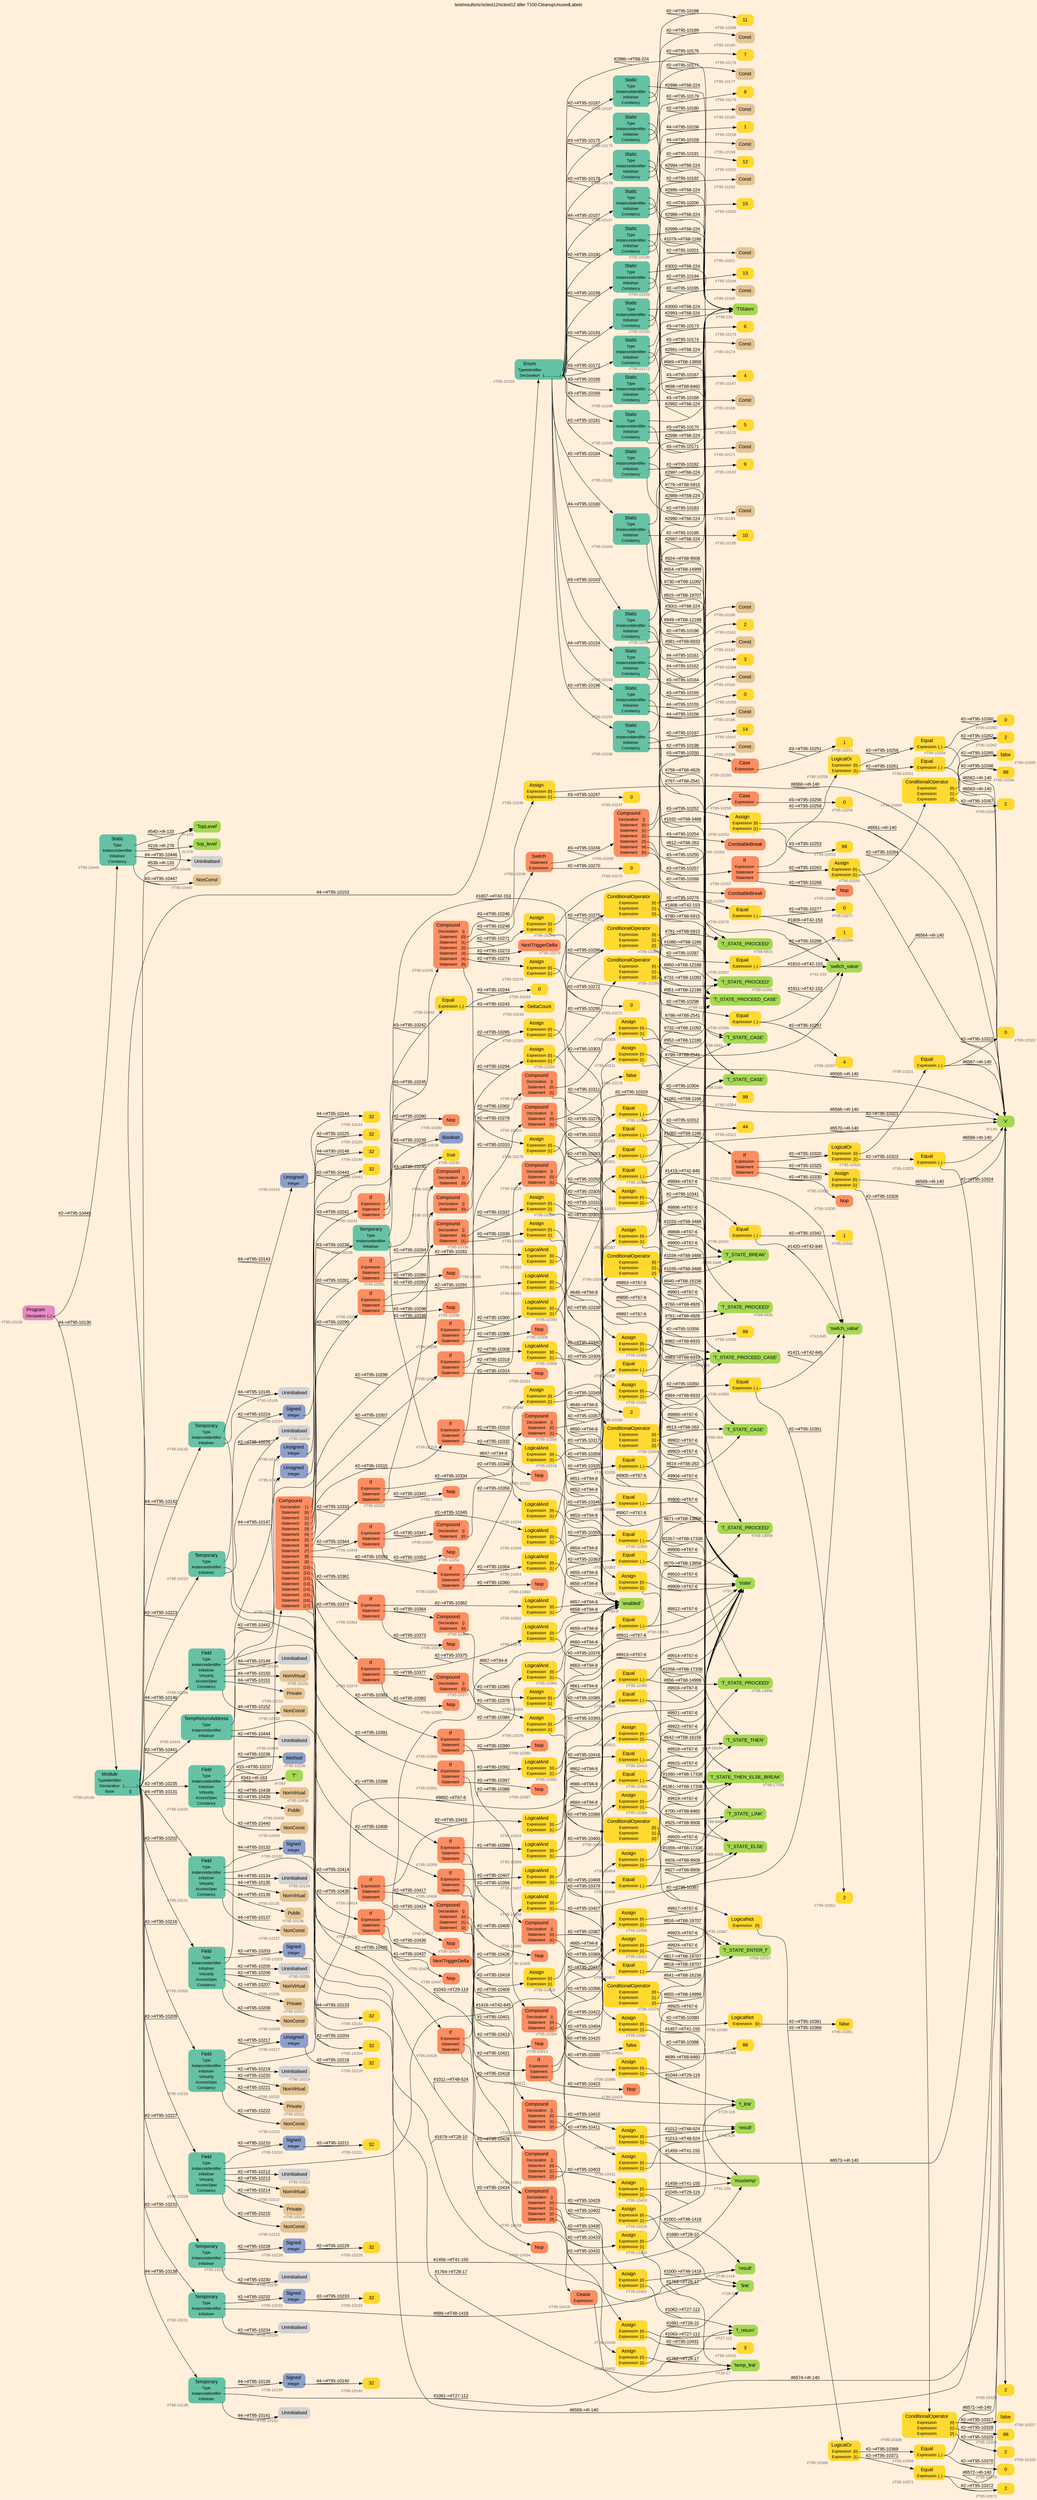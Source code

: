 digraph "test/results/sr/sctest12/sctest12 after T100-CleanupUnusedLabels" {
label = "test/results/sr/sctest12/sctest12 after T100-CleanupUnusedLabels"
labelloc = t
graph [
    rankdir = "LR"
    ranksep = 0.3
    bgcolor = antiquewhite1
    color = black
    fontcolor = black
    fontname = "Arial"
];
node [
    fontname = "Arial"
];
edge [
    fontname = "Arial"
];

// -------------------- node figure --------------------
// -------- block #T95-10129 ----------
"#T95-10129" [
    fillcolor = "/set28/4"
    xlabel = "#T95-10129"
    fontsize = "12"
    fontcolor = grey40
    shape = "plaintext"
    label = <<TABLE BORDER="0" CELLBORDER="0" CELLSPACING="0">
     <TR><TD><FONT COLOR="black" POINT-SIZE="15">Program</FONT></TD></TR>
     <TR><TD><FONT COLOR="black" POINT-SIZE="12">Declaration</FONT></TD><TD PORT="port0"><FONT COLOR="black" POINT-SIZE="12">{..}</FONT></TD></TR>
    </TABLE>>
    style = "rounded,filled"
];

// -------- block #T95-10130 ----------
"#T95-10130" [
    fillcolor = "/set28/1"
    xlabel = "#T95-10130"
    fontsize = "12"
    fontcolor = grey40
    shape = "plaintext"
    label = <<TABLE BORDER="0" CELLBORDER="0" CELLSPACING="0">
     <TR><TD><FONT COLOR="black" POINT-SIZE="15">Module</FONT></TD></TR>
     <TR><TD><FONT COLOR="black" POINT-SIZE="12">TypeIdentifier</FONT></TD><TD PORT="port0"></TD></TR>
     <TR><TD><FONT COLOR="black" POINT-SIZE="12">Declaration</FONT></TD><TD PORT="port1"><FONT COLOR="black" POINT-SIZE="12">{.............}</FONT></TD></TR>
     <TR><TD><FONT COLOR="black" POINT-SIZE="12">Base</FONT></TD><TD PORT="port2"><FONT COLOR="black" POINT-SIZE="12">{}</FONT></TD></TR>
    </TABLE>>
    style = "rounded,filled"
];

// -------- block #I-133 ----------
"#I-133" [
    fillcolor = "/set28/5"
    xlabel = "#I-133"
    fontsize = "12"
    fontcolor = grey40
    shape = "plaintext"
    label = <<TABLE BORDER="0" CELLBORDER="0" CELLSPACING="0">
     <TR><TD><FONT COLOR="black" POINT-SIZE="15">'TopLevel'</FONT></TD></TR>
    </TABLE>>
    style = "rounded,filled"
];

// -------- block #T95-10131 ----------
"#T95-10131" [
    fillcolor = "/set28/1"
    xlabel = "#T95-10131"
    fontsize = "12"
    fontcolor = grey40
    shape = "plaintext"
    label = <<TABLE BORDER="0" CELLBORDER="0" CELLSPACING="0">
     <TR><TD><FONT COLOR="black" POINT-SIZE="15">Field</FONT></TD></TR>
     <TR><TD><FONT COLOR="black" POINT-SIZE="12">Type</FONT></TD><TD PORT="port0"></TD></TR>
     <TR><TD><FONT COLOR="black" POINT-SIZE="12">InstanceIdentifier</FONT></TD><TD PORT="port1"></TD></TR>
     <TR><TD><FONT COLOR="black" POINT-SIZE="12">Initialiser</FONT></TD><TD PORT="port2"></TD></TR>
     <TR><TD><FONT COLOR="black" POINT-SIZE="12">Virtuality</FONT></TD><TD PORT="port3"></TD></TR>
     <TR><TD><FONT COLOR="black" POINT-SIZE="12">AccessSpec</FONT></TD><TD PORT="port4"></TD></TR>
     <TR><TD><FONT COLOR="black" POINT-SIZE="12">Constancy</FONT></TD><TD PORT="port5"></TD></TR>
    </TABLE>>
    style = "rounded,filled"
];

// -------- block #T95-10132 ----------
"#T95-10132" [
    fillcolor = "/set28/3"
    xlabel = "#T95-10132"
    fontsize = "12"
    fontcolor = grey40
    shape = "plaintext"
    label = <<TABLE BORDER="0" CELLBORDER="0" CELLSPACING="0">
     <TR><TD><FONT COLOR="black" POINT-SIZE="15">Signed</FONT></TD></TR>
     <TR><TD><FONT COLOR="black" POINT-SIZE="12">Integer</FONT></TD><TD PORT="port0"></TD></TR>
    </TABLE>>
    style = "rounded,filled"
];

// -------- block #T95-10133 ----------
"#T95-10133" [
    fillcolor = "/set28/6"
    xlabel = "#T95-10133"
    fontsize = "12"
    fontcolor = grey40
    shape = "plaintext"
    label = <<TABLE BORDER="0" CELLBORDER="0" CELLSPACING="0">
     <TR><TD><FONT COLOR="black" POINT-SIZE="15">32</FONT></TD></TR>
    </TABLE>>
    style = "rounded,filled"
];

// -------- block #I-140 ----------
"#I-140" [
    fillcolor = "/set28/5"
    xlabel = "#I-140"
    fontsize = "12"
    fontcolor = grey40
    shape = "plaintext"
    label = <<TABLE BORDER="0" CELLBORDER="0" CELLSPACING="0">
     <TR><TD><FONT COLOR="black" POINT-SIZE="15">'x'</FONT></TD></TR>
    </TABLE>>
    style = "rounded,filled"
];

// -------- block #T95-10134 ----------
"#T95-10134" [
    xlabel = "#T95-10134"
    fontsize = "12"
    fontcolor = grey40
    shape = "plaintext"
    label = <<TABLE BORDER="0" CELLBORDER="0" CELLSPACING="0">
     <TR><TD><FONT COLOR="black" POINT-SIZE="15">Uninitialised</FONT></TD></TR>
    </TABLE>>
    style = "rounded,filled"
];

// -------- block #T95-10135 ----------
"#T95-10135" [
    fillcolor = "/set28/7"
    xlabel = "#T95-10135"
    fontsize = "12"
    fontcolor = grey40
    shape = "plaintext"
    label = <<TABLE BORDER="0" CELLBORDER="0" CELLSPACING="0">
     <TR><TD><FONT COLOR="black" POINT-SIZE="15">NonVirtual</FONT></TD></TR>
    </TABLE>>
    style = "rounded,filled"
];

// -------- block #T95-10136 ----------
"#T95-10136" [
    fillcolor = "/set28/7"
    xlabel = "#T95-10136"
    fontsize = "12"
    fontcolor = grey40
    shape = "plaintext"
    label = <<TABLE BORDER="0" CELLBORDER="0" CELLSPACING="0">
     <TR><TD><FONT COLOR="black" POINT-SIZE="15">Public</FONT></TD></TR>
    </TABLE>>
    style = "rounded,filled"
];

// -------- block #T95-10137 ----------
"#T95-10137" [
    fillcolor = "/set28/7"
    xlabel = "#T95-10137"
    fontsize = "12"
    fontcolor = grey40
    shape = "plaintext"
    label = <<TABLE BORDER="0" CELLBORDER="0" CELLSPACING="0">
     <TR><TD><FONT COLOR="black" POINT-SIZE="15">NonConst</FONT></TD></TR>
    </TABLE>>
    style = "rounded,filled"
];

// -------- block #T95-10138 ----------
"#T95-10138" [
    fillcolor = "/set28/1"
    xlabel = "#T95-10138"
    fontsize = "12"
    fontcolor = grey40
    shape = "plaintext"
    label = <<TABLE BORDER="0" CELLBORDER="0" CELLSPACING="0">
     <TR><TD><FONT COLOR="black" POINT-SIZE="15">Temporary</FONT></TD></TR>
     <TR><TD><FONT COLOR="black" POINT-SIZE="12">Type</FONT></TD><TD PORT="port0"></TD></TR>
     <TR><TD><FONT COLOR="black" POINT-SIZE="12">InstanceIdentifier</FONT></TD><TD PORT="port1"></TD></TR>
     <TR><TD><FONT COLOR="black" POINT-SIZE="12">Initialiser</FONT></TD><TD PORT="port2"></TD></TR>
    </TABLE>>
    style = "rounded,filled"
];

// -------- block #T95-10139 ----------
"#T95-10139" [
    fillcolor = "/set28/3"
    xlabel = "#T95-10139"
    fontsize = "12"
    fontcolor = grey40
    shape = "plaintext"
    label = <<TABLE BORDER="0" CELLBORDER="0" CELLSPACING="0">
     <TR><TD><FONT COLOR="black" POINT-SIZE="15">Signed</FONT></TD></TR>
     <TR><TD><FONT COLOR="black" POINT-SIZE="12">Integer</FONT></TD><TD PORT="port0"></TD></TR>
    </TABLE>>
    style = "rounded,filled"
];

// -------- block #T95-10140 ----------
"#T95-10140" [
    fillcolor = "/set28/6"
    xlabel = "#T95-10140"
    fontsize = "12"
    fontcolor = grey40
    shape = "plaintext"
    label = <<TABLE BORDER="0" CELLBORDER="0" CELLSPACING="0">
     <TR><TD><FONT COLOR="black" POINT-SIZE="15">32</FONT></TD></TR>
    </TABLE>>
    style = "rounded,filled"
];

// -------- block #T27-112 ----------
"#T27-112" [
    fillcolor = "/set28/5"
    xlabel = "#T27-112"
    fontsize = "12"
    fontcolor = grey40
    shape = "plaintext"
    label = <<TABLE BORDER="0" CELLBORDER="0" CELLSPACING="0">
     <TR><TD><FONT COLOR="black" POINT-SIZE="15">'f_return'</FONT></TD></TR>
    </TABLE>>
    style = "rounded,filled"
];

// -------- block #T95-10141 ----------
"#T95-10141" [
    xlabel = "#T95-10141"
    fontsize = "12"
    fontcolor = grey40
    shape = "plaintext"
    label = <<TABLE BORDER="0" CELLBORDER="0" CELLSPACING="0">
     <TR><TD><FONT COLOR="black" POINT-SIZE="15">Uninitialised</FONT></TD></TR>
    </TABLE>>
    style = "rounded,filled"
];

// -------- block #T95-10142 ----------
"#T95-10142" [
    fillcolor = "/set28/1"
    xlabel = "#T95-10142"
    fontsize = "12"
    fontcolor = grey40
    shape = "plaintext"
    label = <<TABLE BORDER="0" CELLBORDER="0" CELLSPACING="0">
     <TR><TD><FONT COLOR="black" POINT-SIZE="15">Temporary</FONT></TD></TR>
     <TR><TD><FONT COLOR="black" POINT-SIZE="12">Type</FONT></TD><TD PORT="port0"></TD></TR>
     <TR><TD><FONT COLOR="black" POINT-SIZE="12">InstanceIdentifier</FONT></TD><TD PORT="port1"></TD></TR>
     <TR><TD><FONT COLOR="black" POINT-SIZE="12">Initialiser</FONT></TD><TD PORT="port2"></TD></TR>
    </TABLE>>
    style = "rounded,filled"
];

// -------- block #T95-10143 ----------
"#T95-10143" [
    fillcolor = "/set28/3"
    xlabel = "#T95-10143"
    fontsize = "12"
    fontcolor = grey40
    shape = "plaintext"
    label = <<TABLE BORDER="0" CELLBORDER="0" CELLSPACING="0">
     <TR><TD><FONT COLOR="black" POINT-SIZE="15">Unsigned</FONT></TD></TR>
     <TR><TD><FONT COLOR="black" POINT-SIZE="12">Integer</FONT></TD><TD PORT="port0"></TD></TR>
    </TABLE>>
    style = "rounded,filled"
];

// -------- block #T95-10144 ----------
"#T95-10144" [
    fillcolor = "/set28/6"
    xlabel = "#T95-10144"
    fontsize = "12"
    fontcolor = grey40
    shape = "plaintext"
    label = <<TABLE BORDER="0" CELLBORDER="0" CELLSPACING="0">
     <TR><TD><FONT COLOR="black" POINT-SIZE="15">32</FONT></TD></TR>
    </TABLE>>
    style = "rounded,filled"
];

// -------- block #T29-119 ----------
"#T29-119" [
    fillcolor = "/set28/5"
    xlabel = "#T29-119"
    fontsize = "12"
    fontcolor = grey40
    shape = "plaintext"
    label = <<TABLE BORDER="0" CELLBORDER="0" CELLSPACING="0">
     <TR><TD><FONT COLOR="black" POINT-SIZE="15">'f_link'</FONT></TD></TR>
    </TABLE>>
    style = "rounded,filled"
];

// -------- block #T95-10145 ----------
"#T95-10145" [
    xlabel = "#T95-10145"
    fontsize = "12"
    fontcolor = grey40
    shape = "plaintext"
    label = <<TABLE BORDER="0" CELLBORDER="0" CELLSPACING="0">
     <TR><TD><FONT COLOR="black" POINT-SIZE="15">Uninitialised</FONT></TD></TR>
    </TABLE>>
    style = "rounded,filled"
];

// -------- block #T95-10146 ----------
"#T95-10146" [
    fillcolor = "/set28/1"
    xlabel = "#T95-10146"
    fontsize = "12"
    fontcolor = grey40
    shape = "plaintext"
    label = <<TABLE BORDER="0" CELLBORDER="0" CELLSPACING="0">
     <TR><TD><FONT COLOR="black" POINT-SIZE="15">Field</FONT></TD></TR>
     <TR><TD><FONT COLOR="black" POINT-SIZE="12">Type</FONT></TD><TD PORT="port0"></TD></TR>
     <TR><TD><FONT COLOR="black" POINT-SIZE="12">InstanceIdentifier</FONT></TD><TD PORT="port1"></TD></TR>
     <TR><TD><FONT COLOR="black" POINT-SIZE="12">Initialiser</FONT></TD><TD PORT="port2"></TD></TR>
     <TR><TD><FONT COLOR="black" POINT-SIZE="12">Virtuality</FONT></TD><TD PORT="port3"></TD></TR>
     <TR><TD><FONT COLOR="black" POINT-SIZE="12">AccessSpec</FONT></TD><TD PORT="port4"></TD></TR>
     <TR><TD><FONT COLOR="black" POINT-SIZE="12">Constancy</FONT></TD><TD PORT="port5"></TD></TR>
    </TABLE>>
    style = "rounded,filled"
];

// -------- block #T95-10147 ----------
"#T95-10147" [
    fillcolor = "/set28/3"
    xlabel = "#T95-10147"
    fontsize = "12"
    fontcolor = grey40
    shape = "plaintext"
    label = <<TABLE BORDER="0" CELLBORDER="0" CELLSPACING="0">
     <TR><TD><FONT COLOR="black" POINT-SIZE="15">Unsigned</FONT></TD></TR>
     <TR><TD><FONT COLOR="black" POINT-SIZE="12">Integer</FONT></TD><TD PORT="port0"></TD></TR>
    </TABLE>>
    style = "rounded,filled"
];

// -------- block #T95-10148 ----------
"#T95-10148" [
    fillcolor = "/set28/6"
    xlabel = "#T95-10148"
    fontsize = "12"
    fontcolor = grey40
    shape = "plaintext"
    label = <<TABLE BORDER="0" CELLBORDER="0" CELLSPACING="0">
     <TR><TD><FONT COLOR="black" POINT-SIZE="15">32</FONT></TD></TR>
    </TABLE>>
    style = "rounded,filled"
];

// -------- block #T28-10 ----------
"#T28-10" [
    fillcolor = "/set28/5"
    xlabel = "#T28-10"
    fontsize = "12"
    fontcolor = grey40
    shape = "plaintext"
    label = <<TABLE BORDER="0" CELLBORDER="0" CELLSPACING="0">
     <TR><TD><FONT COLOR="black" POINT-SIZE="15">'link'</FONT></TD></TR>
    </TABLE>>
    style = "rounded,filled"
];

// -------- block #T95-10149 ----------
"#T95-10149" [
    xlabel = "#T95-10149"
    fontsize = "12"
    fontcolor = grey40
    shape = "plaintext"
    label = <<TABLE BORDER="0" CELLBORDER="0" CELLSPACING="0">
     <TR><TD><FONT COLOR="black" POINT-SIZE="15">Uninitialised</FONT></TD></TR>
    </TABLE>>
    style = "rounded,filled"
];

// -------- block #T95-10150 ----------
"#T95-10150" [
    fillcolor = "/set28/7"
    xlabel = "#T95-10150"
    fontsize = "12"
    fontcolor = grey40
    shape = "plaintext"
    label = <<TABLE BORDER="0" CELLBORDER="0" CELLSPACING="0">
     <TR><TD><FONT COLOR="black" POINT-SIZE="15">NonVirtual</FONT></TD></TR>
    </TABLE>>
    style = "rounded,filled"
];

// -------- block #T95-10151 ----------
"#T95-10151" [
    fillcolor = "/set28/7"
    xlabel = "#T95-10151"
    fontsize = "12"
    fontcolor = grey40
    shape = "plaintext"
    label = <<TABLE BORDER="0" CELLBORDER="0" CELLSPACING="0">
     <TR><TD><FONT COLOR="black" POINT-SIZE="15">Private</FONT></TD></TR>
    </TABLE>>
    style = "rounded,filled"
];

// -------- block #T95-10152 ----------
"#T95-10152" [
    fillcolor = "/set28/7"
    xlabel = "#T95-10152"
    fontsize = "12"
    fontcolor = grey40
    shape = "plaintext"
    label = <<TABLE BORDER="0" CELLBORDER="0" CELLSPACING="0">
     <TR><TD><FONT COLOR="black" POINT-SIZE="15">NonConst</FONT></TD></TR>
    </TABLE>>
    style = "rounded,filled"
];

// -------- block #T95-10153 ----------
"#T95-10153" [
    fillcolor = "/set28/1"
    xlabel = "#T95-10153"
    fontsize = "12"
    fontcolor = grey40
    shape = "plaintext"
    label = <<TABLE BORDER="0" CELLBORDER="0" CELLSPACING="0">
     <TR><TD><FONT COLOR="black" POINT-SIZE="15">Enum</FONT></TD></TR>
     <TR><TD><FONT COLOR="black" POINT-SIZE="12">TypeIdentifier</FONT></TD><TD PORT="port0"></TD></TR>
     <TR><TD><FONT COLOR="black" POINT-SIZE="12">Declaration</FONT></TD><TD PORT="port1"><FONT COLOR="black" POINT-SIZE="12">{................}</FONT></TD></TR>
    </TABLE>>
    style = "rounded,filled"
];

// -------- block #T68-224 ----------
"#T68-224" [
    fillcolor = "/set28/5"
    xlabel = "#T68-224"
    fontsize = "12"
    fontcolor = grey40
    shape = "plaintext"
    label = <<TABLE BORDER="0" CELLBORDER="0" CELLSPACING="0">
     <TR><TD><FONT COLOR="black" POINT-SIZE="15">'TStates'</FONT></TD></TR>
    </TABLE>>
    style = "rounded,filled"
];

// -------- block #T95-10154 ----------
"#T95-10154" [
    fillcolor = "/set28/1"
    xlabel = "#T95-10154"
    fontsize = "12"
    fontcolor = grey40
    shape = "plaintext"
    label = <<TABLE BORDER="0" CELLBORDER="0" CELLSPACING="0">
     <TR><TD><FONT COLOR="black" POINT-SIZE="15">Static</FONT></TD></TR>
     <TR><TD><FONT COLOR="black" POINT-SIZE="12">Type</FONT></TD><TD PORT="port0"></TD></TR>
     <TR><TD><FONT COLOR="black" POINT-SIZE="12">InstanceIdentifier</FONT></TD><TD PORT="port1"></TD></TR>
     <TR><TD><FONT COLOR="black" POINT-SIZE="12">Initialiser</FONT></TD><TD PORT="port2"></TD></TR>
     <TR><TD><FONT COLOR="black" POINT-SIZE="12">Constancy</FONT></TD><TD PORT="port3"></TD></TR>
    </TABLE>>
    style = "rounded,filled"
];

// -------- block #T68-263 ----------
"#T68-263" [
    fillcolor = "/set28/5"
    xlabel = "#T68-263"
    fontsize = "12"
    fontcolor = grey40
    shape = "plaintext"
    label = <<TABLE BORDER="0" CELLBORDER="0" CELLSPACING="0">
     <TR><TD><FONT COLOR="black" POINT-SIZE="15">'T_STATE_CASE'</FONT></TD></TR>
    </TABLE>>
    style = "rounded,filled"
];

// -------- block #T95-10155 ----------
"#T95-10155" [
    fillcolor = "/set28/6"
    xlabel = "#T95-10155"
    fontsize = "12"
    fontcolor = grey40
    shape = "plaintext"
    label = <<TABLE BORDER="0" CELLBORDER="0" CELLSPACING="0">
     <TR><TD><FONT COLOR="black" POINT-SIZE="15">0</FONT></TD></TR>
    </TABLE>>
    style = "rounded,filled"
];

// -------- block #T95-10156 ----------
"#T95-10156" [
    fillcolor = "/set28/7"
    xlabel = "#T95-10156"
    fontsize = "12"
    fontcolor = grey40
    shape = "plaintext"
    label = <<TABLE BORDER="0" CELLBORDER="0" CELLSPACING="0">
     <TR><TD><FONT COLOR="black" POINT-SIZE="15">Const</FONT></TD></TR>
    </TABLE>>
    style = "rounded,filled"
];

// -------- block #T95-10157 ----------
"#T95-10157" [
    fillcolor = "/set28/1"
    xlabel = "#T95-10157"
    fontsize = "12"
    fontcolor = grey40
    shape = "plaintext"
    label = <<TABLE BORDER="0" CELLBORDER="0" CELLSPACING="0">
     <TR><TD><FONT COLOR="black" POINT-SIZE="15">Static</FONT></TD></TR>
     <TR><TD><FONT COLOR="black" POINT-SIZE="12">Type</FONT></TD><TD PORT="port0"></TD></TR>
     <TR><TD><FONT COLOR="black" POINT-SIZE="12">InstanceIdentifier</FONT></TD><TD PORT="port1"></TD></TR>
     <TR><TD><FONT COLOR="black" POINT-SIZE="12">Initialiser</FONT></TD><TD PORT="port2"></TD></TR>
     <TR><TD><FONT COLOR="black" POINT-SIZE="12">Constancy</FONT></TD><TD PORT="port3"></TD></TR>
    </TABLE>>
    style = "rounded,filled"
];

// -------- block #T68-1166 ----------
"#T68-1166" [
    fillcolor = "/set28/5"
    xlabel = "#T68-1166"
    fontsize = "12"
    fontcolor = grey40
    shape = "plaintext"
    label = <<TABLE BORDER="0" CELLBORDER="0" CELLSPACING="0">
     <TR><TD><FONT COLOR="black" POINT-SIZE="15">'T_STATE_CASE'</FONT></TD></TR>
    </TABLE>>
    style = "rounded,filled"
];

// -------- block #T95-10158 ----------
"#T95-10158" [
    fillcolor = "/set28/6"
    xlabel = "#T95-10158"
    fontsize = "12"
    fontcolor = grey40
    shape = "plaintext"
    label = <<TABLE BORDER="0" CELLBORDER="0" CELLSPACING="0">
     <TR><TD><FONT COLOR="black" POINT-SIZE="15">1</FONT></TD></TR>
    </TABLE>>
    style = "rounded,filled"
];

// -------- block #T95-10159 ----------
"#T95-10159" [
    fillcolor = "/set28/7"
    xlabel = "#T95-10159"
    fontsize = "12"
    fontcolor = grey40
    shape = "plaintext"
    label = <<TABLE BORDER="0" CELLBORDER="0" CELLSPACING="0">
     <TR><TD><FONT COLOR="black" POINT-SIZE="15">Const</FONT></TD></TR>
    </TABLE>>
    style = "rounded,filled"
];

// -------- block #T95-10160 ----------
"#T95-10160" [
    fillcolor = "/set28/1"
    xlabel = "#T95-10160"
    fontsize = "12"
    fontcolor = grey40
    shape = "plaintext"
    label = <<TABLE BORDER="0" CELLBORDER="0" CELLSPACING="0">
     <TR><TD><FONT COLOR="black" POINT-SIZE="15">Static</FONT></TD></TR>
     <TR><TD><FONT COLOR="black" POINT-SIZE="12">Type</FONT></TD><TD PORT="port0"></TD></TR>
     <TR><TD><FONT COLOR="black" POINT-SIZE="12">InstanceIdentifier</FONT></TD><TD PORT="port1"></TD></TR>
     <TR><TD><FONT COLOR="black" POINT-SIZE="12">Initialiser</FONT></TD><TD PORT="port2"></TD></TR>
     <TR><TD><FONT COLOR="black" POINT-SIZE="12">Constancy</FONT></TD><TD PORT="port3"></TD></TR>
    </TABLE>>
    style = "rounded,filled"
];

// -------- block #T68-2541 ----------
"#T68-2541" [
    fillcolor = "/set28/5"
    xlabel = "#T68-2541"
    fontsize = "12"
    fontcolor = grey40
    shape = "plaintext"
    label = <<TABLE BORDER="0" CELLBORDER="0" CELLSPACING="0">
     <TR><TD><FONT COLOR="black" POINT-SIZE="15">'T_STATE_CASE'</FONT></TD></TR>
    </TABLE>>
    style = "rounded,filled"
];

// -------- block #T95-10161 ----------
"#T95-10161" [
    fillcolor = "/set28/6"
    xlabel = "#T95-10161"
    fontsize = "12"
    fontcolor = grey40
    shape = "plaintext"
    label = <<TABLE BORDER="0" CELLBORDER="0" CELLSPACING="0">
     <TR><TD><FONT COLOR="black" POINT-SIZE="15">2</FONT></TD></TR>
    </TABLE>>
    style = "rounded,filled"
];

// -------- block #T95-10162 ----------
"#T95-10162" [
    fillcolor = "/set28/7"
    xlabel = "#T95-10162"
    fontsize = "12"
    fontcolor = grey40
    shape = "plaintext"
    label = <<TABLE BORDER="0" CELLBORDER="0" CELLSPACING="0">
     <TR><TD><FONT COLOR="black" POINT-SIZE="15">Const</FONT></TD></TR>
    </TABLE>>
    style = "rounded,filled"
];

// -------- block #T95-10163 ----------
"#T95-10163" [
    fillcolor = "/set28/1"
    xlabel = "#T95-10163"
    fontsize = "12"
    fontcolor = grey40
    shape = "plaintext"
    label = <<TABLE BORDER="0" CELLBORDER="0" CELLSPACING="0">
     <TR><TD><FONT COLOR="black" POINT-SIZE="15">Static</FONT></TD></TR>
     <TR><TD><FONT COLOR="black" POINT-SIZE="12">Type</FONT></TD><TD PORT="port0"></TD></TR>
     <TR><TD><FONT COLOR="black" POINT-SIZE="12">InstanceIdentifier</FONT></TD><TD PORT="port1"></TD></TR>
     <TR><TD><FONT COLOR="black" POINT-SIZE="12">Initialiser</FONT></TD><TD PORT="port2"></TD></TR>
     <TR><TD><FONT COLOR="black" POINT-SIZE="12">Constancy</FONT></TD><TD PORT="port3"></TD></TR>
    </TABLE>>
    style = "rounded,filled"
];

// -------- block #T68-3488 ----------
"#T68-3488" [
    fillcolor = "/set28/5"
    xlabel = "#T68-3488"
    fontsize = "12"
    fontcolor = grey40
    shape = "plaintext"
    label = <<TABLE BORDER="0" CELLBORDER="0" CELLSPACING="0">
     <TR><TD><FONT COLOR="black" POINT-SIZE="15">'T_STATE_BREAK'</FONT></TD></TR>
    </TABLE>>
    style = "rounded,filled"
];

// -------- block #T95-10164 ----------
"#T95-10164" [
    fillcolor = "/set28/6"
    xlabel = "#T95-10164"
    fontsize = "12"
    fontcolor = grey40
    shape = "plaintext"
    label = <<TABLE BORDER="0" CELLBORDER="0" CELLSPACING="0">
     <TR><TD><FONT COLOR="black" POINT-SIZE="15">3</FONT></TD></TR>
    </TABLE>>
    style = "rounded,filled"
];

// -------- block #T95-10165 ----------
"#T95-10165" [
    fillcolor = "/set28/7"
    xlabel = "#T95-10165"
    fontsize = "12"
    fontcolor = grey40
    shape = "plaintext"
    label = <<TABLE BORDER="0" CELLBORDER="0" CELLSPACING="0">
     <TR><TD><FONT COLOR="black" POINT-SIZE="15">Const</FONT></TD></TR>
    </TABLE>>
    style = "rounded,filled"
];

// -------- block #T95-10166 ----------
"#T95-10166" [
    fillcolor = "/set28/1"
    xlabel = "#T95-10166"
    fontsize = "12"
    fontcolor = grey40
    shape = "plaintext"
    label = <<TABLE BORDER="0" CELLBORDER="0" CELLSPACING="0">
     <TR><TD><FONT COLOR="black" POINT-SIZE="15">Static</FONT></TD></TR>
     <TR><TD><FONT COLOR="black" POINT-SIZE="12">Type</FONT></TD><TD PORT="port0"></TD></TR>
     <TR><TD><FONT COLOR="black" POINT-SIZE="12">InstanceIdentifier</FONT></TD><TD PORT="port1"></TD></TR>
     <TR><TD><FONT COLOR="black" POINT-SIZE="12">Initialiser</FONT></TD><TD PORT="port2"></TD></TR>
     <TR><TD><FONT COLOR="black" POINT-SIZE="12">Constancy</FONT></TD><TD PORT="port3"></TD></TR>
    </TABLE>>
    style = "rounded,filled"
];

// -------- block #T68-4926 ----------
"#T68-4926" [
    fillcolor = "/set28/5"
    xlabel = "#T68-4926"
    fontsize = "12"
    fontcolor = grey40
    shape = "plaintext"
    label = <<TABLE BORDER="0" CELLBORDER="0" CELLSPACING="0">
     <TR><TD><FONT COLOR="black" POINT-SIZE="15">'T_STATE_PROCEED'</FONT></TD></TR>
    </TABLE>>
    style = "rounded,filled"
];

// -------- block #T95-10167 ----------
"#T95-10167" [
    fillcolor = "/set28/6"
    xlabel = "#T95-10167"
    fontsize = "12"
    fontcolor = grey40
    shape = "plaintext"
    label = <<TABLE BORDER="0" CELLBORDER="0" CELLSPACING="0">
     <TR><TD><FONT COLOR="black" POINT-SIZE="15">4</FONT></TD></TR>
    </TABLE>>
    style = "rounded,filled"
];

// -------- block #T95-10168 ----------
"#T95-10168" [
    fillcolor = "/set28/7"
    xlabel = "#T95-10168"
    fontsize = "12"
    fontcolor = grey40
    shape = "plaintext"
    label = <<TABLE BORDER="0" CELLBORDER="0" CELLSPACING="0">
     <TR><TD><FONT COLOR="black" POINT-SIZE="15">Const</FONT></TD></TR>
    </TABLE>>
    style = "rounded,filled"
];

// -------- block #T95-10169 ----------
"#T95-10169" [
    fillcolor = "/set28/1"
    xlabel = "#T95-10169"
    fontsize = "12"
    fontcolor = grey40
    shape = "plaintext"
    label = <<TABLE BORDER="0" CELLBORDER="0" CELLSPACING="0">
     <TR><TD><FONT COLOR="black" POINT-SIZE="15">Static</FONT></TD></TR>
     <TR><TD><FONT COLOR="black" POINT-SIZE="12">Type</FONT></TD><TD PORT="port0"></TD></TR>
     <TR><TD><FONT COLOR="black" POINT-SIZE="12">InstanceIdentifier</FONT></TD><TD PORT="port1"></TD></TR>
     <TR><TD><FONT COLOR="black" POINT-SIZE="12">Initialiser</FONT></TD><TD PORT="port2"></TD></TR>
     <TR><TD><FONT COLOR="black" POINT-SIZE="12">Constancy</FONT></TD><TD PORT="port3"></TD></TR>
    </TABLE>>
    style = "rounded,filled"
];

// -------- block #T68-5915 ----------
"#T68-5915" [
    fillcolor = "/set28/5"
    xlabel = "#T68-5915"
    fontsize = "12"
    fontcolor = grey40
    shape = "plaintext"
    label = <<TABLE BORDER="0" CELLBORDER="0" CELLSPACING="0">
     <TR><TD><FONT COLOR="black" POINT-SIZE="15">'T_STATE_PROCEED'</FONT></TD></TR>
    </TABLE>>
    style = "rounded,filled"
];

// -------- block #T95-10170 ----------
"#T95-10170" [
    fillcolor = "/set28/6"
    xlabel = "#T95-10170"
    fontsize = "12"
    fontcolor = grey40
    shape = "plaintext"
    label = <<TABLE BORDER="0" CELLBORDER="0" CELLSPACING="0">
     <TR><TD><FONT COLOR="black" POINT-SIZE="15">5</FONT></TD></TR>
    </TABLE>>
    style = "rounded,filled"
];

// -------- block #T95-10171 ----------
"#T95-10171" [
    fillcolor = "/set28/7"
    xlabel = "#T95-10171"
    fontsize = "12"
    fontcolor = grey40
    shape = "plaintext"
    label = <<TABLE BORDER="0" CELLBORDER="0" CELLSPACING="0">
     <TR><TD><FONT COLOR="black" POINT-SIZE="15">Const</FONT></TD></TR>
    </TABLE>>
    style = "rounded,filled"
];

// -------- block #T95-10172 ----------
"#T95-10172" [
    fillcolor = "/set28/1"
    xlabel = "#T95-10172"
    fontsize = "12"
    fontcolor = grey40
    shape = "plaintext"
    label = <<TABLE BORDER="0" CELLBORDER="0" CELLSPACING="0">
     <TR><TD><FONT COLOR="black" POINT-SIZE="15">Static</FONT></TD></TR>
     <TR><TD><FONT COLOR="black" POINT-SIZE="12">Type</FONT></TD><TD PORT="port0"></TD></TR>
     <TR><TD><FONT COLOR="black" POINT-SIZE="12">InstanceIdentifier</FONT></TD><TD PORT="port1"></TD></TR>
     <TR><TD><FONT COLOR="black" POINT-SIZE="12">Initialiser</FONT></TD><TD PORT="port2"></TD></TR>
     <TR><TD><FONT COLOR="black" POINT-SIZE="12">Constancy</FONT></TD><TD PORT="port3"></TD></TR>
    </TABLE>>
    style = "rounded,filled"
];

// -------- block #T68-6933 ----------
"#T68-6933" [
    fillcolor = "/set28/5"
    xlabel = "#T68-6933"
    fontsize = "12"
    fontcolor = grey40
    shape = "plaintext"
    label = <<TABLE BORDER="0" CELLBORDER="0" CELLSPACING="0">
     <TR><TD><FONT COLOR="black" POINT-SIZE="15">'T_STATE_PROCEED_CASE'</FONT></TD></TR>
    </TABLE>>
    style = "rounded,filled"
];

// -------- block #T95-10173 ----------
"#T95-10173" [
    fillcolor = "/set28/6"
    xlabel = "#T95-10173"
    fontsize = "12"
    fontcolor = grey40
    shape = "plaintext"
    label = <<TABLE BORDER="0" CELLBORDER="0" CELLSPACING="0">
     <TR><TD><FONT COLOR="black" POINT-SIZE="15">6</FONT></TD></TR>
    </TABLE>>
    style = "rounded,filled"
];

// -------- block #T95-10174 ----------
"#T95-10174" [
    fillcolor = "/set28/7"
    xlabel = "#T95-10174"
    fontsize = "12"
    fontcolor = grey40
    shape = "plaintext"
    label = <<TABLE BORDER="0" CELLBORDER="0" CELLSPACING="0">
     <TR><TD><FONT COLOR="black" POINT-SIZE="15">Const</FONT></TD></TR>
    </TABLE>>
    style = "rounded,filled"
];

// -------- block #T95-10175 ----------
"#T95-10175" [
    fillcolor = "/set28/1"
    xlabel = "#T95-10175"
    fontsize = "12"
    fontcolor = grey40
    shape = "plaintext"
    label = <<TABLE BORDER="0" CELLBORDER="0" CELLSPACING="0">
     <TR><TD><FONT COLOR="black" POINT-SIZE="15">Static</FONT></TD></TR>
     <TR><TD><FONT COLOR="black" POINT-SIZE="12">Type</FONT></TD><TD PORT="port0"></TD></TR>
     <TR><TD><FONT COLOR="black" POINT-SIZE="12">InstanceIdentifier</FONT></TD><TD PORT="port1"></TD></TR>
     <TR><TD><FONT COLOR="black" POINT-SIZE="12">Initialiser</FONT></TD><TD PORT="port2"></TD></TR>
     <TR><TD><FONT COLOR="black" POINT-SIZE="12">Constancy</FONT></TD><TD PORT="port3"></TD></TR>
    </TABLE>>
    style = "rounded,filled"
];

// -------- block #T68-8460 ----------
"#T68-8460" [
    fillcolor = "/set28/5"
    xlabel = "#T68-8460"
    fontsize = "12"
    fontcolor = grey40
    shape = "plaintext"
    label = <<TABLE BORDER="0" CELLBORDER="0" CELLSPACING="0">
     <TR><TD><FONT COLOR="black" POINT-SIZE="15">'T_STATE_LINK'</FONT></TD></TR>
    </TABLE>>
    style = "rounded,filled"
];

// -------- block #T95-10176 ----------
"#T95-10176" [
    fillcolor = "/set28/6"
    xlabel = "#T95-10176"
    fontsize = "12"
    fontcolor = grey40
    shape = "plaintext"
    label = <<TABLE BORDER="0" CELLBORDER="0" CELLSPACING="0">
     <TR><TD><FONT COLOR="black" POINT-SIZE="15">7</FONT></TD></TR>
    </TABLE>>
    style = "rounded,filled"
];

// -------- block #T95-10177 ----------
"#T95-10177" [
    fillcolor = "/set28/7"
    xlabel = "#T95-10177"
    fontsize = "12"
    fontcolor = grey40
    shape = "plaintext"
    label = <<TABLE BORDER="0" CELLBORDER="0" CELLSPACING="0">
     <TR><TD><FONT COLOR="black" POINT-SIZE="15">Const</FONT></TD></TR>
    </TABLE>>
    style = "rounded,filled"
];

// -------- block #T95-10178 ----------
"#T95-10178" [
    fillcolor = "/set28/1"
    xlabel = "#T95-10178"
    fontsize = "12"
    fontcolor = grey40
    shape = "plaintext"
    label = <<TABLE BORDER="0" CELLBORDER="0" CELLSPACING="0">
     <TR><TD><FONT COLOR="black" POINT-SIZE="15">Static</FONT></TD></TR>
     <TR><TD><FONT COLOR="black" POINT-SIZE="12">Type</FONT></TD><TD PORT="port0"></TD></TR>
     <TR><TD><FONT COLOR="black" POINT-SIZE="12">InstanceIdentifier</FONT></TD><TD PORT="port1"></TD></TR>
     <TR><TD><FONT COLOR="black" POINT-SIZE="12">Initialiser</FONT></TD><TD PORT="port2"></TD></TR>
     <TR><TD><FONT COLOR="black" POINT-SIZE="12">Constancy</FONT></TD><TD PORT="port3"></TD></TR>
    </TABLE>>
    style = "rounded,filled"
];

// -------- block #T68-9508 ----------
"#T68-9508" [
    fillcolor = "/set28/5"
    xlabel = "#T68-9508"
    fontsize = "12"
    fontcolor = grey40
    shape = "plaintext"
    label = <<TABLE BORDER="0" CELLBORDER="0" CELLSPACING="0">
     <TR><TD><FONT COLOR="black" POINT-SIZE="15">'T_STATE_ELSE'</FONT></TD></TR>
    </TABLE>>
    style = "rounded,filled"
];

// -------- block #T95-10179 ----------
"#T95-10179" [
    fillcolor = "/set28/6"
    xlabel = "#T95-10179"
    fontsize = "12"
    fontcolor = grey40
    shape = "plaintext"
    label = <<TABLE BORDER="0" CELLBORDER="0" CELLSPACING="0">
     <TR><TD><FONT COLOR="black" POINT-SIZE="15">8</FONT></TD></TR>
    </TABLE>>
    style = "rounded,filled"
];

// -------- block #T95-10180 ----------
"#T95-10180" [
    fillcolor = "/set28/7"
    xlabel = "#T95-10180"
    fontsize = "12"
    fontcolor = grey40
    shape = "plaintext"
    label = <<TABLE BORDER="0" CELLBORDER="0" CELLSPACING="0">
     <TR><TD><FONT COLOR="black" POINT-SIZE="15">Const</FONT></TD></TR>
    </TABLE>>
    style = "rounded,filled"
];

// -------- block #T95-10181 ----------
"#T95-10181" [
    fillcolor = "/set28/1"
    xlabel = "#T95-10181"
    fontsize = "12"
    fontcolor = grey40
    shape = "plaintext"
    label = <<TABLE BORDER="0" CELLBORDER="0" CELLSPACING="0">
     <TR><TD><FONT COLOR="black" POINT-SIZE="15">Static</FONT></TD></TR>
     <TR><TD><FONT COLOR="black" POINT-SIZE="12">Type</FONT></TD><TD PORT="port0"></TD></TR>
     <TR><TD><FONT COLOR="black" POINT-SIZE="12">InstanceIdentifier</FONT></TD><TD PORT="port1"></TD></TR>
     <TR><TD><FONT COLOR="black" POINT-SIZE="12">Initialiser</FONT></TD><TD PORT="port2"></TD></TR>
     <TR><TD><FONT COLOR="black" POINT-SIZE="12">Constancy</FONT></TD><TD PORT="port3"></TD></TR>
    </TABLE>>
    style = "rounded,filled"
];

// -------- block #T68-11092 ----------
"#T68-11092" [
    fillcolor = "/set28/5"
    xlabel = "#T68-11092"
    fontsize = "12"
    fontcolor = grey40
    shape = "plaintext"
    label = <<TABLE BORDER="0" CELLBORDER="0" CELLSPACING="0">
     <TR><TD><FONT COLOR="black" POINT-SIZE="15">'T_STATE_PROCEED'</FONT></TD></TR>
    </TABLE>>
    style = "rounded,filled"
];

// -------- block #T95-10182 ----------
"#T95-10182" [
    fillcolor = "/set28/6"
    xlabel = "#T95-10182"
    fontsize = "12"
    fontcolor = grey40
    shape = "plaintext"
    label = <<TABLE BORDER="0" CELLBORDER="0" CELLSPACING="0">
     <TR><TD><FONT COLOR="black" POINT-SIZE="15">9</FONT></TD></TR>
    </TABLE>>
    style = "rounded,filled"
];

// -------- block #T95-10183 ----------
"#T95-10183" [
    fillcolor = "/set28/7"
    xlabel = "#T95-10183"
    fontsize = "12"
    fontcolor = grey40
    shape = "plaintext"
    label = <<TABLE BORDER="0" CELLBORDER="0" CELLSPACING="0">
     <TR><TD><FONT COLOR="black" POINT-SIZE="15">Const</FONT></TD></TR>
    </TABLE>>
    style = "rounded,filled"
];

// -------- block #T95-10184 ----------
"#T95-10184" [
    fillcolor = "/set28/1"
    xlabel = "#T95-10184"
    fontsize = "12"
    fontcolor = grey40
    shape = "plaintext"
    label = <<TABLE BORDER="0" CELLBORDER="0" CELLSPACING="0">
     <TR><TD><FONT COLOR="black" POINT-SIZE="15">Static</FONT></TD></TR>
     <TR><TD><FONT COLOR="black" POINT-SIZE="12">Type</FONT></TD><TD PORT="port0"></TD></TR>
     <TR><TD><FONT COLOR="black" POINT-SIZE="12">InstanceIdentifier</FONT></TD><TD PORT="port1"></TD></TR>
     <TR><TD><FONT COLOR="black" POINT-SIZE="12">Initialiser</FONT></TD><TD PORT="port2"></TD></TR>
     <TR><TD><FONT COLOR="black" POINT-SIZE="12">Constancy</FONT></TD><TD PORT="port3"></TD></TR>
    </TABLE>>
    style = "rounded,filled"
];

// -------- block #T68-12188 ----------
"#T68-12188" [
    fillcolor = "/set28/5"
    xlabel = "#T68-12188"
    fontsize = "12"
    fontcolor = grey40
    shape = "plaintext"
    label = <<TABLE BORDER="0" CELLBORDER="0" CELLSPACING="0">
     <TR><TD><FONT COLOR="black" POINT-SIZE="15">'T_STATE_PROCEED_CASE'</FONT></TD></TR>
    </TABLE>>
    style = "rounded,filled"
];

// -------- block #T95-10185 ----------
"#T95-10185" [
    fillcolor = "/set28/6"
    xlabel = "#T95-10185"
    fontsize = "12"
    fontcolor = grey40
    shape = "plaintext"
    label = <<TABLE BORDER="0" CELLBORDER="0" CELLSPACING="0">
     <TR><TD><FONT COLOR="black" POINT-SIZE="15">10</FONT></TD></TR>
    </TABLE>>
    style = "rounded,filled"
];

// -------- block #T95-10186 ----------
"#T95-10186" [
    fillcolor = "/set28/7"
    xlabel = "#T95-10186"
    fontsize = "12"
    fontcolor = grey40
    shape = "plaintext"
    label = <<TABLE BORDER="0" CELLBORDER="0" CELLSPACING="0">
     <TR><TD><FONT COLOR="black" POINT-SIZE="15">Const</FONT></TD></TR>
    </TABLE>>
    style = "rounded,filled"
];

// -------- block #T95-10187 ----------
"#T95-10187" [
    fillcolor = "/set28/1"
    xlabel = "#T95-10187"
    fontsize = "12"
    fontcolor = grey40
    shape = "plaintext"
    label = <<TABLE BORDER="0" CELLBORDER="0" CELLSPACING="0">
     <TR><TD><FONT COLOR="black" POINT-SIZE="15">Static</FONT></TD></TR>
     <TR><TD><FONT COLOR="black" POINT-SIZE="12">Type</FONT></TD><TD PORT="port0"></TD></TR>
     <TR><TD><FONT COLOR="black" POINT-SIZE="12">InstanceIdentifier</FONT></TD><TD PORT="port1"></TD></TR>
     <TR><TD><FONT COLOR="black" POINT-SIZE="12">Initialiser</FONT></TD><TD PORT="port2"></TD></TR>
     <TR><TD><FONT COLOR="black" POINT-SIZE="12">Constancy</FONT></TD><TD PORT="port3"></TD></TR>
    </TABLE>>
    style = "rounded,filled"
];

// -------- block #T68-13858 ----------
"#T68-13858" [
    fillcolor = "/set28/5"
    xlabel = "#T68-13858"
    fontsize = "12"
    fontcolor = grey40
    shape = "plaintext"
    label = <<TABLE BORDER="0" CELLBORDER="0" CELLSPACING="0">
     <TR><TD><FONT COLOR="black" POINT-SIZE="15">'T_STATE_PROCEED'</FONT></TD></TR>
    </TABLE>>
    style = "rounded,filled"
];

// -------- block #T95-10188 ----------
"#T95-10188" [
    fillcolor = "/set28/6"
    xlabel = "#T95-10188"
    fontsize = "12"
    fontcolor = grey40
    shape = "plaintext"
    label = <<TABLE BORDER="0" CELLBORDER="0" CELLSPACING="0">
     <TR><TD><FONT COLOR="black" POINT-SIZE="15">11</FONT></TD></TR>
    </TABLE>>
    style = "rounded,filled"
];

// -------- block #T95-10189 ----------
"#T95-10189" [
    fillcolor = "/set28/7"
    xlabel = "#T95-10189"
    fontsize = "12"
    fontcolor = grey40
    shape = "plaintext"
    label = <<TABLE BORDER="0" CELLBORDER="0" CELLSPACING="0">
     <TR><TD><FONT COLOR="black" POINT-SIZE="15">Const</FONT></TD></TR>
    </TABLE>>
    style = "rounded,filled"
];

// -------- block #T95-10190 ----------
"#T95-10190" [
    fillcolor = "/set28/1"
    xlabel = "#T95-10190"
    fontsize = "12"
    fontcolor = grey40
    shape = "plaintext"
    label = <<TABLE BORDER="0" CELLBORDER="0" CELLSPACING="0">
     <TR><TD><FONT COLOR="black" POINT-SIZE="15">Static</FONT></TD></TR>
     <TR><TD><FONT COLOR="black" POINT-SIZE="12">Type</FONT></TD><TD PORT="port0"></TD></TR>
     <TR><TD><FONT COLOR="black" POINT-SIZE="12">InstanceIdentifier</FONT></TD><TD PORT="port1"></TD></TR>
     <TR><TD><FONT COLOR="black" POINT-SIZE="12">Initialiser</FONT></TD><TD PORT="port2"></TD></TR>
     <TR><TD><FONT COLOR="black" POINT-SIZE="12">Constancy</FONT></TD><TD PORT="port3"></TD></TR>
    </TABLE>>
    style = "rounded,filled"
];

// -------- block #T68-14999 ----------
"#T68-14999" [
    fillcolor = "/set28/5"
    xlabel = "#T68-14999"
    fontsize = "12"
    fontcolor = grey40
    shape = "plaintext"
    label = <<TABLE BORDER="0" CELLBORDER="0" CELLSPACING="0">
     <TR><TD><FONT COLOR="black" POINT-SIZE="15">'T_STATE_PROCEED'</FONT></TD></TR>
    </TABLE>>
    style = "rounded,filled"
];

// -------- block #T95-10191 ----------
"#T95-10191" [
    fillcolor = "/set28/6"
    xlabel = "#T95-10191"
    fontsize = "12"
    fontcolor = grey40
    shape = "plaintext"
    label = <<TABLE BORDER="0" CELLBORDER="0" CELLSPACING="0">
     <TR><TD><FONT COLOR="black" POINT-SIZE="15">12</FONT></TD></TR>
    </TABLE>>
    style = "rounded,filled"
];

// -------- block #T95-10192 ----------
"#T95-10192" [
    fillcolor = "/set28/7"
    xlabel = "#T95-10192"
    fontsize = "12"
    fontcolor = grey40
    shape = "plaintext"
    label = <<TABLE BORDER="0" CELLBORDER="0" CELLSPACING="0">
     <TR><TD><FONT COLOR="black" POINT-SIZE="15">Const</FONT></TD></TR>
    </TABLE>>
    style = "rounded,filled"
];

// -------- block #T95-10193 ----------
"#T95-10193" [
    fillcolor = "/set28/1"
    xlabel = "#T95-10193"
    fontsize = "12"
    fontcolor = grey40
    shape = "plaintext"
    label = <<TABLE BORDER="0" CELLBORDER="0" CELLSPACING="0">
     <TR><TD><FONT COLOR="black" POINT-SIZE="15">Static</FONT></TD></TR>
     <TR><TD><FONT COLOR="black" POINT-SIZE="12">Type</FONT></TD><TD PORT="port0"></TD></TR>
     <TR><TD><FONT COLOR="black" POINT-SIZE="12">InstanceIdentifier</FONT></TD><TD PORT="port1"></TD></TR>
     <TR><TD><FONT COLOR="black" POINT-SIZE="12">Initialiser</FONT></TD><TD PORT="port2"></TD></TR>
     <TR><TD><FONT COLOR="black" POINT-SIZE="12">Constancy</FONT></TD><TD PORT="port3"></TD></TR>
    </TABLE>>
    style = "rounded,filled"
];

// -------- block #T68-16156 ----------
"#T68-16156" [
    fillcolor = "/set28/5"
    xlabel = "#T68-16156"
    fontsize = "12"
    fontcolor = grey40
    shape = "plaintext"
    label = <<TABLE BORDER="0" CELLBORDER="0" CELLSPACING="0">
     <TR><TD><FONT COLOR="black" POINT-SIZE="15">'T_STATE_THEN'</FONT></TD></TR>
    </TABLE>>
    style = "rounded,filled"
];

// -------- block #T95-10194 ----------
"#T95-10194" [
    fillcolor = "/set28/6"
    xlabel = "#T95-10194"
    fontsize = "12"
    fontcolor = grey40
    shape = "plaintext"
    label = <<TABLE BORDER="0" CELLBORDER="0" CELLSPACING="0">
     <TR><TD><FONT COLOR="black" POINT-SIZE="15">13</FONT></TD></TR>
    </TABLE>>
    style = "rounded,filled"
];

// -------- block #T95-10195 ----------
"#T95-10195" [
    fillcolor = "/set28/7"
    xlabel = "#T95-10195"
    fontsize = "12"
    fontcolor = grey40
    shape = "plaintext"
    label = <<TABLE BORDER="0" CELLBORDER="0" CELLSPACING="0">
     <TR><TD><FONT COLOR="black" POINT-SIZE="15">Const</FONT></TD></TR>
    </TABLE>>
    style = "rounded,filled"
];

// -------- block #T95-10196 ----------
"#T95-10196" [
    fillcolor = "/set28/1"
    xlabel = "#T95-10196"
    fontsize = "12"
    fontcolor = grey40
    shape = "plaintext"
    label = <<TABLE BORDER="0" CELLBORDER="0" CELLSPACING="0">
     <TR><TD><FONT COLOR="black" POINT-SIZE="15">Static</FONT></TD></TR>
     <TR><TD><FONT COLOR="black" POINT-SIZE="12">Type</FONT></TD><TD PORT="port0"></TD></TR>
     <TR><TD><FONT COLOR="black" POINT-SIZE="12">InstanceIdentifier</FONT></TD><TD PORT="port1"></TD></TR>
     <TR><TD><FONT COLOR="black" POINT-SIZE="12">Initialiser</FONT></TD><TD PORT="port2"></TD></TR>
     <TR><TD><FONT COLOR="black" POINT-SIZE="12">Constancy</FONT></TD><TD PORT="port3"></TD></TR>
    </TABLE>>
    style = "rounded,filled"
];

// -------- block #T68-17338 ----------
"#T68-17338" [
    fillcolor = "/set28/5"
    xlabel = "#T68-17338"
    fontsize = "12"
    fontcolor = grey40
    shape = "plaintext"
    label = <<TABLE BORDER="0" CELLBORDER="0" CELLSPACING="0">
     <TR><TD><FONT COLOR="black" POINT-SIZE="15">'T_STATE_THEN_ELSE_BREAK'</FONT></TD></TR>
    </TABLE>>
    style = "rounded,filled"
];

// -------- block #T95-10197 ----------
"#T95-10197" [
    fillcolor = "/set28/6"
    xlabel = "#T95-10197"
    fontsize = "12"
    fontcolor = grey40
    shape = "plaintext"
    label = <<TABLE BORDER="0" CELLBORDER="0" CELLSPACING="0">
     <TR><TD><FONT COLOR="black" POINT-SIZE="15">14</FONT></TD></TR>
    </TABLE>>
    style = "rounded,filled"
];

// -------- block #T95-10198 ----------
"#T95-10198" [
    fillcolor = "/set28/7"
    xlabel = "#T95-10198"
    fontsize = "12"
    fontcolor = grey40
    shape = "plaintext"
    label = <<TABLE BORDER="0" CELLBORDER="0" CELLSPACING="0">
     <TR><TD><FONT COLOR="black" POINT-SIZE="15">Const</FONT></TD></TR>
    </TABLE>>
    style = "rounded,filled"
];

// -------- block #T95-10199 ----------
"#T95-10199" [
    fillcolor = "/set28/1"
    xlabel = "#T95-10199"
    fontsize = "12"
    fontcolor = grey40
    shape = "plaintext"
    label = <<TABLE BORDER="0" CELLBORDER="0" CELLSPACING="0">
     <TR><TD><FONT COLOR="black" POINT-SIZE="15">Static</FONT></TD></TR>
     <TR><TD><FONT COLOR="black" POINT-SIZE="12">Type</FONT></TD><TD PORT="port0"></TD></TR>
     <TR><TD><FONT COLOR="black" POINT-SIZE="12">InstanceIdentifier</FONT></TD><TD PORT="port1"></TD></TR>
     <TR><TD><FONT COLOR="black" POINT-SIZE="12">Initialiser</FONT></TD><TD PORT="port2"></TD></TR>
     <TR><TD><FONT COLOR="black" POINT-SIZE="12">Constancy</FONT></TD><TD PORT="port3"></TD></TR>
    </TABLE>>
    style = "rounded,filled"
];

// -------- block #T68-19707 ----------
"#T68-19707" [
    fillcolor = "/set28/5"
    xlabel = "#T68-19707"
    fontsize = "12"
    fontcolor = grey40
    shape = "plaintext"
    label = <<TABLE BORDER="0" CELLBORDER="0" CELLSPACING="0">
     <TR><TD><FONT COLOR="black" POINT-SIZE="15">'T_STATE_ENTER_f'</FONT></TD></TR>
    </TABLE>>
    style = "rounded,filled"
];

// -------- block #T95-10200 ----------
"#T95-10200" [
    fillcolor = "/set28/6"
    xlabel = "#T95-10200"
    fontsize = "12"
    fontcolor = grey40
    shape = "plaintext"
    label = <<TABLE BORDER="0" CELLBORDER="0" CELLSPACING="0">
     <TR><TD><FONT COLOR="black" POINT-SIZE="15">15</FONT></TD></TR>
    </TABLE>>
    style = "rounded,filled"
];

// -------- block #T95-10201 ----------
"#T95-10201" [
    fillcolor = "/set28/7"
    xlabel = "#T95-10201"
    fontsize = "12"
    fontcolor = grey40
    shape = "plaintext"
    label = <<TABLE BORDER="0" CELLBORDER="0" CELLSPACING="0">
     <TR><TD><FONT COLOR="black" POINT-SIZE="15">Const</FONT></TD></TR>
    </TABLE>>
    style = "rounded,filled"
];

// -------- block #T95-10202 ----------
"#T95-10202" [
    fillcolor = "/set28/1"
    xlabel = "#T95-10202"
    fontsize = "12"
    fontcolor = grey40
    shape = "plaintext"
    label = <<TABLE BORDER="0" CELLBORDER="0" CELLSPACING="0">
     <TR><TD><FONT COLOR="black" POINT-SIZE="15">Field</FONT></TD></TR>
     <TR><TD><FONT COLOR="black" POINT-SIZE="12">Type</FONT></TD><TD PORT="port0"></TD></TR>
     <TR><TD><FONT COLOR="black" POINT-SIZE="12">InstanceIdentifier</FONT></TD><TD PORT="port1"></TD></TR>
     <TR><TD><FONT COLOR="black" POINT-SIZE="12">Initialiser</FONT></TD><TD PORT="port2"></TD></TR>
     <TR><TD><FONT COLOR="black" POINT-SIZE="12">Virtuality</FONT></TD><TD PORT="port3"></TD></TR>
     <TR><TD><FONT COLOR="black" POINT-SIZE="12">AccessSpec</FONT></TD><TD PORT="port4"></TD></TR>
     <TR><TD><FONT COLOR="black" POINT-SIZE="12">Constancy</FONT></TD><TD PORT="port5"></TD></TR>
    </TABLE>>
    style = "rounded,filled"
];

// -------- block #T95-10203 ----------
"#T95-10203" [
    fillcolor = "/set28/3"
    xlabel = "#T95-10203"
    fontsize = "12"
    fontcolor = grey40
    shape = "plaintext"
    label = <<TABLE BORDER="0" CELLBORDER="0" CELLSPACING="0">
     <TR><TD><FONT COLOR="black" POINT-SIZE="15">Signed</FONT></TD></TR>
     <TR><TD><FONT COLOR="black" POINT-SIZE="12">Integer</FONT></TD><TD PORT="port0"></TD></TR>
    </TABLE>>
    style = "rounded,filled"
];

// -------- block #T95-10204 ----------
"#T95-10204" [
    fillcolor = "/set28/6"
    xlabel = "#T95-10204"
    fontsize = "12"
    fontcolor = grey40
    shape = "plaintext"
    label = <<TABLE BORDER="0" CELLBORDER="0" CELLSPACING="0">
     <TR><TD><FONT COLOR="black" POINT-SIZE="15">32</FONT></TD></TR>
    </TABLE>>
    style = "rounded,filled"
];

// -------- block #T42-153 ----------
"#T42-153" [
    fillcolor = "/set28/5"
    xlabel = "#T42-153"
    fontsize = "12"
    fontcolor = grey40
    shape = "plaintext"
    label = <<TABLE BORDER="0" CELLBORDER="0" CELLSPACING="0">
     <TR><TD><FONT COLOR="black" POINT-SIZE="15">'switch_value'</FONT></TD></TR>
    </TABLE>>
    style = "rounded,filled"
];

// -------- block #T95-10205 ----------
"#T95-10205" [
    xlabel = "#T95-10205"
    fontsize = "12"
    fontcolor = grey40
    shape = "plaintext"
    label = <<TABLE BORDER="0" CELLBORDER="0" CELLSPACING="0">
     <TR><TD><FONT COLOR="black" POINT-SIZE="15">Uninitialised</FONT></TD></TR>
    </TABLE>>
    style = "rounded,filled"
];

// -------- block #T95-10206 ----------
"#T95-10206" [
    fillcolor = "/set28/7"
    xlabel = "#T95-10206"
    fontsize = "12"
    fontcolor = grey40
    shape = "plaintext"
    label = <<TABLE BORDER="0" CELLBORDER="0" CELLSPACING="0">
     <TR><TD><FONT COLOR="black" POINT-SIZE="15">NonVirtual</FONT></TD></TR>
    </TABLE>>
    style = "rounded,filled"
];

// -------- block #T95-10207 ----------
"#T95-10207" [
    fillcolor = "/set28/7"
    xlabel = "#T95-10207"
    fontsize = "12"
    fontcolor = grey40
    shape = "plaintext"
    label = <<TABLE BORDER="0" CELLBORDER="0" CELLSPACING="0">
     <TR><TD><FONT COLOR="black" POINT-SIZE="15">Private</FONT></TD></TR>
    </TABLE>>
    style = "rounded,filled"
];

// -------- block #T95-10208 ----------
"#T95-10208" [
    fillcolor = "/set28/7"
    xlabel = "#T95-10208"
    fontsize = "12"
    fontcolor = grey40
    shape = "plaintext"
    label = <<TABLE BORDER="0" CELLBORDER="0" CELLSPACING="0">
     <TR><TD><FONT COLOR="black" POINT-SIZE="15">NonConst</FONT></TD></TR>
    </TABLE>>
    style = "rounded,filled"
];

// -------- block #T95-10209 ----------
"#T95-10209" [
    fillcolor = "/set28/1"
    xlabel = "#T95-10209"
    fontsize = "12"
    fontcolor = grey40
    shape = "plaintext"
    label = <<TABLE BORDER="0" CELLBORDER="0" CELLSPACING="0">
     <TR><TD><FONT COLOR="black" POINT-SIZE="15">Field</FONT></TD></TR>
     <TR><TD><FONT COLOR="black" POINT-SIZE="12">Type</FONT></TD><TD PORT="port0"></TD></TR>
     <TR><TD><FONT COLOR="black" POINT-SIZE="12">InstanceIdentifier</FONT></TD><TD PORT="port1"></TD></TR>
     <TR><TD><FONT COLOR="black" POINT-SIZE="12">Initialiser</FONT></TD><TD PORT="port2"></TD></TR>
     <TR><TD><FONT COLOR="black" POINT-SIZE="12">Virtuality</FONT></TD><TD PORT="port3"></TD></TR>
     <TR><TD><FONT COLOR="black" POINT-SIZE="12">AccessSpec</FONT></TD><TD PORT="port4"></TD></TR>
     <TR><TD><FONT COLOR="black" POINT-SIZE="12">Constancy</FONT></TD><TD PORT="port5"></TD></TR>
    </TABLE>>
    style = "rounded,filled"
];

// -------- block #T95-10210 ----------
"#T95-10210" [
    fillcolor = "/set28/3"
    xlabel = "#T95-10210"
    fontsize = "12"
    fontcolor = grey40
    shape = "plaintext"
    label = <<TABLE BORDER="0" CELLBORDER="0" CELLSPACING="0">
     <TR><TD><FONT COLOR="black" POINT-SIZE="15">Signed</FONT></TD></TR>
     <TR><TD><FONT COLOR="black" POINT-SIZE="12">Integer</FONT></TD><TD PORT="port0"></TD></TR>
    </TABLE>>
    style = "rounded,filled"
];

// -------- block #T95-10211 ----------
"#T95-10211" [
    fillcolor = "/set28/6"
    xlabel = "#T95-10211"
    fontsize = "12"
    fontcolor = grey40
    shape = "plaintext"
    label = <<TABLE BORDER="0" CELLBORDER="0" CELLSPACING="0">
     <TR><TD><FONT COLOR="black" POINT-SIZE="15">32</FONT></TD></TR>
    </TABLE>>
    style = "rounded,filled"
];

// -------- block #T42-845 ----------
"#T42-845" [
    fillcolor = "/set28/5"
    xlabel = "#T42-845"
    fontsize = "12"
    fontcolor = grey40
    shape = "plaintext"
    label = <<TABLE BORDER="0" CELLBORDER="0" CELLSPACING="0">
     <TR><TD><FONT COLOR="black" POINT-SIZE="15">'switch_value'</FONT></TD></TR>
    </TABLE>>
    style = "rounded,filled"
];

// -------- block #T95-10212 ----------
"#T95-10212" [
    xlabel = "#T95-10212"
    fontsize = "12"
    fontcolor = grey40
    shape = "plaintext"
    label = <<TABLE BORDER="0" CELLBORDER="0" CELLSPACING="0">
     <TR><TD><FONT COLOR="black" POINT-SIZE="15">Uninitialised</FONT></TD></TR>
    </TABLE>>
    style = "rounded,filled"
];

// -------- block #T95-10213 ----------
"#T95-10213" [
    fillcolor = "/set28/7"
    xlabel = "#T95-10213"
    fontsize = "12"
    fontcolor = grey40
    shape = "plaintext"
    label = <<TABLE BORDER="0" CELLBORDER="0" CELLSPACING="0">
     <TR><TD><FONT COLOR="black" POINT-SIZE="15">NonVirtual</FONT></TD></TR>
    </TABLE>>
    style = "rounded,filled"
];

// -------- block #T95-10214 ----------
"#T95-10214" [
    fillcolor = "/set28/7"
    xlabel = "#T95-10214"
    fontsize = "12"
    fontcolor = grey40
    shape = "plaintext"
    label = <<TABLE BORDER="0" CELLBORDER="0" CELLSPACING="0">
     <TR><TD><FONT COLOR="black" POINT-SIZE="15">Private</FONT></TD></TR>
    </TABLE>>
    style = "rounded,filled"
];

// -------- block #T95-10215 ----------
"#T95-10215" [
    fillcolor = "/set28/7"
    xlabel = "#T95-10215"
    fontsize = "12"
    fontcolor = grey40
    shape = "plaintext"
    label = <<TABLE BORDER="0" CELLBORDER="0" CELLSPACING="0">
     <TR><TD><FONT COLOR="black" POINT-SIZE="15">NonConst</FONT></TD></TR>
    </TABLE>>
    style = "rounded,filled"
];

// -------- block #T95-10216 ----------
"#T95-10216" [
    fillcolor = "/set28/1"
    xlabel = "#T95-10216"
    fontsize = "12"
    fontcolor = grey40
    shape = "plaintext"
    label = <<TABLE BORDER="0" CELLBORDER="0" CELLSPACING="0">
     <TR><TD><FONT COLOR="black" POINT-SIZE="15">Field</FONT></TD></TR>
     <TR><TD><FONT COLOR="black" POINT-SIZE="12">Type</FONT></TD><TD PORT="port0"></TD></TR>
     <TR><TD><FONT COLOR="black" POINT-SIZE="12">InstanceIdentifier</FONT></TD><TD PORT="port1"></TD></TR>
     <TR><TD><FONT COLOR="black" POINT-SIZE="12">Initialiser</FONT></TD><TD PORT="port2"></TD></TR>
     <TR><TD><FONT COLOR="black" POINT-SIZE="12">Virtuality</FONT></TD><TD PORT="port3"></TD></TR>
     <TR><TD><FONT COLOR="black" POINT-SIZE="12">AccessSpec</FONT></TD><TD PORT="port4"></TD></TR>
     <TR><TD><FONT COLOR="black" POINT-SIZE="12">Constancy</FONT></TD><TD PORT="port5"></TD></TR>
    </TABLE>>
    style = "rounded,filled"
];

// -------- block #T95-10217 ----------
"#T95-10217" [
    fillcolor = "/set28/3"
    xlabel = "#T95-10217"
    fontsize = "12"
    fontcolor = grey40
    shape = "plaintext"
    label = <<TABLE BORDER="0" CELLBORDER="0" CELLSPACING="0">
     <TR><TD><FONT COLOR="black" POINT-SIZE="15">Unsigned</FONT></TD></TR>
     <TR><TD><FONT COLOR="black" POINT-SIZE="12">Integer</FONT></TD><TD PORT="port0"></TD></TR>
    </TABLE>>
    style = "rounded,filled"
];

// -------- block #T95-10218 ----------
"#T95-10218" [
    fillcolor = "/set28/6"
    xlabel = "#T95-10218"
    fontsize = "12"
    fontcolor = grey40
    shape = "plaintext"
    label = <<TABLE BORDER="0" CELLBORDER="0" CELLSPACING="0">
     <TR><TD><FONT COLOR="black" POINT-SIZE="15">32</FONT></TD></TR>
    </TABLE>>
    style = "rounded,filled"
];

// -------- block #T67-6 ----------
"#T67-6" [
    fillcolor = "/set28/5"
    xlabel = "#T67-6"
    fontsize = "12"
    fontcolor = grey40
    shape = "plaintext"
    label = <<TABLE BORDER="0" CELLBORDER="0" CELLSPACING="0">
     <TR><TD><FONT COLOR="black" POINT-SIZE="15">'state'</FONT></TD></TR>
    </TABLE>>
    style = "rounded,filled"
];

// -------- block #T95-10219 ----------
"#T95-10219" [
    xlabel = "#T95-10219"
    fontsize = "12"
    fontcolor = grey40
    shape = "plaintext"
    label = <<TABLE BORDER="0" CELLBORDER="0" CELLSPACING="0">
     <TR><TD><FONT COLOR="black" POINT-SIZE="15">Uninitialised</FONT></TD></TR>
    </TABLE>>
    style = "rounded,filled"
];

// -------- block #T95-10220 ----------
"#T95-10220" [
    fillcolor = "/set28/7"
    xlabel = "#T95-10220"
    fontsize = "12"
    fontcolor = grey40
    shape = "plaintext"
    label = <<TABLE BORDER="0" CELLBORDER="0" CELLSPACING="0">
     <TR><TD><FONT COLOR="black" POINT-SIZE="15">NonVirtual</FONT></TD></TR>
    </TABLE>>
    style = "rounded,filled"
];

// -------- block #T95-10221 ----------
"#T95-10221" [
    fillcolor = "/set28/7"
    xlabel = "#T95-10221"
    fontsize = "12"
    fontcolor = grey40
    shape = "plaintext"
    label = <<TABLE BORDER="0" CELLBORDER="0" CELLSPACING="0">
     <TR><TD><FONT COLOR="black" POINT-SIZE="15">Private</FONT></TD></TR>
    </TABLE>>
    style = "rounded,filled"
];

// -------- block #T95-10222 ----------
"#T95-10222" [
    fillcolor = "/set28/7"
    xlabel = "#T95-10222"
    fontsize = "12"
    fontcolor = grey40
    shape = "plaintext"
    label = <<TABLE BORDER="0" CELLBORDER="0" CELLSPACING="0">
     <TR><TD><FONT COLOR="black" POINT-SIZE="15">NonConst</FONT></TD></TR>
    </TABLE>>
    style = "rounded,filled"
];

// -------- block #T95-10223 ----------
"#T95-10223" [
    fillcolor = "/set28/1"
    xlabel = "#T95-10223"
    fontsize = "12"
    fontcolor = grey40
    shape = "plaintext"
    label = <<TABLE BORDER="0" CELLBORDER="0" CELLSPACING="0">
     <TR><TD><FONT COLOR="black" POINT-SIZE="15">Temporary</FONT></TD></TR>
     <TR><TD><FONT COLOR="black" POINT-SIZE="12">Type</FONT></TD><TD PORT="port0"></TD></TR>
     <TR><TD><FONT COLOR="black" POINT-SIZE="12">InstanceIdentifier</FONT></TD><TD PORT="port1"></TD></TR>
     <TR><TD><FONT COLOR="black" POINT-SIZE="12">Initialiser</FONT></TD><TD PORT="port2"></TD></TR>
    </TABLE>>
    style = "rounded,filled"
];

// -------- block #T95-10224 ----------
"#T95-10224" [
    fillcolor = "/set28/3"
    xlabel = "#T95-10224"
    fontsize = "12"
    fontcolor = grey40
    shape = "plaintext"
    label = <<TABLE BORDER="0" CELLBORDER="0" CELLSPACING="0">
     <TR><TD><FONT COLOR="black" POINT-SIZE="15">Signed</FONT></TD></TR>
     <TR><TD><FONT COLOR="black" POINT-SIZE="12">Integer</FONT></TD><TD PORT="port0"></TD></TR>
    </TABLE>>
    style = "rounded,filled"
];

// -------- block #T95-10225 ----------
"#T95-10225" [
    fillcolor = "/set28/6"
    xlabel = "#T95-10225"
    fontsize = "12"
    fontcolor = grey40
    shape = "plaintext"
    label = <<TABLE BORDER="0" CELLBORDER="0" CELLSPACING="0">
     <TR><TD><FONT COLOR="black" POINT-SIZE="15">32</FONT></TD></TR>
    </TABLE>>
    style = "rounded,filled"
];

// -------- block #T48-524 ----------
"#T48-524" [
    fillcolor = "/set28/5"
    xlabel = "#T48-524"
    fontsize = "12"
    fontcolor = grey40
    shape = "plaintext"
    label = <<TABLE BORDER="0" CELLBORDER="0" CELLSPACING="0">
     <TR><TD><FONT COLOR="black" POINT-SIZE="15">'result'</FONT></TD></TR>
    </TABLE>>
    style = "rounded,filled"
];

// -------- block #T95-10226 ----------
"#T95-10226" [
    xlabel = "#T95-10226"
    fontsize = "12"
    fontcolor = grey40
    shape = "plaintext"
    label = <<TABLE BORDER="0" CELLBORDER="0" CELLSPACING="0">
     <TR><TD><FONT COLOR="black" POINT-SIZE="15">Uninitialised</FONT></TD></TR>
    </TABLE>>
    style = "rounded,filled"
];

// -------- block #T95-10227 ----------
"#T95-10227" [
    fillcolor = "/set28/1"
    xlabel = "#T95-10227"
    fontsize = "12"
    fontcolor = grey40
    shape = "plaintext"
    label = <<TABLE BORDER="0" CELLBORDER="0" CELLSPACING="0">
     <TR><TD><FONT COLOR="black" POINT-SIZE="15">Temporary</FONT></TD></TR>
     <TR><TD><FONT COLOR="black" POINT-SIZE="12">Type</FONT></TD><TD PORT="port0"></TD></TR>
     <TR><TD><FONT COLOR="black" POINT-SIZE="12">InstanceIdentifier</FONT></TD><TD PORT="port1"></TD></TR>
     <TR><TD><FONT COLOR="black" POINT-SIZE="12">Initialiser</FONT></TD><TD PORT="port2"></TD></TR>
    </TABLE>>
    style = "rounded,filled"
];

// -------- block #T95-10228 ----------
"#T95-10228" [
    fillcolor = "/set28/3"
    xlabel = "#T95-10228"
    fontsize = "12"
    fontcolor = grey40
    shape = "plaintext"
    label = <<TABLE BORDER="0" CELLBORDER="0" CELLSPACING="0">
     <TR><TD><FONT COLOR="black" POINT-SIZE="15">Signed</FONT></TD></TR>
     <TR><TD><FONT COLOR="black" POINT-SIZE="12">Integer</FONT></TD><TD PORT="port0"></TD></TR>
    </TABLE>>
    style = "rounded,filled"
];

// -------- block #T95-10229 ----------
"#T95-10229" [
    fillcolor = "/set28/6"
    xlabel = "#T95-10229"
    fontsize = "12"
    fontcolor = grey40
    shape = "plaintext"
    label = <<TABLE BORDER="0" CELLBORDER="0" CELLSPACING="0">
     <TR><TD><FONT COLOR="black" POINT-SIZE="15">32</FONT></TD></TR>
    </TABLE>>
    style = "rounded,filled"
];

// -------- block #T41-155 ----------
"#T41-155" [
    fillcolor = "/set28/5"
    xlabel = "#T41-155"
    fontsize = "12"
    fontcolor = grey40
    shape = "plaintext"
    label = <<TABLE BORDER="0" CELLBORDER="0" CELLSPACING="0">
     <TR><TD><FONT COLOR="black" POINT-SIZE="15">'muxtemp'</FONT></TD></TR>
    </TABLE>>
    style = "rounded,filled"
];

// -------- block #T95-10230 ----------
"#T95-10230" [
    xlabel = "#T95-10230"
    fontsize = "12"
    fontcolor = grey40
    shape = "plaintext"
    label = <<TABLE BORDER="0" CELLBORDER="0" CELLSPACING="0">
     <TR><TD><FONT COLOR="black" POINT-SIZE="15">Uninitialised</FONT></TD></TR>
    </TABLE>>
    style = "rounded,filled"
];

// -------- block #T95-10231 ----------
"#T95-10231" [
    fillcolor = "/set28/1"
    xlabel = "#T95-10231"
    fontsize = "12"
    fontcolor = grey40
    shape = "plaintext"
    label = <<TABLE BORDER="0" CELLBORDER="0" CELLSPACING="0">
     <TR><TD><FONT COLOR="black" POINT-SIZE="15">Temporary</FONT></TD></TR>
     <TR><TD><FONT COLOR="black" POINT-SIZE="12">Type</FONT></TD><TD PORT="port0"></TD></TR>
     <TR><TD><FONT COLOR="black" POINT-SIZE="12">InstanceIdentifier</FONT></TD><TD PORT="port1"></TD></TR>
     <TR><TD><FONT COLOR="black" POINT-SIZE="12">Initialiser</FONT></TD><TD PORT="port2"></TD></TR>
    </TABLE>>
    style = "rounded,filled"
];

// -------- block #T95-10232 ----------
"#T95-10232" [
    fillcolor = "/set28/3"
    xlabel = "#T95-10232"
    fontsize = "12"
    fontcolor = grey40
    shape = "plaintext"
    label = <<TABLE BORDER="0" CELLBORDER="0" CELLSPACING="0">
     <TR><TD><FONT COLOR="black" POINT-SIZE="15">Signed</FONT></TD></TR>
     <TR><TD><FONT COLOR="black" POINT-SIZE="12">Integer</FONT></TD><TD PORT="port0"></TD></TR>
    </TABLE>>
    style = "rounded,filled"
];

// -------- block #T95-10233 ----------
"#T95-10233" [
    fillcolor = "/set28/6"
    xlabel = "#T95-10233"
    fontsize = "12"
    fontcolor = grey40
    shape = "plaintext"
    label = <<TABLE BORDER="0" CELLBORDER="0" CELLSPACING="0">
     <TR><TD><FONT COLOR="black" POINT-SIZE="15">32</FONT></TD></TR>
    </TABLE>>
    style = "rounded,filled"
];

// -------- block #T48-1418 ----------
"#T48-1418" [
    fillcolor = "/set28/5"
    xlabel = "#T48-1418"
    fontsize = "12"
    fontcolor = grey40
    shape = "plaintext"
    label = <<TABLE BORDER="0" CELLBORDER="0" CELLSPACING="0">
     <TR><TD><FONT COLOR="black" POINT-SIZE="15">'result'</FONT></TD></TR>
    </TABLE>>
    style = "rounded,filled"
];

// -------- block #T95-10234 ----------
"#T95-10234" [
    xlabel = "#T95-10234"
    fontsize = "12"
    fontcolor = grey40
    shape = "plaintext"
    label = <<TABLE BORDER="0" CELLBORDER="0" CELLSPACING="0">
     <TR><TD><FONT COLOR="black" POINT-SIZE="15">Uninitialised</FONT></TD></TR>
    </TABLE>>
    style = "rounded,filled"
];

// -------- block #T95-10235 ----------
"#T95-10235" [
    fillcolor = "/set28/1"
    xlabel = "#T95-10235"
    fontsize = "12"
    fontcolor = grey40
    shape = "plaintext"
    label = <<TABLE BORDER="0" CELLBORDER="0" CELLSPACING="0">
     <TR><TD><FONT COLOR="black" POINT-SIZE="15">Field</FONT></TD></TR>
     <TR><TD><FONT COLOR="black" POINT-SIZE="12">Type</FONT></TD><TD PORT="port0"></TD></TR>
     <TR><TD><FONT COLOR="black" POINT-SIZE="12">InstanceIdentifier</FONT></TD><TD PORT="port1"></TD></TR>
     <TR><TD><FONT COLOR="black" POINT-SIZE="12">Initialiser</FONT></TD><TD PORT="port2"></TD></TR>
     <TR><TD><FONT COLOR="black" POINT-SIZE="12">Virtuality</FONT></TD><TD PORT="port3"></TD></TR>
     <TR><TD><FONT COLOR="black" POINT-SIZE="12">AccessSpec</FONT></TD><TD PORT="port4"></TD></TR>
     <TR><TD><FONT COLOR="black" POINT-SIZE="12">Constancy</FONT></TD><TD PORT="port5"></TD></TR>
    </TABLE>>
    style = "rounded,filled"
];

// -------- block #T95-10236 ----------
"#T95-10236" [
    fillcolor = "/set28/3"
    xlabel = "#T95-10236"
    fontsize = "12"
    fontcolor = grey40
    shape = "plaintext"
    label = <<TABLE BORDER="0" CELLBORDER="0" CELLSPACING="0">
     <TR><TD><FONT COLOR="black" POINT-SIZE="15">Method</FONT></TD></TR>
    </TABLE>>
    style = "rounded,filled"
];

// -------- block #I-163 ----------
"#I-163" [
    fillcolor = "/set28/5"
    xlabel = "#I-163"
    fontsize = "12"
    fontcolor = grey40
    shape = "plaintext"
    label = <<TABLE BORDER="0" CELLBORDER="0" CELLSPACING="0">
     <TR><TD><FONT COLOR="black" POINT-SIZE="15">'T'</FONT></TD></TR>
    </TABLE>>
    style = "rounded,filled"
];

// -------- block #T95-10237 ----------
"#T95-10237" [
    fillcolor = "/set28/2"
    xlabel = "#T95-10237"
    fontsize = "12"
    fontcolor = grey40
    shape = "plaintext"
    label = <<TABLE BORDER="0" CELLBORDER="0" CELLSPACING="0">
     <TR><TD><FONT COLOR="black" POINT-SIZE="15">Compound</FONT></TD></TR>
     <TR><TD><FONT COLOR="black" POINT-SIZE="12">Declaration</FONT></TD><TD PORT="port0"><FONT COLOR="black" POINT-SIZE="12">{.}</FONT></TD></TR>
     <TR><TD><FONT COLOR="black" POINT-SIZE="12">Statement</FONT></TD><TD PORT="port1"><FONT COLOR="black" POINT-SIZE="12">[0]</FONT></TD></TR>
     <TR><TD><FONT COLOR="black" POINT-SIZE="12">Statement</FONT></TD><TD PORT="port2"><FONT COLOR="black" POINT-SIZE="12">[1]</FONT></TD></TR>
     <TR><TD><FONT COLOR="black" POINT-SIZE="12">Statement</FONT></TD><TD PORT="port3"><FONT COLOR="black" POINT-SIZE="12">[2]</FONT></TD></TR>
     <TR><TD><FONT COLOR="black" POINT-SIZE="12">Statement</FONT></TD><TD PORT="port4"><FONT COLOR="black" POINT-SIZE="12">[3]</FONT></TD></TR>
     <TR><TD><FONT COLOR="black" POINT-SIZE="12">Statement</FONT></TD><TD PORT="port5"><FONT COLOR="black" POINT-SIZE="12">[4]</FONT></TD></TR>
     <TR><TD><FONT COLOR="black" POINT-SIZE="12">Statement</FONT></TD><TD PORT="port6"><FONT COLOR="black" POINT-SIZE="12">[5]</FONT></TD></TR>
     <TR><TD><FONT COLOR="black" POINT-SIZE="12">Statement</FONT></TD><TD PORT="port7"><FONT COLOR="black" POINT-SIZE="12">[6]</FONT></TD></TR>
     <TR><TD><FONT COLOR="black" POINT-SIZE="12">Statement</FONT></TD><TD PORT="port8"><FONT COLOR="black" POINT-SIZE="12">[7]</FONT></TD></TR>
     <TR><TD><FONT COLOR="black" POINT-SIZE="12">Statement</FONT></TD><TD PORT="port9"><FONT COLOR="black" POINT-SIZE="12">[8]</FONT></TD></TR>
     <TR><TD><FONT COLOR="black" POINT-SIZE="12">Statement</FONT></TD><TD PORT="port10"><FONT COLOR="black" POINT-SIZE="12">[9]</FONT></TD></TR>
     <TR><TD><FONT COLOR="black" POINT-SIZE="12">Statement</FONT></TD><TD PORT="port11"><FONT COLOR="black" POINT-SIZE="12">[10]</FONT></TD></TR>
     <TR><TD><FONT COLOR="black" POINT-SIZE="12">Statement</FONT></TD><TD PORT="port12"><FONT COLOR="black" POINT-SIZE="12">[11]</FONT></TD></TR>
     <TR><TD><FONT COLOR="black" POINT-SIZE="12">Statement</FONT></TD><TD PORT="port13"><FONT COLOR="black" POINT-SIZE="12">[12]</FONT></TD></TR>
     <TR><TD><FONT COLOR="black" POINT-SIZE="12">Statement</FONT></TD><TD PORT="port14"><FONT COLOR="black" POINT-SIZE="12">[13]</FONT></TD></TR>
     <TR><TD><FONT COLOR="black" POINT-SIZE="12">Statement</FONT></TD><TD PORT="port15"><FONT COLOR="black" POINT-SIZE="12">[14]</FONT></TD></TR>
     <TR><TD><FONT COLOR="black" POINT-SIZE="12">Statement</FONT></TD><TD PORT="port16"><FONT COLOR="black" POINT-SIZE="12">[15]</FONT></TD></TR>
     <TR><TD><FONT COLOR="black" POINT-SIZE="12">Statement</FONT></TD><TD PORT="port17"><FONT COLOR="black" POINT-SIZE="12">[16]</FONT></TD></TR>
     <TR><TD><FONT COLOR="black" POINT-SIZE="12">Statement</FONT></TD><TD PORT="port18"><FONT COLOR="black" POINT-SIZE="12">[17]</FONT></TD></TR>
    </TABLE>>
    style = "rounded,filled"
];

// -------- block #T95-10238 ----------
"#T95-10238" [
    fillcolor = "/set28/1"
    xlabel = "#T95-10238"
    fontsize = "12"
    fontcolor = grey40
    shape = "plaintext"
    label = <<TABLE BORDER="0" CELLBORDER="0" CELLSPACING="0">
     <TR><TD><FONT COLOR="black" POINT-SIZE="15">Temporary</FONT></TD></TR>
     <TR><TD><FONT COLOR="black" POINT-SIZE="12">Type</FONT></TD><TD PORT="port0"></TD></TR>
     <TR><TD><FONT COLOR="black" POINT-SIZE="12">InstanceIdentifier</FONT></TD><TD PORT="port1"></TD></TR>
     <TR><TD><FONT COLOR="black" POINT-SIZE="12">Initialiser</FONT></TD><TD PORT="port2"></TD></TR>
    </TABLE>>
    style = "rounded,filled"
];

// -------- block #T95-10239 ----------
"#T95-10239" [
    fillcolor = "/set28/3"
    xlabel = "#T95-10239"
    fontsize = "12"
    fontcolor = grey40
    shape = "plaintext"
    label = <<TABLE BORDER="0" CELLBORDER="0" CELLSPACING="0">
     <TR><TD><FONT COLOR="black" POINT-SIZE="15">Boolean</FONT></TD></TR>
    </TABLE>>
    style = "rounded,filled"
];

// -------- block #T94-8 ----------
"#T94-8" [
    fillcolor = "/set28/5"
    xlabel = "#T94-8"
    fontsize = "12"
    fontcolor = grey40
    shape = "plaintext"
    label = <<TABLE BORDER="0" CELLBORDER="0" CELLSPACING="0">
     <TR><TD><FONT COLOR="black" POINT-SIZE="15">'enabled'</FONT></TD></TR>
    </TABLE>>
    style = "rounded,filled"
];

// -------- block #T95-10240 ----------
"#T95-10240" [
    fillcolor = "/set28/6"
    xlabel = "#T95-10240"
    fontsize = "12"
    fontcolor = grey40
    shape = "plaintext"
    label = <<TABLE BORDER="0" CELLBORDER="0" CELLSPACING="0">
     <TR><TD><FONT COLOR="black" POINT-SIZE="15">true</FONT></TD></TR>
    </TABLE>>
    style = "rounded,filled"
];

// -------- block #T95-10241 ----------
"#T95-10241" [
    fillcolor = "/set28/2"
    xlabel = "#T95-10241"
    fontsize = "12"
    fontcolor = grey40
    shape = "plaintext"
    label = <<TABLE BORDER="0" CELLBORDER="0" CELLSPACING="0">
     <TR><TD><FONT COLOR="black" POINT-SIZE="15">If</FONT></TD></TR>
     <TR><TD><FONT COLOR="black" POINT-SIZE="12">Expression</FONT></TD><TD PORT="port0"></TD></TR>
     <TR><TD><FONT COLOR="black" POINT-SIZE="12">Statement</FONT></TD><TD PORT="port1"></TD></TR>
     <TR><TD><FONT COLOR="black" POINT-SIZE="12">Statement</FONT></TD><TD PORT="port2"></TD></TR>
    </TABLE>>
    style = "rounded,filled"
];

// -------- block #T95-10242 ----------
"#T95-10242" [
    fillcolor = "/set28/6"
    xlabel = "#T95-10242"
    fontsize = "12"
    fontcolor = grey40
    shape = "plaintext"
    label = <<TABLE BORDER="0" CELLBORDER="0" CELLSPACING="0">
     <TR><TD><FONT COLOR="black" POINT-SIZE="15">Equal</FONT></TD></TR>
     <TR><TD><FONT COLOR="black" POINT-SIZE="12">Expression</FONT></TD><TD PORT="port0"><FONT COLOR="black" POINT-SIZE="12">{..}</FONT></TD></TR>
    </TABLE>>
    style = "rounded,filled"
];

// -------- block #T95-10243 ----------
"#T95-10243" [
    fillcolor = "/set28/6"
    xlabel = "#T95-10243"
    fontsize = "12"
    fontcolor = grey40
    shape = "plaintext"
    label = <<TABLE BORDER="0" CELLBORDER="0" CELLSPACING="0">
     <TR><TD><FONT COLOR="black" POINT-SIZE="15">DeltaCount</FONT></TD></TR>
    </TABLE>>
    style = "rounded,filled"
];

// -------- block #T95-10244 ----------
"#T95-10244" [
    fillcolor = "/set28/6"
    xlabel = "#T95-10244"
    fontsize = "12"
    fontcolor = grey40
    shape = "plaintext"
    label = <<TABLE BORDER="0" CELLBORDER="0" CELLSPACING="0">
     <TR><TD><FONT COLOR="black" POINT-SIZE="15">0</FONT></TD></TR>
    </TABLE>>
    style = "rounded,filled"
];

// -------- block #T95-10245 ----------
"#T95-10245" [
    fillcolor = "/set28/2"
    xlabel = "#T95-10245"
    fontsize = "12"
    fontcolor = grey40
    shape = "plaintext"
    label = <<TABLE BORDER="0" CELLBORDER="0" CELLSPACING="0">
     <TR><TD><FONT COLOR="black" POINT-SIZE="15">Compound</FONT></TD></TR>
     <TR><TD><FONT COLOR="black" POINT-SIZE="12">Declaration</FONT></TD><TD PORT="port0"><FONT COLOR="black" POINT-SIZE="12">{}</FONT></TD></TR>
     <TR><TD><FONT COLOR="black" POINT-SIZE="12">Statement</FONT></TD><TD PORT="port1"><FONT COLOR="black" POINT-SIZE="12">[0]</FONT></TD></TR>
     <TR><TD><FONT COLOR="black" POINT-SIZE="12">Statement</FONT></TD><TD PORT="port2"><FONT COLOR="black" POINT-SIZE="12">[1]</FONT></TD></TR>
     <TR><TD><FONT COLOR="black" POINT-SIZE="12">Statement</FONT></TD><TD PORT="port3"><FONT COLOR="black" POINT-SIZE="12">[2]</FONT></TD></TR>
     <TR><TD><FONT COLOR="black" POINT-SIZE="12">Statement</FONT></TD><TD PORT="port4"><FONT COLOR="black" POINT-SIZE="12">[3]</FONT></TD></TR>
     <TR><TD><FONT COLOR="black" POINT-SIZE="12">Statement</FONT></TD><TD PORT="port5"><FONT COLOR="black" POINT-SIZE="12">[4]</FONT></TD></TR>
     <TR><TD><FONT COLOR="black" POINT-SIZE="12">Statement</FONT></TD><TD PORT="port6"><FONT COLOR="black" POINT-SIZE="12">[5]</FONT></TD></TR>
    </TABLE>>
    style = "rounded,filled"
];

// -------- block #T95-10246 ----------
"#T95-10246" [
    fillcolor = "/set28/6"
    xlabel = "#T95-10246"
    fontsize = "12"
    fontcolor = grey40
    shape = "plaintext"
    label = <<TABLE BORDER="0" CELLBORDER="0" CELLSPACING="0">
     <TR><TD><FONT COLOR="black" POINT-SIZE="15">Assign</FONT></TD></TR>
     <TR><TD><FONT COLOR="black" POINT-SIZE="12">Expression</FONT></TD><TD PORT="port0"><FONT COLOR="black" POINT-SIZE="12">[0]</FONT></TD></TR>
     <TR><TD><FONT COLOR="black" POINT-SIZE="12">Expression</FONT></TD><TD PORT="port1"><FONT COLOR="black" POINT-SIZE="12">[1]</FONT></TD></TR>
    </TABLE>>
    style = "rounded,filled"
];

// -------- block #T95-10247 ----------
"#T95-10247" [
    fillcolor = "/set28/6"
    xlabel = "#T95-10247"
    fontsize = "12"
    fontcolor = grey40
    shape = "plaintext"
    label = <<TABLE BORDER="0" CELLBORDER="0" CELLSPACING="0">
     <TR><TD><FONT COLOR="black" POINT-SIZE="15">0</FONT></TD></TR>
    </TABLE>>
    style = "rounded,filled"
];

// -------- block #T95-10248 ----------
"#T95-10248" [
    fillcolor = "/set28/2"
    xlabel = "#T95-10248"
    fontsize = "12"
    fontcolor = grey40
    shape = "plaintext"
    label = <<TABLE BORDER="0" CELLBORDER="0" CELLSPACING="0">
     <TR><TD><FONT COLOR="black" POINT-SIZE="15">Switch</FONT></TD></TR>
     <TR><TD><FONT COLOR="black" POINT-SIZE="12">Statement</FONT></TD><TD PORT="port0"></TD></TR>
     <TR><TD><FONT COLOR="black" POINT-SIZE="12">Expression</FONT></TD><TD PORT="port1"></TD></TR>
    </TABLE>>
    style = "rounded,filled"
];

// -------- block #T95-10249 ----------
"#T95-10249" [
    fillcolor = "/set28/2"
    xlabel = "#T95-10249"
    fontsize = "12"
    fontcolor = grey40
    shape = "plaintext"
    label = <<TABLE BORDER="0" CELLBORDER="0" CELLSPACING="0">
     <TR><TD><FONT COLOR="black" POINT-SIZE="15">Compound</FONT></TD></TR>
     <TR><TD><FONT COLOR="black" POINT-SIZE="12">Declaration</FONT></TD><TD PORT="port0"><FONT COLOR="black" POINT-SIZE="12">{}</FONT></TD></TR>
     <TR><TD><FONT COLOR="black" POINT-SIZE="12">Statement</FONT></TD><TD PORT="port1"><FONT COLOR="black" POINT-SIZE="12">[0]</FONT></TD></TR>
     <TR><TD><FONT COLOR="black" POINT-SIZE="12">Statement</FONT></TD><TD PORT="port2"><FONT COLOR="black" POINT-SIZE="12">[1]</FONT></TD></TR>
     <TR><TD><FONT COLOR="black" POINT-SIZE="12">Statement</FONT></TD><TD PORT="port3"><FONT COLOR="black" POINT-SIZE="12">[2]</FONT></TD></TR>
     <TR><TD><FONT COLOR="black" POINT-SIZE="12">Statement</FONT></TD><TD PORT="port4"><FONT COLOR="black" POINT-SIZE="12">[3]</FONT></TD></TR>
     <TR><TD><FONT COLOR="black" POINT-SIZE="12">Statement</FONT></TD><TD PORT="port5"><FONT COLOR="black" POINT-SIZE="12">[4]</FONT></TD></TR>
     <TR><TD><FONT COLOR="black" POINT-SIZE="12">Statement</FONT></TD><TD PORT="port6"><FONT COLOR="black" POINT-SIZE="12">[5]</FONT></TD></TR>
    </TABLE>>
    style = "rounded,filled"
];

// -------- block #T95-10250 ----------
"#T95-10250" [
    fillcolor = "/set28/2"
    xlabel = "#T95-10250"
    fontsize = "12"
    fontcolor = grey40
    shape = "plaintext"
    label = <<TABLE BORDER="0" CELLBORDER="0" CELLSPACING="0">
     <TR><TD><FONT COLOR="black" POINT-SIZE="15">Case</FONT></TD></TR>
     <TR><TD><FONT COLOR="black" POINT-SIZE="12">Expression</FONT></TD><TD PORT="port0"></TD></TR>
    </TABLE>>
    style = "rounded,filled"
];

// -------- block #T95-10251 ----------
"#T95-10251" [
    fillcolor = "/set28/6"
    xlabel = "#T95-10251"
    fontsize = "12"
    fontcolor = grey40
    shape = "plaintext"
    label = <<TABLE BORDER="0" CELLBORDER="0" CELLSPACING="0">
     <TR><TD><FONT COLOR="black" POINT-SIZE="15">1</FONT></TD></TR>
    </TABLE>>
    style = "rounded,filled"
];

// -------- block #T95-10252 ----------
"#T95-10252" [
    fillcolor = "/set28/6"
    xlabel = "#T95-10252"
    fontsize = "12"
    fontcolor = grey40
    shape = "plaintext"
    label = <<TABLE BORDER="0" CELLBORDER="0" CELLSPACING="0">
     <TR><TD><FONT COLOR="black" POINT-SIZE="15">Assign</FONT></TD></TR>
     <TR><TD><FONT COLOR="black" POINT-SIZE="12">Expression</FONT></TD><TD PORT="port0"><FONT COLOR="black" POINT-SIZE="12">[0]</FONT></TD></TR>
     <TR><TD><FONT COLOR="black" POINT-SIZE="12">Expression</FONT></TD><TD PORT="port1"><FONT COLOR="black" POINT-SIZE="12">[1]</FONT></TD></TR>
    </TABLE>>
    style = "rounded,filled"
];

// -------- block #T95-10253 ----------
"#T95-10253" [
    fillcolor = "/set28/6"
    xlabel = "#T95-10253"
    fontsize = "12"
    fontcolor = grey40
    shape = "plaintext"
    label = <<TABLE BORDER="0" CELLBORDER="0" CELLSPACING="0">
     <TR><TD><FONT COLOR="black" POINT-SIZE="15">99</FONT></TD></TR>
    </TABLE>>
    style = "rounded,filled"
];

// -------- block #T95-10254 ----------
"#T95-10254" [
    fillcolor = "/set28/2"
    xlabel = "#T95-10254"
    fontsize = "12"
    fontcolor = grey40
    shape = "plaintext"
    label = <<TABLE BORDER="0" CELLBORDER="0" CELLSPACING="0">
     <TR><TD><FONT COLOR="black" POINT-SIZE="15">CombableBreak</FONT></TD></TR>
    </TABLE>>
    style = "rounded,filled"
];

// -------- block #T95-10255 ----------
"#T95-10255" [
    fillcolor = "/set28/2"
    xlabel = "#T95-10255"
    fontsize = "12"
    fontcolor = grey40
    shape = "plaintext"
    label = <<TABLE BORDER="0" CELLBORDER="0" CELLSPACING="0">
     <TR><TD><FONT COLOR="black" POINT-SIZE="15">Case</FONT></TD></TR>
     <TR><TD><FONT COLOR="black" POINT-SIZE="12">Expression</FONT></TD><TD PORT="port0"></TD></TR>
    </TABLE>>
    style = "rounded,filled"
];

// -------- block #T95-10256 ----------
"#T95-10256" [
    fillcolor = "/set28/6"
    xlabel = "#T95-10256"
    fontsize = "12"
    fontcolor = grey40
    shape = "plaintext"
    label = <<TABLE BORDER="0" CELLBORDER="0" CELLSPACING="0">
     <TR><TD><FONT COLOR="black" POINT-SIZE="15">0</FONT></TD></TR>
    </TABLE>>
    style = "rounded,filled"
];

// -------- block #T95-10257 ----------
"#T95-10257" [
    fillcolor = "/set28/2"
    xlabel = "#T95-10257"
    fontsize = "12"
    fontcolor = grey40
    shape = "plaintext"
    label = <<TABLE BORDER="0" CELLBORDER="0" CELLSPACING="0">
     <TR><TD><FONT COLOR="black" POINT-SIZE="15">If</FONT></TD></TR>
     <TR><TD><FONT COLOR="black" POINT-SIZE="12">Expression</FONT></TD><TD PORT="port0"></TD></TR>
     <TR><TD><FONT COLOR="black" POINT-SIZE="12">Statement</FONT></TD><TD PORT="port1"></TD></TR>
     <TR><TD><FONT COLOR="black" POINT-SIZE="12">Statement</FONT></TD><TD PORT="port2"></TD></TR>
    </TABLE>>
    style = "rounded,filled"
];

// -------- block #T95-10258 ----------
"#T95-10258" [
    fillcolor = "/set28/6"
    xlabel = "#T95-10258"
    fontsize = "12"
    fontcolor = grey40
    shape = "plaintext"
    label = <<TABLE BORDER="0" CELLBORDER="0" CELLSPACING="0">
     <TR><TD><FONT COLOR="black" POINT-SIZE="15">LogicalOr</FONT></TD></TR>
     <TR><TD><FONT COLOR="black" POINT-SIZE="12">Expression</FONT></TD><TD PORT="port0"><FONT COLOR="black" POINT-SIZE="12">[0]</FONT></TD></TR>
     <TR><TD><FONT COLOR="black" POINT-SIZE="12">Expression</FONT></TD><TD PORT="port1"><FONT COLOR="black" POINT-SIZE="12">[1]</FONT></TD></TR>
    </TABLE>>
    style = "rounded,filled"
];

// -------- block #T95-10259 ----------
"#T95-10259" [
    fillcolor = "/set28/6"
    xlabel = "#T95-10259"
    fontsize = "12"
    fontcolor = grey40
    shape = "plaintext"
    label = <<TABLE BORDER="0" CELLBORDER="0" CELLSPACING="0">
     <TR><TD><FONT COLOR="black" POINT-SIZE="15">Equal</FONT></TD></TR>
     <TR><TD><FONT COLOR="black" POINT-SIZE="12">Expression</FONT></TD><TD PORT="port0"><FONT COLOR="black" POINT-SIZE="12">{..}</FONT></TD></TR>
    </TABLE>>
    style = "rounded,filled"
];

// -------- block #T95-10260 ----------
"#T95-10260" [
    fillcolor = "/set28/6"
    xlabel = "#T95-10260"
    fontsize = "12"
    fontcolor = grey40
    shape = "plaintext"
    label = <<TABLE BORDER="0" CELLBORDER="0" CELLSPACING="0">
     <TR><TD><FONT COLOR="black" POINT-SIZE="15">0</FONT></TD></TR>
    </TABLE>>
    style = "rounded,filled"
];

// -------- block #T95-10261 ----------
"#T95-10261" [
    fillcolor = "/set28/6"
    xlabel = "#T95-10261"
    fontsize = "12"
    fontcolor = grey40
    shape = "plaintext"
    label = <<TABLE BORDER="0" CELLBORDER="0" CELLSPACING="0">
     <TR><TD><FONT COLOR="black" POINT-SIZE="15">Equal</FONT></TD></TR>
     <TR><TD><FONT COLOR="black" POINT-SIZE="12">Expression</FONT></TD><TD PORT="port0"><FONT COLOR="black" POINT-SIZE="12">{..}</FONT></TD></TR>
    </TABLE>>
    style = "rounded,filled"
];

// -------- block #T95-10262 ----------
"#T95-10262" [
    fillcolor = "/set28/6"
    xlabel = "#T95-10262"
    fontsize = "12"
    fontcolor = grey40
    shape = "plaintext"
    label = <<TABLE BORDER="0" CELLBORDER="0" CELLSPACING="0">
     <TR><TD><FONT COLOR="black" POINT-SIZE="15">2</FONT></TD></TR>
    </TABLE>>
    style = "rounded,filled"
];

// -------- block #T95-10263 ----------
"#T95-10263" [
    fillcolor = "/set28/6"
    xlabel = "#T95-10263"
    fontsize = "12"
    fontcolor = grey40
    shape = "plaintext"
    label = <<TABLE BORDER="0" CELLBORDER="0" CELLSPACING="0">
     <TR><TD><FONT COLOR="black" POINT-SIZE="15">Assign</FONT></TD></TR>
     <TR><TD><FONT COLOR="black" POINT-SIZE="12">Expression</FONT></TD><TD PORT="port0"><FONT COLOR="black" POINT-SIZE="12">[0]</FONT></TD></TR>
     <TR><TD><FONT COLOR="black" POINT-SIZE="12">Expression</FONT></TD><TD PORT="port1"><FONT COLOR="black" POINT-SIZE="12">[1]</FONT></TD></TR>
    </TABLE>>
    style = "rounded,filled"
];

// -------- block #T95-10264 ----------
"#T95-10264" [
    fillcolor = "/set28/6"
    xlabel = "#T95-10264"
    fontsize = "12"
    fontcolor = grey40
    shape = "plaintext"
    label = <<TABLE BORDER="0" CELLBORDER="0" CELLSPACING="0">
     <TR><TD><FONT COLOR="black" POINT-SIZE="15">ConditionalOperator</FONT></TD></TR>
     <TR><TD><FONT COLOR="black" POINT-SIZE="12">Expression</FONT></TD><TD PORT="port0"><FONT COLOR="black" POINT-SIZE="12">[0]</FONT></TD></TR>
     <TR><TD><FONT COLOR="black" POINT-SIZE="12">Expression</FONT></TD><TD PORT="port1"><FONT COLOR="black" POINT-SIZE="12">[1]</FONT></TD></TR>
     <TR><TD><FONT COLOR="black" POINT-SIZE="12">Expression</FONT></TD><TD PORT="port2"><FONT COLOR="black" POINT-SIZE="12">[2]</FONT></TD></TR>
    </TABLE>>
    style = "rounded,filled"
];

// -------- block #T95-10265 ----------
"#T95-10265" [
    fillcolor = "/set28/6"
    xlabel = "#T95-10265"
    fontsize = "12"
    fontcolor = grey40
    shape = "plaintext"
    label = <<TABLE BORDER="0" CELLBORDER="0" CELLSPACING="0">
     <TR><TD><FONT COLOR="black" POINT-SIZE="15">false</FONT></TD></TR>
    </TABLE>>
    style = "rounded,filled"
];

// -------- block #T95-10266 ----------
"#T95-10266" [
    fillcolor = "/set28/6"
    xlabel = "#T95-10266"
    fontsize = "12"
    fontcolor = grey40
    shape = "plaintext"
    label = <<TABLE BORDER="0" CELLBORDER="0" CELLSPACING="0">
     <TR><TD><FONT COLOR="black" POINT-SIZE="15">88</FONT></TD></TR>
    </TABLE>>
    style = "rounded,filled"
];

// -------- block #T95-10267 ----------
"#T95-10267" [
    fillcolor = "/set28/6"
    xlabel = "#T95-10267"
    fontsize = "12"
    fontcolor = grey40
    shape = "plaintext"
    label = <<TABLE BORDER="0" CELLBORDER="0" CELLSPACING="0">
     <TR><TD><FONT COLOR="black" POINT-SIZE="15">2</FONT></TD></TR>
    </TABLE>>
    style = "rounded,filled"
];

// -------- block #T95-10268 ----------
"#T95-10268" [
    fillcolor = "/set28/2"
    xlabel = "#T95-10268"
    fontsize = "12"
    fontcolor = grey40
    shape = "plaintext"
    label = <<TABLE BORDER="0" CELLBORDER="0" CELLSPACING="0">
     <TR><TD><FONT COLOR="black" POINT-SIZE="15">Nop</FONT></TD></TR>
    </TABLE>>
    style = "rounded,filled"
];

// -------- block #T95-10269 ----------
"#T95-10269" [
    fillcolor = "/set28/2"
    xlabel = "#T95-10269"
    fontsize = "12"
    fontcolor = grey40
    shape = "plaintext"
    label = <<TABLE BORDER="0" CELLBORDER="0" CELLSPACING="0">
     <TR><TD><FONT COLOR="black" POINT-SIZE="15">CombableBreak</FONT></TD></TR>
    </TABLE>>
    style = "rounded,filled"
];

// -------- block #T95-10270 ----------
"#T95-10270" [
    fillcolor = "/set28/6"
    xlabel = "#T95-10270"
    fontsize = "12"
    fontcolor = grey40
    shape = "plaintext"
    label = <<TABLE BORDER="0" CELLBORDER="0" CELLSPACING="0">
     <TR><TD><FONT COLOR="black" POINT-SIZE="15">0</FONT></TD></TR>
    </TABLE>>
    style = "rounded,filled"
];

// -------- block #T95-10271 ----------
"#T95-10271" [
    fillcolor = "/set28/6"
    xlabel = "#T95-10271"
    fontsize = "12"
    fontcolor = grey40
    shape = "plaintext"
    label = <<TABLE BORDER="0" CELLBORDER="0" CELLSPACING="0">
     <TR><TD><FONT COLOR="black" POINT-SIZE="15">Assign</FONT></TD></TR>
     <TR><TD><FONT COLOR="black" POINT-SIZE="12">Expression</FONT></TD><TD PORT="port0"><FONT COLOR="black" POINT-SIZE="12">[0]</FONT></TD></TR>
     <TR><TD><FONT COLOR="black" POINT-SIZE="12">Expression</FONT></TD><TD PORT="port1"><FONT COLOR="black" POINT-SIZE="12">[1]</FONT></TD></TR>
    </TABLE>>
    style = "rounded,filled"
];

// -------- block #T95-10272 ----------
"#T95-10272" [
    fillcolor = "/set28/6"
    xlabel = "#T95-10272"
    fontsize = "12"
    fontcolor = grey40
    shape = "plaintext"
    label = <<TABLE BORDER="0" CELLBORDER="0" CELLSPACING="0">
     <TR><TD><FONT COLOR="black" POINT-SIZE="15">0</FONT></TD></TR>
    </TABLE>>
    style = "rounded,filled"
];

// -------- block #T95-10273 ----------
"#T95-10273" [
    fillcolor = "/set28/2"
    xlabel = "#T95-10273"
    fontsize = "12"
    fontcolor = grey40
    shape = "plaintext"
    label = <<TABLE BORDER="0" CELLBORDER="0" CELLSPACING="0">
     <TR><TD><FONT COLOR="black" POINT-SIZE="15">NextTriggerDelta</FONT></TD></TR>
    </TABLE>>
    style = "rounded,filled"
];

// -------- block #T95-10274 ----------
"#T95-10274" [
    fillcolor = "/set28/6"
    xlabel = "#T95-10274"
    fontsize = "12"
    fontcolor = grey40
    shape = "plaintext"
    label = <<TABLE BORDER="0" CELLBORDER="0" CELLSPACING="0">
     <TR><TD><FONT COLOR="black" POINT-SIZE="15">Assign</FONT></TD></TR>
     <TR><TD><FONT COLOR="black" POINT-SIZE="12">Expression</FONT></TD><TD PORT="port0"><FONT COLOR="black" POINT-SIZE="12">[0]</FONT></TD></TR>
     <TR><TD><FONT COLOR="black" POINT-SIZE="12">Expression</FONT></TD><TD PORT="port1"><FONT COLOR="black" POINT-SIZE="12">[1]</FONT></TD></TR>
    </TABLE>>
    style = "rounded,filled"
];

// -------- block #T95-10275 ----------
"#T95-10275" [
    fillcolor = "/set28/6"
    xlabel = "#T95-10275"
    fontsize = "12"
    fontcolor = grey40
    shape = "plaintext"
    label = <<TABLE BORDER="0" CELLBORDER="0" CELLSPACING="0">
     <TR><TD><FONT COLOR="black" POINT-SIZE="15">ConditionalOperator</FONT></TD></TR>
     <TR><TD><FONT COLOR="black" POINT-SIZE="12">Expression</FONT></TD><TD PORT="port0"><FONT COLOR="black" POINT-SIZE="12">[0]</FONT></TD></TR>
     <TR><TD><FONT COLOR="black" POINT-SIZE="12">Expression</FONT></TD><TD PORT="port1"><FONT COLOR="black" POINT-SIZE="12">[1]</FONT></TD></TR>
     <TR><TD><FONT COLOR="black" POINT-SIZE="12">Expression</FONT></TD><TD PORT="port2"><FONT COLOR="black" POINT-SIZE="12">[2]</FONT></TD></TR>
    </TABLE>>
    style = "rounded,filled"
];

// -------- block #T95-10276 ----------
"#T95-10276" [
    fillcolor = "/set28/6"
    xlabel = "#T95-10276"
    fontsize = "12"
    fontcolor = grey40
    shape = "plaintext"
    label = <<TABLE BORDER="0" CELLBORDER="0" CELLSPACING="0">
     <TR><TD><FONT COLOR="black" POINT-SIZE="15">Equal</FONT></TD></TR>
     <TR><TD><FONT COLOR="black" POINT-SIZE="12">Expression</FONT></TD><TD PORT="port0"><FONT COLOR="black" POINT-SIZE="12">{..}</FONT></TD></TR>
    </TABLE>>
    style = "rounded,filled"
];

// -------- block #T95-10277 ----------
"#T95-10277" [
    fillcolor = "/set28/6"
    xlabel = "#T95-10277"
    fontsize = "12"
    fontcolor = grey40
    shape = "plaintext"
    label = <<TABLE BORDER="0" CELLBORDER="0" CELLSPACING="0">
     <TR><TD><FONT COLOR="black" POINT-SIZE="15">0</FONT></TD></TR>
    </TABLE>>
    style = "rounded,filled"
];

// -------- block #T95-10278 ----------
"#T95-10278" [
    fillcolor = "/set28/6"
    xlabel = "#T95-10278"
    fontsize = "12"
    fontcolor = grey40
    shape = "plaintext"
    label = <<TABLE BORDER="0" CELLBORDER="0" CELLSPACING="0">
     <TR><TD><FONT COLOR="black" POINT-SIZE="15">Assign</FONT></TD></TR>
     <TR><TD><FONT COLOR="black" POINT-SIZE="12">Expression</FONT></TD><TD PORT="port0"><FONT COLOR="black" POINT-SIZE="12">[0]</FONT></TD></TR>
     <TR><TD><FONT COLOR="black" POINT-SIZE="12">Expression</FONT></TD><TD PORT="port1"><FONT COLOR="black" POINT-SIZE="12">[1]</FONT></TD></TR>
    </TABLE>>
    style = "rounded,filled"
];

// -------- block #T95-10279 ----------
"#T95-10279" [
    fillcolor = "/set28/6"
    xlabel = "#T95-10279"
    fontsize = "12"
    fontcolor = grey40
    shape = "plaintext"
    label = <<TABLE BORDER="0" CELLBORDER="0" CELLSPACING="0">
     <TR><TD><FONT COLOR="black" POINT-SIZE="15">false</FONT></TD></TR>
    </TABLE>>
    style = "rounded,filled"
];

// -------- block #T95-10280 ----------
"#T95-10280" [
    fillcolor = "/set28/2"
    xlabel = "#T95-10280"
    fontsize = "12"
    fontcolor = grey40
    shape = "plaintext"
    label = <<TABLE BORDER="0" CELLBORDER="0" CELLSPACING="0">
     <TR><TD><FONT COLOR="black" POINT-SIZE="15">Nop</FONT></TD></TR>
    </TABLE>>
    style = "rounded,filled"
];

// -------- block #T95-10281 ----------
"#T95-10281" [
    fillcolor = "/set28/2"
    xlabel = "#T95-10281"
    fontsize = "12"
    fontcolor = grey40
    shape = "plaintext"
    label = <<TABLE BORDER="0" CELLBORDER="0" CELLSPACING="0">
     <TR><TD><FONT COLOR="black" POINT-SIZE="15">If</FONT></TD></TR>
     <TR><TD><FONT COLOR="black" POINT-SIZE="12">Expression</FONT></TD><TD PORT="port0"></TD></TR>
     <TR><TD><FONT COLOR="black" POINT-SIZE="12">Statement</FONT></TD><TD PORT="port1"></TD></TR>
     <TR><TD><FONT COLOR="black" POINT-SIZE="12">Statement</FONT></TD><TD PORT="port2"></TD></TR>
    </TABLE>>
    style = "rounded,filled"
];

// -------- block #T95-10282 ----------
"#T95-10282" [
    fillcolor = "/set28/6"
    xlabel = "#T95-10282"
    fontsize = "12"
    fontcolor = grey40
    shape = "plaintext"
    label = <<TABLE BORDER="0" CELLBORDER="0" CELLSPACING="0">
     <TR><TD><FONT COLOR="black" POINT-SIZE="15">LogicalAnd</FONT></TD></TR>
     <TR><TD><FONT COLOR="black" POINT-SIZE="12">Expression</FONT></TD><TD PORT="port0"><FONT COLOR="black" POINT-SIZE="12">[0]</FONT></TD></TR>
     <TR><TD><FONT COLOR="black" POINT-SIZE="12">Expression</FONT></TD><TD PORT="port1"><FONT COLOR="black" POINT-SIZE="12">[1]</FONT></TD></TR>
    </TABLE>>
    style = "rounded,filled"
];

// -------- block #T95-10283 ----------
"#T95-10283" [
    fillcolor = "/set28/6"
    xlabel = "#T95-10283"
    fontsize = "12"
    fontcolor = grey40
    shape = "plaintext"
    label = <<TABLE BORDER="0" CELLBORDER="0" CELLSPACING="0">
     <TR><TD><FONT COLOR="black" POINT-SIZE="15">Equal</FONT></TD></TR>
     <TR><TD><FONT COLOR="black" POINT-SIZE="12">Expression</FONT></TD><TD PORT="port0"><FONT COLOR="black" POINT-SIZE="12">{..}</FONT></TD></TR>
    </TABLE>>
    style = "rounded,filled"
];

// -------- block #T95-10284 ----------
"#T95-10284" [
    fillcolor = "/set28/2"
    xlabel = "#T95-10284"
    fontsize = "12"
    fontcolor = grey40
    shape = "plaintext"
    label = <<TABLE BORDER="0" CELLBORDER="0" CELLSPACING="0">
     <TR><TD><FONT COLOR="black" POINT-SIZE="15">Compound</FONT></TD></TR>
     <TR><TD><FONT COLOR="black" POINT-SIZE="12">Declaration</FONT></TD><TD PORT="port0"><FONT COLOR="black" POINT-SIZE="12">{}</FONT></TD></TR>
     <TR><TD><FONT COLOR="black" POINT-SIZE="12">Statement</FONT></TD><TD PORT="port1"><FONT COLOR="black" POINT-SIZE="12">[0]</FONT></TD></TR>
    </TABLE>>
    style = "rounded,filled"
];

// -------- block #T95-10285 ----------
"#T95-10285" [
    fillcolor = "/set28/6"
    xlabel = "#T95-10285"
    fontsize = "12"
    fontcolor = grey40
    shape = "plaintext"
    label = <<TABLE BORDER="0" CELLBORDER="0" CELLSPACING="0">
     <TR><TD><FONT COLOR="black" POINT-SIZE="15">Assign</FONT></TD></TR>
     <TR><TD><FONT COLOR="black" POINT-SIZE="12">Expression</FONT></TD><TD PORT="port0"><FONT COLOR="black" POINT-SIZE="12">[0]</FONT></TD></TR>
     <TR><TD><FONT COLOR="black" POINT-SIZE="12">Expression</FONT></TD><TD PORT="port1"><FONT COLOR="black" POINT-SIZE="12">[1]</FONT></TD></TR>
    </TABLE>>
    style = "rounded,filled"
];

// -------- block #T95-10286 ----------
"#T95-10286" [
    fillcolor = "/set28/6"
    xlabel = "#T95-10286"
    fontsize = "12"
    fontcolor = grey40
    shape = "plaintext"
    label = <<TABLE BORDER="0" CELLBORDER="0" CELLSPACING="0">
     <TR><TD><FONT COLOR="black" POINT-SIZE="15">ConditionalOperator</FONT></TD></TR>
     <TR><TD><FONT COLOR="black" POINT-SIZE="12">Expression</FONT></TD><TD PORT="port0"><FONT COLOR="black" POINT-SIZE="12">[0]</FONT></TD></TR>
     <TR><TD><FONT COLOR="black" POINT-SIZE="12">Expression</FONT></TD><TD PORT="port1"><FONT COLOR="black" POINT-SIZE="12">[1]</FONT></TD></TR>
     <TR><TD><FONT COLOR="black" POINT-SIZE="12">Expression</FONT></TD><TD PORT="port2"><FONT COLOR="black" POINT-SIZE="12">[2]</FONT></TD></TR>
    </TABLE>>
    style = "rounded,filled"
];

// -------- block #T95-10287 ----------
"#T95-10287" [
    fillcolor = "/set28/6"
    xlabel = "#T95-10287"
    fontsize = "12"
    fontcolor = grey40
    shape = "plaintext"
    label = <<TABLE BORDER="0" CELLBORDER="0" CELLSPACING="0">
     <TR><TD><FONT COLOR="black" POINT-SIZE="15">Equal</FONT></TD></TR>
     <TR><TD><FONT COLOR="black" POINT-SIZE="12">Expression</FONT></TD><TD PORT="port0"><FONT COLOR="black" POINT-SIZE="12">{..}</FONT></TD></TR>
    </TABLE>>
    style = "rounded,filled"
];

// -------- block #T95-10288 ----------
"#T95-10288" [
    fillcolor = "/set28/6"
    xlabel = "#T95-10288"
    fontsize = "12"
    fontcolor = grey40
    shape = "plaintext"
    label = <<TABLE BORDER="0" CELLBORDER="0" CELLSPACING="0">
     <TR><TD><FONT COLOR="black" POINT-SIZE="15">1</FONT></TD></TR>
    </TABLE>>
    style = "rounded,filled"
];

// -------- block #T95-10289 ----------
"#T95-10289" [
    fillcolor = "/set28/2"
    xlabel = "#T95-10289"
    fontsize = "12"
    fontcolor = grey40
    shape = "plaintext"
    label = <<TABLE BORDER="0" CELLBORDER="0" CELLSPACING="0">
     <TR><TD><FONT COLOR="black" POINT-SIZE="15">Nop</FONT></TD></TR>
    </TABLE>>
    style = "rounded,filled"
];

// -------- block #T95-10290 ----------
"#T95-10290" [
    fillcolor = "/set28/2"
    xlabel = "#T95-10290"
    fontsize = "12"
    fontcolor = grey40
    shape = "plaintext"
    label = <<TABLE BORDER="0" CELLBORDER="0" CELLSPACING="0">
     <TR><TD><FONT COLOR="black" POINT-SIZE="15">If</FONT></TD></TR>
     <TR><TD><FONT COLOR="black" POINT-SIZE="12">Expression</FONT></TD><TD PORT="port0"></TD></TR>
     <TR><TD><FONT COLOR="black" POINT-SIZE="12">Statement</FONT></TD><TD PORT="port1"></TD></TR>
     <TR><TD><FONT COLOR="black" POINT-SIZE="12">Statement</FONT></TD><TD PORT="port2"></TD></TR>
    </TABLE>>
    style = "rounded,filled"
];

// -------- block #T95-10291 ----------
"#T95-10291" [
    fillcolor = "/set28/6"
    xlabel = "#T95-10291"
    fontsize = "12"
    fontcolor = grey40
    shape = "plaintext"
    label = <<TABLE BORDER="0" CELLBORDER="0" CELLSPACING="0">
     <TR><TD><FONT COLOR="black" POINT-SIZE="15">LogicalAnd</FONT></TD></TR>
     <TR><TD><FONT COLOR="black" POINT-SIZE="12">Expression</FONT></TD><TD PORT="port0"><FONT COLOR="black" POINT-SIZE="12">[0]</FONT></TD></TR>
     <TR><TD><FONT COLOR="black" POINT-SIZE="12">Expression</FONT></TD><TD PORT="port1"><FONT COLOR="black" POINT-SIZE="12">[1]</FONT></TD></TR>
    </TABLE>>
    style = "rounded,filled"
];

// -------- block #T95-10292 ----------
"#T95-10292" [
    fillcolor = "/set28/6"
    xlabel = "#T95-10292"
    fontsize = "12"
    fontcolor = grey40
    shape = "plaintext"
    label = <<TABLE BORDER="0" CELLBORDER="0" CELLSPACING="0">
     <TR><TD><FONT COLOR="black" POINT-SIZE="15">Equal</FONT></TD></TR>
     <TR><TD><FONT COLOR="black" POINT-SIZE="12">Expression</FONT></TD><TD PORT="port0"><FONT COLOR="black" POINT-SIZE="12">{..}</FONT></TD></TR>
    </TABLE>>
    style = "rounded,filled"
];

// -------- block #T95-10293 ----------
"#T95-10293" [
    fillcolor = "/set28/2"
    xlabel = "#T95-10293"
    fontsize = "12"
    fontcolor = grey40
    shape = "plaintext"
    label = <<TABLE BORDER="0" CELLBORDER="0" CELLSPACING="0">
     <TR><TD><FONT COLOR="black" POINT-SIZE="15">Compound</FONT></TD></TR>
     <TR><TD><FONT COLOR="black" POINT-SIZE="12">Declaration</FONT></TD><TD PORT="port0"><FONT COLOR="black" POINT-SIZE="12">{}</FONT></TD></TR>
     <TR><TD><FONT COLOR="black" POINT-SIZE="12">Statement</FONT></TD><TD PORT="port1"><FONT COLOR="black" POINT-SIZE="12">[0]</FONT></TD></TR>
    </TABLE>>
    style = "rounded,filled"
];

// -------- block #T95-10294 ----------
"#T95-10294" [
    fillcolor = "/set28/6"
    xlabel = "#T95-10294"
    fontsize = "12"
    fontcolor = grey40
    shape = "plaintext"
    label = <<TABLE BORDER="0" CELLBORDER="0" CELLSPACING="0">
     <TR><TD><FONT COLOR="black" POINT-SIZE="15">Assign</FONT></TD></TR>
     <TR><TD><FONT COLOR="black" POINT-SIZE="12">Expression</FONT></TD><TD PORT="port0"><FONT COLOR="black" POINT-SIZE="12">[0]</FONT></TD></TR>
     <TR><TD><FONT COLOR="black" POINT-SIZE="12">Expression</FONT></TD><TD PORT="port1"><FONT COLOR="black" POINT-SIZE="12">[1]</FONT></TD></TR>
    </TABLE>>
    style = "rounded,filled"
];

// -------- block #T95-10295 ----------
"#T95-10295" [
    fillcolor = "/set28/6"
    xlabel = "#T95-10295"
    fontsize = "12"
    fontcolor = grey40
    shape = "plaintext"
    label = <<TABLE BORDER="0" CELLBORDER="0" CELLSPACING="0">
     <TR><TD><FONT COLOR="black" POINT-SIZE="15">ConditionalOperator</FONT></TD></TR>
     <TR><TD><FONT COLOR="black" POINT-SIZE="12">Expression</FONT></TD><TD PORT="port0"><FONT COLOR="black" POINT-SIZE="12">[0]</FONT></TD></TR>
     <TR><TD><FONT COLOR="black" POINT-SIZE="12">Expression</FONT></TD><TD PORT="port1"><FONT COLOR="black" POINT-SIZE="12">[1]</FONT></TD></TR>
     <TR><TD><FONT COLOR="black" POINT-SIZE="12">Expression</FONT></TD><TD PORT="port2"><FONT COLOR="black" POINT-SIZE="12">[2]</FONT></TD></TR>
    </TABLE>>
    style = "rounded,filled"
];

// -------- block #T95-10296 ----------
"#T95-10296" [
    fillcolor = "/set28/6"
    xlabel = "#T95-10296"
    fontsize = "12"
    fontcolor = grey40
    shape = "plaintext"
    label = <<TABLE BORDER="0" CELLBORDER="0" CELLSPACING="0">
     <TR><TD><FONT COLOR="black" POINT-SIZE="15">Equal</FONT></TD></TR>
     <TR><TD><FONT COLOR="black" POINT-SIZE="12">Expression</FONT></TD><TD PORT="port0"><FONT COLOR="black" POINT-SIZE="12">{..}</FONT></TD></TR>
    </TABLE>>
    style = "rounded,filled"
];

// -------- block #T95-10297 ----------
"#T95-10297" [
    fillcolor = "/set28/6"
    xlabel = "#T95-10297"
    fontsize = "12"
    fontcolor = grey40
    shape = "plaintext"
    label = <<TABLE BORDER="0" CELLBORDER="0" CELLSPACING="0">
     <TR><TD><FONT COLOR="black" POINT-SIZE="15">4</FONT></TD></TR>
    </TABLE>>
    style = "rounded,filled"
];

// -------- block #T95-10298 ----------
"#T95-10298" [
    fillcolor = "/set28/2"
    xlabel = "#T95-10298"
    fontsize = "12"
    fontcolor = grey40
    shape = "plaintext"
    label = <<TABLE BORDER="0" CELLBORDER="0" CELLSPACING="0">
     <TR><TD><FONT COLOR="black" POINT-SIZE="15">Nop</FONT></TD></TR>
    </TABLE>>
    style = "rounded,filled"
];

// -------- block #T95-10299 ----------
"#T95-10299" [
    fillcolor = "/set28/2"
    xlabel = "#T95-10299"
    fontsize = "12"
    fontcolor = grey40
    shape = "plaintext"
    label = <<TABLE BORDER="0" CELLBORDER="0" CELLSPACING="0">
     <TR><TD><FONT COLOR="black" POINT-SIZE="15">If</FONT></TD></TR>
     <TR><TD><FONT COLOR="black" POINT-SIZE="12">Expression</FONT></TD><TD PORT="port0"></TD></TR>
     <TR><TD><FONT COLOR="black" POINT-SIZE="12">Statement</FONT></TD><TD PORT="port1"></TD></TR>
     <TR><TD><FONT COLOR="black" POINT-SIZE="12">Statement</FONT></TD><TD PORT="port2"></TD></TR>
    </TABLE>>
    style = "rounded,filled"
];

// -------- block #T95-10300 ----------
"#T95-10300" [
    fillcolor = "/set28/6"
    xlabel = "#T95-10300"
    fontsize = "12"
    fontcolor = grey40
    shape = "plaintext"
    label = <<TABLE BORDER="0" CELLBORDER="0" CELLSPACING="0">
     <TR><TD><FONT COLOR="black" POINT-SIZE="15">LogicalAnd</FONT></TD></TR>
     <TR><TD><FONT COLOR="black" POINT-SIZE="12">Expression</FONT></TD><TD PORT="port0"><FONT COLOR="black" POINT-SIZE="12">[0]</FONT></TD></TR>
     <TR><TD><FONT COLOR="black" POINT-SIZE="12">Expression</FONT></TD><TD PORT="port1"><FONT COLOR="black" POINT-SIZE="12">[1]</FONT></TD></TR>
    </TABLE>>
    style = "rounded,filled"
];

// -------- block #T95-10301 ----------
"#T95-10301" [
    fillcolor = "/set28/6"
    xlabel = "#T95-10301"
    fontsize = "12"
    fontcolor = grey40
    shape = "plaintext"
    label = <<TABLE BORDER="0" CELLBORDER="0" CELLSPACING="0">
     <TR><TD><FONT COLOR="black" POINT-SIZE="15">Equal</FONT></TD></TR>
     <TR><TD><FONT COLOR="black" POINT-SIZE="12">Expression</FONT></TD><TD PORT="port0"><FONT COLOR="black" POINT-SIZE="12">{..}</FONT></TD></TR>
    </TABLE>>
    style = "rounded,filled"
];

// -------- block #T95-10302 ----------
"#T95-10302" [
    fillcolor = "/set28/2"
    xlabel = "#T95-10302"
    fontsize = "12"
    fontcolor = grey40
    shape = "plaintext"
    label = <<TABLE BORDER="0" CELLBORDER="0" CELLSPACING="0">
     <TR><TD><FONT COLOR="black" POINT-SIZE="15">Compound</FONT></TD></TR>
     <TR><TD><FONT COLOR="black" POINT-SIZE="12">Declaration</FONT></TD><TD PORT="port0"><FONT COLOR="black" POINT-SIZE="12">{}</FONT></TD></TR>
     <TR><TD><FONT COLOR="black" POINT-SIZE="12">Statement</FONT></TD><TD PORT="port1"><FONT COLOR="black" POINT-SIZE="12">[0]</FONT></TD></TR>
     <TR><TD><FONT COLOR="black" POINT-SIZE="12">Statement</FONT></TD><TD PORT="port2"><FONT COLOR="black" POINT-SIZE="12">[1]</FONT></TD></TR>
    </TABLE>>
    style = "rounded,filled"
];

// -------- block #T95-10303 ----------
"#T95-10303" [
    fillcolor = "/set28/6"
    xlabel = "#T95-10303"
    fontsize = "12"
    fontcolor = grey40
    shape = "plaintext"
    label = <<TABLE BORDER="0" CELLBORDER="0" CELLSPACING="0">
     <TR><TD><FONT COLOR="black" POINT-SIZE="15">Assign</FONT></TD></TR>
     <TR><TD><FONT COLOR="black" POINT-SIZE="12">Expression</FONT></TD><TD PORT="port0"><FONT COLOR="black" POINT-SIZE="12">[0]</FONT></TD></TR>
     <TR><TD><FONT COLOR="black" POINT-SIZE="12">Expression</FONT></TD><TD PORT="port1"><FONT COLOR="black" POINT-SIZE="12">[1]</FONT></TD></TR>
    </TABLE>>
    style = "rounded,filled"
];

// -------- block #T95-10304 ----------
"#T95-10304" [
    fillcolor = "/set28/6"
    xlabel = "#T95-10304"
    fontsize = "12"
    fontcolor = grey40
    shape = "plaintext"
    label = <<TABLE BORDER="0" CELLBORDER="0" CELLSPACING="0">
     <TR><TD><FONT COLOR="black" POINT-SIZE="15">99</FONT></TD></TR>
    </TABLE>>
    style = "rounded,filled"
];

// -------- block #T95-10305 ----------
"#T95-10305" [
    fillcolor = "/set28/6"
    xlabel = "#T95-10305"
    fontsize = "12"
    fontcolor = grey40
    shape = "plaintext"
    label = <<TABLE BORDER="0" CELLBORDER="0" CELLSPACING="0">
     <TR><TD><FONT COLOR="black" POINT-SIZE="15">Assign</FONT></TD></TR>
     <TR><TD><FONT COLOR="black" POINT-SIZE="12">Expression</FONT></TD><TD PORT="port0"><FONT COLOR="black" POINT-SIZE="12">[0]</FONT></TD></TR>
     <TR><TD><FONT COLOR="black" POINT-SIZE="12">Expression</FONT></TD><TD PORT="port1"><FONT COLOR="black" POINT-SIZE="12">[1]</FONT></TD></TR>
    </TABLE>>
    style = "rounded,filled"
];

// -------- block #T95-10306 ----------
"#T95-10306" [
    fillcolor = "/set28/2"
    xlabel = "#T95-10306"
    fontsize = "12"
    fontcolor = grey40
    shape = "plaintext"
    label = <<TABLE BORDER="0" CELLBORDER="0" CELLSPACING="0">
     <TR><TD><FONT COLOR="black" POINT-SIZE="15">Nop</FONT></TD></TR>
    </TABLE>>
    style = "rounded,filled"
];

// -------- block #T95-10307 ----------
"#T95-10307" [
    fillcolor = "/set28/2"
    xlabel = "#T95-10307"
    fontsize = "12"
    fontcolor = grey40
    shape = "plaintext"
    label = <<TABLE BORDER="0" CELLBORDER="0" CELLSPACING="0">
     <TR><TD><FONT COLOR="black" POINT-SIZE="15">If</FONT></TD></TR>
     <TR><TD><FONT COLOR="black" POINT-SIZE="12">Expression</FONT></TD><TD PORT="port0"></TD></TR>
     <TR><TD><FONT COLOR="black" POINT-SIZE="12">Statement</FONT></TD><TD PORT="port1"></TD></TR>
     <TR><TD><FONT COLOR="black" POINT-SIZE="12">Statement</FONT></TD><TD PORT="port2"></TD></TR>
    </TABLE>>
    style = "rounded,filled"
];

// -------- block #T95-10308 ----------
"#T95-10308" [
    fillcolor = "/set28/6"
    xlabel = "#T95-10308"
    fontsize = "12"
    fontcolor = grey40
    shape = "plaintext"
    label = <<TABLE BORDER="0" CELLBORDER="0" CELLSPACING="0">
     <TR><TD><FONT COLOR="black" POINT-SIZE="15">LogicalAnd</FONT></TD></TR>
     <TR><TD><FONT COLOR="black" POINT-SIZE="12">Expression</FONT></TD><TD PORT="port0"><FONT COLOR="black" POINT-SIZE="12">[0]</FONT></TD></TR>
     <TR><TD><FONT COLOR="black" POINT-SIZE="12">Expression</FONT></TD><TD PORT="port1"><FONT COLOR="black" POINT-SIZE="12">[1]</FONT></TD></TR>
    </TABLE>>
    style = "rounded,filled"
];

// -------- block #T95-10309 ----------
"#T95-10309" [
    fillcolor = "/set28/6"
    xlabel = "#T95-10309"
    fontsize = "12"
    fontcolor = grey40
    shape = "plaintext"
    label = <<TABLE BORDER="0" CELLBORDER="0" CELLSPACING="0">
     <TR><TD><FONT COLOR="black" POINT-SIZE="15">Equal</FONT></TD></TR>
     <TR><TD><FONT COLOR="black" POINT-SIZE="12">Expression</FONT></TD><TD PORT="port0"><FONT COLOR="black" POINT-SIZE="12">{..}</FONT></TD></TR>
    </TABLE>>
    style = "rounded,filled"
];

// -------- block #T95-10310 ----------
"#T95-10310" [
    fillcolor = "/set28/2"
    xlabel = "#T95-10310"
    fontsize = "12"
    fontcolor = grey40
    shape = "plaintext"
    label = <<TABLE BORDER="0" CELLBORDER="0" CELLSPACING="0">
     <TR><TD><FONT COLOR="black" POINT-SIZE="15">Compound</FONT></TD></TR>
     <TR><TD><FONT COLOR="black" POINT-SIZE="12">Declaration</FONT></TD><TD PORT="port0"><FONT COLOR="black" POINT-SIZE="12">{}</FONT></TD></TR>
     <TR><TD><FONT COLOR="black" POINT-SIZE="12">Statement</FONT></TD><TD PORT="port1"><FONT COLOR="black" POINT-SIZE="12">[0]</FONT></TD></TR>
     <TR><TD><FONT COLOR="black" POINT-SIZE="12">Statement</FONT></TD><TD PORT="port2"><FONT COLOR="black" POINT-SIZE="12">[1]</FONT></TD></TR>
    </TABLE>>
    style = "rounded,filled"
];

// -------- block #T95-10311 ----------
"#T95-10311" [
    fillcolor = "/set28/6"
    xlabel = "#T95-10311"
    fontsize = "12"
    fontcolor = grey40
    shape = "plaintext"
    label = <<TABLE BORDER="0" CELLBORDER="0" CELLSPACING="0">
     <TR><TD><FONT COLOR="black" POINT-SIZE="15">Assign</FONT></TD></TR>
     <TR><TD><FONT COLOR="black" POINT-SIZE="12">Expression</FONT></TD><TD PORT="port0"><FONT COLOR="black" POINT-SIZE="12">[0]</FONT></TD></TR>
     <TR><TD><FONT COLOR="black" POINT-SIZE="12">Expression</FONT></TD><TD PORT="port1"><FONT COLOR="black" POINT-SIZE="12">[1]</FONT></TD></TR>
    </TABLE>>
    style = "rounded,filled"
];

// -------- block #T95-10312 ----------
"#T95-10312" [
    fillcolor = "/set28/6"
    xlabel = "#T95-10312"
    fontsize = "12"
    fontcolor = grey40
    shape = "plaintext"
    label = <<TABLE BORDER="0" CELLBORDER="0" CELLSPACING="0">
     <TR><TD><FONT COLOR="black" POINT-SIZE="15">44</FONT></TD></TR>
    </TABLE>>
    style = "rounded,filled"
];

// -------- block #T95-10313 ----------
"#T95-10313" [
    fillcolor = "/set28/6"
    xlabel = "#T95-10313"
    fontsize = "12"
    fontcolor = grey40
    shape = "plaintext"
    label = <<TABLE BORDER="0" CELLBORDER="0" CELLSPACING="0">
     <TR><TD><FONT COLOR="black" POINT-SIZE="15">Assign</FONT></TD></TR>
     <TR><TD><FONT COLOR="black" POINT-SIZE="12">Expression</FONT></TD><TD PORT="port0"><FONT COLOR="black" POINT-SIZE="12">[0]</FONT></TD></TR>
     <TR><TD><FONT COLOR="black" POINT-SIZE="12">Expression</FONT></TD><TD PORT="port1"><FONT COLOR="black" POINT-SIZE="12">[1]</FONT></TD></TR>
    </TABLE>>
    style = "rounded,filled"
];

// -------- block #T95-10314 ----------
"#T95-10314" [
    fillcolor = "/set28/2"
    xlabel = "#T95-10314"
    fontsize = "12"
    fontcolor = grey40
    shape = "plaintext"
    label = <<TABLE BORDER="0" CELLBORDER="0" CELLSPACING="0">
     <TR><TD><FONT COLOR="black" POINT-SIZE="15">Nop</FONT></TD></TR>
    </TABLE>>
    style = "rounded,filled"
];

// -------- block #T95-10315 ----------
"#T95-10315" [
    fillcolor = "/set28/2"
    xlabel = "#T95-10315"
    fontsize = "12"
    fontcolor = grey40
    shape = "plaintext"
    label = <<TABLE BORDER="0" CELLBORDER="0" CELLSPACING="0">
     <TR><TD><FONT COLOR="black" POINT-SIZE="15">If</FONT></TD></TR>
     <TR><TD><FONT COLOR="black" POINT-SIZE="12">Expression</FONT></TD><TD PORT="port0"></TD></TR>
     <TR><TD><FONT COLOR="black" POINT-SIZE="12">Statement</FONT></TD><TD PORT="port1"></TD></TR>
     <TR><TD><FONT COLOR="black" POINT-SIZE="12">Statement</FONT></TD><TD PORT="port2"></TD></TR>
    </TABLE>>
    style = "rounded,filled"
];

// -------- block #T95-10316 ----------
"#T95-10316" [
    fillcolor = "/set28/6"
    xlabel = "#T95-10316"
    fontsize = "12"
    fontcolor = grey40
    shape = "plaintext"
    label = <<TABLE BORDER="0" CELLBORDER="0" CELLSPACING="0">
     <TR><TD><FONT COLOR="black" POINT-SIZE="15">LogicalAnd</FONT></TD></TR>
     <TR><TD><FONT COLOR="black" POINT-SIZE="12">Expression</FONT></TD><TD PORT="port0"><FONT COLOR="black" POINT-SIZE="12">[0]</FONT></TD></TR>
     <TR><TD><FONT COLOR="black" POINT-SIZE="12">Expression</FONT></TD><TD PORT="port1"><FONT COLOR="black" POINT-SIZE="12">[1]</FONT></TD></TR>
    </TABLE>>
    style = "rounded,filled"
];

// -------- block #T95-10317 ----------
"#T95-10317" [
    fillcolor = "/set28/6"
    xlabel = "#T95-10317"
    fontsize = "12"
    fontcolor = grey40
    shape = "plaintext"
    label = <<TABLE BORDER="0" CELLBORDER="0" CELLSPACING="0">
     <TR><TD><FONT COLOR="black" POINT-SIZE="15">Equal</FONT></TD></TR>
     <TR><TD><FONT COLOR="black" POINT-SIZE="12">Expression</FONT></TD><TD PORT="port0"><FONT COLOR="black" POINT-SIZE="12">{..}</FONT></TD></TR>
    </TABLE>>
    style = "rounded,filled"
];

// -------- block #T95-10318 ----------
"#T95-10318" [
    fillcolor = "/set28/2"
    xlabel = "#T95-10318"
    fontsize = "12"
    fontcolor = grey40
    shape = "plaintext"
    label = <<TABLE BORDER="0" CELLBORDER="0" CELLSPACING="0">
     <TR><TD><FONT COLOR="black" POINT-SIZE="15">Compound</FONT></TD></TR>
     <TR><TD><FONT COLOR="black" POINT-SIZE="12">Declaration</FONT></TD><TD PORT="port0"><FONT COLOR="black" POINT-SIZE="12">{}</FONT></TD></TR>
     <TR><TD><FONT COLOR="black" POINT-SIZE="12">Statement</FONT></TD><TD PORT="port1"><FONT COLOR="black" POINT-SIZE="12">[0]</FONT></TD></TR>
     <TR><TD><FONT COLOR="black" POINT-SIZE="12">Statement</FONT></TD><TD PORT="port2"><FONT COLOR="black" POINT-SIZE="12">[1]</FONT></TD></TR>
    </TABLE>>
    style = "rounded,filled"
];

// -------- block #T95-10319 ----------
"#T95-10319" [
    fillcolor = "/set28/2"
    xlabel = "#T95-10319"
    fontsize = "12"
    fontcolor = grey40
    shape = "plaintext"
    label = <<TABLE BORDER="0" CELLBORDER="0" CELLSPACING="0">
     <TR><TD><FONT COLOR="black" POINT-SIZE="15">If</FONT></TD></TR>
     <TR><TD><FONT COLOR="black" POINT-SIZE="12">Expression</FONT></TD><TD PORT="port0"></TD></TR>
     <TR><TD><FONT COLOR="black" POINT-SIZE="12">Statement</FONT></TD><TD PORT="port1"></TD></TR>
     <TR><TD><FONT COLOR="black" POINT-SIZE="12">Statement</FONT></TD><TD PORT="port2"></TD></TR>
    </TABLE>>
    style = "rounded,filled"
];

// -------- block #T95-10320 ----------
"#T95-10320" [
    fillcolor = "/set28/6"
    xlabel = "#T95-10320"
    fontsize = "12"
    fontcolor = grey40
    shape = "plaintext"
    label = <<TABLE BORDER="0" CELLBORDER="0" CELLSPACING="0">
     <TR><TD><FONT COLOR="black" POINT-SIZE="15">LogicalOr</FONT></TD></TR>
     <TR><TD><FONT COLOR="black" POINT-SIZE="12">Expression</FONT></TD><TD PORT="port0"><FONT COLOR="black" POINT-SIZE="12">[0]</FONT></TD></TR>
     <TR><TD><FONT COLOR="black" POINT-SIZE="12">Expression</FONT></TD><TD PORT="port1"><FONT COLOR="black" POINT-SIZE="12">[1]</FONT></TD></TR>
    </TABLE>>
    style = "rounded,filled"
];

// -------- block #T95-10321 ----------
"#T95-10321" [
    fillcolor = "/set28/6"
    xlabel = "#T95-10321"
    fontsize = "12"
    fontcolor = grey40
    shape = "plaintext"
    label = <<TABLE BORDER="0" CELLBORDER="0" CELLSPACING="0">
     <TR><TD><FONT COLOR="black" POINT-SIZE="15">Equal</FONT></TD></TR>
     <TR><TD><FONT COLOR="black" POINT-SIZE="12">Expression</FONT></TD><TD PORT="port0"><FONT COLOR="black" POINT-SIZE="12">{..}</FONT></TD></TR>
    </TABLE>>
    style = "rounded,filled"
];

// -------- block #T95-10322 ----------
"#T95-10322" [
    fillcolor = "/set28/6"
    xlabel = "#T95-10322"
    fontsize = "12"
    fontcolor = grey40
    shape = "plaintext"
    label = <<TABLE BORDER="0" CELLBORDER="0" CELLSPACING="0">
     <TR><TD><FONT COLOR="black" POINT-SIZE="15">0</FONT></TD></TR>
    </TABLE>>
    style = "rounded,filled"
];

// -------- block #T95-10323 ----------
"#T95-10323" [
    fillcolor = "/set28/6"
    xlabel = "#T95-10323"
    fontsize = "12"
    fontcolor = grey40
    shape = "plaintext"
    label = <<TABLE BORDER="0" CELLBORDER="0" CELLSPACING="0">
     <TR><TD><FONT COLOR="black" POINT-SIZE="15">Equal</FONT></TD></TR>
     <TR><TD><FONT COLOR="black" POINT-SIZE="12">Expression</FONT></TD><TD PORT="port0"><FONT COLOR="black" POINT-SIZE="12">{..}</FONT></TD></TR>
    </TABLE>>
    style = "rounded,filled"
];

// -------- block #T95-10324 ----------
"#T95-10324" [
    fillcolor = "/set28/6"
    xlabel = "#T95-10324"
    fontsize = "12"
    fontcolor = grey40
    shape = "plaintext"
    label = <<TABLE BORDER="0" CELLBORDER="0" CELLSPACING="0">
     <TR><TD><FONT COLOR="black" POINT-SIZE="15">2</FONT></TD></TR>
    </TABLE>>
    style = "rounded,filled"
];

// -------- block #T95-10325 ----------
"#T95-10325" [
    fillcolor = "/set28/6"
    xlabel = "#T95-10325"
    fontsize = "12"
    fontcolor = grey40
    shape = "plaintext"
    label = <<TABLE BORDER="0" CELLBORDER="0" CELLSPACING="0">
     <TR><TD><FONT COLOR="black" POINT-SIZE="15">Assign</FONT></TD></TR>
     <TR><TD><FONT COLOR="black" POINT-SIZE="12">Expression</FONT></TD><TD PORT="port0"><FONT COLOR="black" POINT-SIZE="12">[0]</FONT></TD></TR>
     <TR><TD><FONT COLOR="black" POINT-SIZE="12">Expression</FONT></TD><TD PORT="port1"><FONT COLOR="black" POINT-SIZE="12">[1]</FONT></TD></TR>
    </TABLE>>
    style = "rounded,filled"
];

// -------- block #T95-10326 ----------
"#T95-10326" [
    fillcolor = "/set28/6"
    xlabel = "#T95-10326"
    fontsize = "12"
    fontcolor = grey40
    shape = "plaintext"
    label = <<TABLE BORDER="0" CELLBORDER="0" CELLSPACING="0">
     <TR><TD><FONT COLOR="black" POINT-SIZE="15">ConditionalOperator</FONT></TD></TR>
     <TR><TD><FONT COLOR="black" POINT-SIZE="12">Expression</FONT></TD><TD PORT="port0"><FONT COLOR="black" POINT-SIZE="12">[0]</FONT></TD></TR>
     <TR><TD><FONT COLOR="black" POINT-SIZE="12">Expression</FONT></TD><TD PORT="port1"><FONT COLOR="black" POINT-SIZE="12">[1]</FONT></TD></TR>
     <TR><TD><FONT COLOR="black" POINT-SIZE="12">Expression</FONT></TD><TD PORT="port2"><FONT COLOR="black" POINT-SIZE="12">[2]</FONT></TD></TR>
    </TABLE>>
    style = "rounded,filled"
];

// -------- block #T95-10327 ----------
"#T95-10327" [
    fillcolor = "/set28/6"
    xlabel = "#T95-10327"
    fontsize = "12"
    fontcolor = grey40
    shape = "plaintext"
    label = <<TABLE BORDER="0" CELLBORDER="0" CELLSPACING="0">
     <TR><TD><FONT COLOR="black" POINT-SIZE="15">false</FONT></TD></TR>
    </TABLE>>
    style = "rounded,filled"
];

// -------- block #T95-10328 ----------
"#T95-10328" [
    fillcolor = "/set28/6"
    xlabel = "#T95-10328"
    fontsize = "12"
    fontcolor = grey40
    shape = "plaintext"
    label = <<TABLE BORDER="0" CELLBORDER="0" CELLSPACING="0">
     <TR><TD><FONT COLOR="black" POINT-SIZE="15">88</FONT></TD></TR>
    </TABLE>>
    style = "rounded,filled"
];

// -------- block #T95-10329 ----------
"#T95-10329" [
    fillcolor = "/set28/6"
    xlabel = "#T95-10329"
    fontsize = "12"
    fontcolor = grey40
    shape = "plaintext"
    label = <<TABLE BORDER="0" CELLBORDER="0" CELLSPACING="0">
     <TR><TD><FONT COLOR="black" POINT-SIZE="15">2</FONT></TD></TR>
    </TABLE>>
    style = "rounded,filled"
];

// -------- block #T95-10330 ----------
"#T95-10330" [
    fillcolor = "/set28/2"
    xlabel = "#T95-10330"
    fontsize = "12"
    fontcolor = grey40
    shape = "plaintext"
    label = <<TABLE BORDER="0" CELLBORDER="0" CELLSPACING="0">
     <TR><TD><FONT COLOR="black" POINT-SIZE="15">Nop</FONT></TD></TR>
    </TABLE>>
    style = "rounded,filled"
];

// -------- block #T95-10331 ----------
"#T95-10331" [
    fillcolor = "/set28/6"
    xlabel = "#T95-10331"
    fontsize = "12"
    fontcolor = grey40
    shape = "plaintext"
    label = <<TABLE BORDER="0" CELLBORDER="0" CELLSPACING="0">
     <TR><TD><FONT COLOR="black" POINT-SIZE="15">Assign</FONT></TD></TR>
     <TR><TD><FONT COLOR="black" POINT-SIZE="12">Expression</FONT></TD><TD PORT="port0"><FONT COLOR="black" POINT-SIZE="12">[0]</FONT></TD></TR>
     <TR><TD><FONT COLOR="black" POINT-SIZE="12">Expression</FONT></TD><TD PORT="port1"><FONT COLOR="black" POINT-SIZE="12">[1]</FONT></TD></TR>
    </TABLE>>
    style = "rounded,filled"
];

// -------- block #T95-10332 ----------
"#T95-10332" [
    fillcolor = "/set28/2"
    xlabel = "#T95-10332"
    fontsize = "12"
    fontcolor = grey40
    shape = "plaintext"
    label = <<TABLE BORDER="0" CELLBORDER="0" CELLSPACING="0">
     <TR><TD><FONT COLOR="black" POINT-SIZE="15">Nop</FONT></TD></TR>
    </TABLE>>
    style = "rounded,filled"
];

// -------- block #T95-10333 ----------
"#T95-10333" [
    fillcolor = "/set28/2"
    xlabel = "#T95-10333"
    fontsize = "12"
    fontcolor = grey40
    shape = "plaintext"
    label = <<TABLE BORDER="0" CELLBORDER="0" CELLSPACING="0">
     <TR><TD><FONT COLOR="black" POINT-SIZE="15">If</FONT></TD></TR>
     <TR><TD><FONT COLOR="black" POINT-SIZE="12">Expression</FONT></TD><TD PORT="port0"></TD></TR>
     <TR><TD><FONT COLOR="black" POINT-SIZE="12">Statement</FONT></TD><TD PORT="port1"></TD></TR>
     <TR><TD><FONT COLOR="black" POINT-SIZE="12">Statement</FONT></TD><TD PORT="port2"></TD></TR>
    </TABLE>>
    style = "rounded,filled"
];

// -------- block #T95-10334 ----------
"#T95-10334" [
    fillcolor = "/set28/6"
    xlabel = "#T95-10334"
    fontsize = "12"
    fontcolor = grey40
    shape = "plaintext"
    label = <<TABLE BORDER="0" CELLBORDER="0" CELLSPACING="0">
     <TR><TD><FONT COLOR="black" POINT-SIZE="15">LogicalAnd</FONT></TD></TR>
     <TR><TD><FONT COLOR="black" POINT-SIZE="12">Expression</FONT></TD><TD PORT="port0"><FONT COLOR="black" POINT-SIZE="12">[0]</FONT></TD></TR>
     <TR><TD><FONT COLOR="black" POINT-SIZE="12">Expression</FONT></TD><TD PORT="port1"><FONT COLOR="black" POINT-SIZE="12">[1]</FONT></TD></TR>
    </TABLE>>
    style = "rounded,filled"
];

// -------- block #T95-10335 ----------
"#T95-10335" [
    fillcolor = "/set28/6"
    xlabel = "#T95-10335"
    fontsize = "12"
    fontcolor = grey40
    shape = "plaintext"
    label = <<TABLE BORDER="0" CELLBORDER="0" CELLSPACING="0">
     <TR><TD><FONT COLOR="black" POINT-SIZE="15">Equal</FONT></TD></TR>
     <TR><TD><FONT COLOR="black" POINT-SIZE="12">Expression</FONT></TD><TD PORT="port0"><FONT COLOR="black" POINT-SIZE="12">{..}</FONT></TD></TR>
    </TABLE>>
    style = "rounded,filled"
];

// -------- block #T95-10336 ----------
"#T95-10336" [
    fillcolor = "/set28/2"
    xlabel = "#T95-10336"
    fontsize = "12"
    fontcolor = grey40
    shape = "plaintext"
    label = <<TABLE BORDER="0" CELLBORDER="0" CELLSPACING="0">
     <TR><TD><FONT COLOR="black" POINT-SIZE="15">Compound</FONT></TD></TR>
     <TR><TD><FONT COLOR="black" POINT-SIZE="12">Declaration</FONT></TD><TD PORT="port0"><FONT COLOR="black" POINT-SIZE="12">{}</FONT></TD></TR>
     <TR><TD><FONT COLOR="black" POINT-SIZE="12">Statement</FONT></TD><TD PORT="port1"><FONT COLOR="black" POINT-SIZE="12">[0]</FONT></TD></TR>
     <TR><TD><FONT COLOR="black" POINT-SIZE="12">Statement</FONT></TD><TD PORT="port2"><FONT COLOR="black" POINT-SIZE="12">[1]</FONT></TD></TR>
    </TABLE>>
    style = "rounded,filled"
];

// -------- block #T95-10337 ----------
"#T95-10337" [
    fillcolor = "/set28/6"
    xlabel = "#T95-10337"
    fontsize = "12"
    fontcolor = grey40
    shape = "plaintext"
    label = <<TABLE BORDER="0" CELLBORDER="0" CELLSPACING="0">
     <TR><TD><FONT COLOR="black" POINT-SIZE="15">Assign</FONT></TD></TR>
     <TR><TD><FONT COLOR="black" POINT-SIZE="12">Expression</FONT></TD><TD PORT="port0"><FONT COLOR="black" POINT-SIZE="12">[0]</FONT></TD></TR>
     <TR><TD><FONT COLOR="black" POINT-SIZE="12">Expression</FONT></TD><TD PORT="port1"><FONT COLOR="black" POINT-SIZE="12">[1]</FONT></TD></TR>
    </TABLE>>
    style = "rounded,filled"
];

// -------- block #T95-10338 ----------
"#T95-10338" [
    fillcolor = "/set28/6"
    xlabel = "#T95-10338"
    fontsize = "12"
    fontcolor = grey40
    shape = "plaintext"
    label = <<TABLE BORDER="0" CELLBORDER="0" CELLSPACING="0">
     <TR><TD><FONT COLOR="black" POINT-SIZE="15">2</FONT></TD></TR>
    </TABLE>>
    style = "rounded,filled"
];

// -------- block #T95-10339 ----------
"#T95-10339" [
    fillcolor = "/set28/6"
    xlabel = "#T95-10339"
    fontsize = "12"
    fontcolor = grey40
    shape = "plaintext"
    label = <<TABLE BORDER="0" CELLBORDER="0" CELLSPACING="0">
     <TR><TD><FONT COLOR="black" POINT-SIZE="15">Assign</FONT></TD></TR>
     <TR><TD><FONT COLOR="black" POINT-SIZE="12">Expression</FONT></TD><TD PORT="port0"><FONT COLOR="black" POINT-SIZE="12">[0]</FONT></TD></TR>
     <TR><TD><FONT COLOR="black" POINT-SIZE="12">Expression</FONT></TD><TD PORT="port1"><FONT COLOR="black" POINT-SIZE="12">[1]</FONT></TD></TR>
    </TABLE>>
    style = "rounded,filled"
];

// -------- block #T95-10340 ----------
"#T95-10340" [
    fillcolor = "/set28/6"
    xlabel = "#T95-10340"
    fontsize = "12"
    fontcolor = grey40
    shape = "plaintext"
    label = <<TABLE BORDER="0" CELLBORDER="0" CELLSPACING="0">
     <TR><TD><FONT COLOR="black" POINT-SIZE="15">ConditionalOperator</FONT></TD></TR>
     <TR><TD><FONT COLOR="black" POINT-SIZE="12">Expression</FONT></TD><TD PORT="port0"><FONT COLOR="black" POINT-SIZE="12">[0]</FONT></TD></TR>
     <TR><TD><FONT COLOR="black" POINT-SIZE="12">Expression</FONT></TD><TD PORT="port1"><FONT COLOR="black" POINT-SIZE="12">[1]</FONT></TD></TR>
     <TR><TD><FONT COLOR="black" POINT-SIZE="12">Expression</FONT></TD><TD PORT="port2"><FONT COLOR="black" POINT-SIZE="12">[2]</FONT></TD></TR>
    </TABLE>>
    style = "rounded,filled"
];

// -------- block #T95-10341 ----------
"#T95-10341" [
    fillcolor = "/set28/6"
    xlabel = "#T95-10341"
    fontsize = "12"
    fontcolor = grey40
    shape = "plaintext"
    label = <<TABLE BORDER="0" CELLBORDER="0" CELLSPACING="0">
     <TR><TD><FONT COLOR="black" POINT-SIZE="15">Equal</FONT></TD></TR>
     <TR><TD><FONT COLOR="black" POINT-SIZE="12">Expression</FONT></TD><TD PORT="port0"><FONT COLOR="black" POINT-SIZE="12">{..}</FONT></TD></TR>
    </TABLE>>
    style = "rounded,filled"
];

// -------- block #T95-10342 ----------
"#T95-10342" [
    fillcolor = "/set28/6"
    xlabel = "#T95-10342"
    fontsize = "12"
    fontcolor = grey40
    shape = "plaintext"
    label = <<TABLE BORDER="0" CELLBORDER="0" CELLSPACING="0">
     <TR><TD><FONT COLOR="black" POINT-SIZE="15">1</FONT></TD></TR>
    </TABLE>>
    style = "rounded,filled"
];

// -------- block #T95-10343 ----------
"#T95-10343" [
    fillcolor = "/set28/2"
    xlabel = "#T95-10343"
    fontsize = "12"
    fontcolor = grey40
    shape = "plaintext"
    label = <<TABLE BORDER="0" CELLBORDER="0" CELLSPACING="0">
     <TR><TD><FONT COLOR="black" POINT-SIZE="15">Nop</FONT></TD></TR>
    </TABLE>>
    style = "rounded,filled"
];

// -------- block #T95-10344 ----------
"#T95-10344" [
    fillcolor = "/set28/2"
    xlabel = "#T95-10344"
    fontsize = "12"
    fontcolor = grey40
    shape = "plaintext"
    label = <<TABLE BORDER="0" CELLBORDER="0" CELLSPACING="0">
     <TR><TD><FONT COLOR="black" POINT-SIZE="15">If</FONT></TD></TR>
     <TR><TD><FONT COLOR="black" POINT-SIZE="12">Expression</FONT></TD><TD PORT="port0"></TD></TR>
     <TR><TD><FONT COLOR="black" POINT-SIZE="12">Statement</FONT></TD><TD PORT="port1"></TD></TR>
     <TR><TD><FONT COLOR="black" POINT-SIZE="12">Statement</FONT></TD><TD PORT="port2"></TD></TR>
    </TABLE>>
    style = "rounded,filled"
];

// -------- block #T95-10345 ----------
"#T95-10345" [
    fillcolor = "/set28/6"
    xlabel = "#T95-10345"
    fontsize = "12"
    fontcolor = grey40
    shape = "plaintext"
    label = <<TABLE BORDER="0" CELLBORDER="0" CELLSPACING="0">
     <TR><TD><FONT COLOR="black" POINT-SIZE="15">LogicalAnd</FONT></TD></TR>
     <TR><TD><FONT COLOR="black" POINT-SIZE="12">Expression</FONT></TD><TD PORT="port0"><FONT COLOR="black" POINT-SIZE="12">[0]</FONT></TD></TR>
     <TR><TD><FONT COLOR="black" POINT-SIZE="12">Expression</FONT></TD><TD PORT="port1"><FONT COLOR="black" POINT-SIZE="12">[1]</FONT></TD></TR>
    </TABLE>>
    style = "rounded,filled"
];

// -------- block #T95-10346 ----------
"#T95-10346" [
    fillcolor = "/set28/6"
    xlabel = "#T95-10346"
    fontsize = "12"
    fontcolor = grey40
    shape = "plaintext"
    label = <<TABLE BORDER="0" CELLBORDER="0" CELLSPACING="0">
     <TR><TD><FONT COLOR="black" POINT-SIZE="15">Equal</FONT></TD></TR>
     <TR><TD><FONT COLOR="black" POINT-SIZE="12">Expression</FONT></TD><TD PORT="port0"><FONT COLOR="black" POINT-SIZE="12">{..}</FONT></TD></TR>
    </TABLE>>
    style = "rounded,filled"
];

// -------- block #T95-10347 ----------
"#T95-10347" [
    fillcolor = "/set28/2"
    xlabel = "#T95-10347"
    fontsize = "12"
    fontcolor = grey40
    shape = "plaintext"
    label = <<TABLE BORDER="0" CELLBORDER="0" CELLSPACING="0">
     <TR><TD><FONT COLOR="black" POINT-SIZE="15">Compound</FONT></TD></TR>
     <TR><TD><FONT COLOR="black" POINT-SIZE="12">Declaration</FONT></TD><TD PORT="port0"><FONT COLOR="black" POINT-SIZE="12">{}</FONT></TD></TR>
     <TR><TD><FONT COLOR="black" POINT-SIZE="12">Statement</FONT></TD><TD PORT="port1"><FONT COLOR="black" POINT-SIZE="12">[0]</FONT></TD></TR>
    </TABLE>>
    style = "rounded,filled"
];

// -------- block #T95-10348 ----------
"#T95-10348" [
    fillcolor = "/set28/6"
    xlabel = "#T95-10348"
    fontsize = "12"
    fontcolor = grey40
    shape = "plaintext"
    label = <<TABLE BORDER="0" CELLBORDER="0" CELLSPACING="0">
     <TR><TD><FONT COLOR="black" POINT-SIZE="15">Assign</FONT></TD></TR>
     <TR><TD><FONT COLOR="black" POINT-SIZE="12">Expression</FONT></TD><TD PORT="port0"><FONT COLOR="black" POINT-SIZE="12">[0]</FONT></TD></TR>
     <TR><TD><FONT COLOR="black" POINT-SIZE="12">Expression</FONT></TD><TD PORT="port1"><FONT COLOR="black" POINT-SIZE="12">[1]</FONT></TD></TR>
    </TABLE>>
    style = "rounded,filled"
];

// -------- block #T95-10349 ----------
"#T95-10349" [
    fillcolor = "/set28/6"
    xlabel = "#T95-10349"
    fontsize = "12"
    fontcolor = grey40
    shape = "plaintext"
    label = <<TABLE BORDER="0" CELLBORDER="0" CELLSPACING="0">
     <TR><TD><FONT COLOR="black" POINT-SIZE="15">ConditionalOperator</FONT></TD></TR>
     <TR><TD><FONT COLOR="black" POINT-SIZE="12">Expression</FONT></TD><TD PORT="port0"><FONT COLOR="black" POINT-SIZE="12">[0]</FONT></TD></TR>
     <TR><TD><FONT COLOR="black" POINT-SIZE="12">Expression</FONT></TD><TD PORT="port1"><FONT COLOR="black" POINT-SIZE="12">[1]</FONT></TD></TR>
     <TR><TD><FONT COLOR="black" POINT-SIZE="12">Expression</FONT></TD><TD PORT="port2"><FONT COLOR="black" POINT-SIZE="12">[2]</FONT></TD></TR>
    </TABLE>>
    style = "rounded,filled"
];

// -------- block #T95-10350 ----------
"#T95-10350" [
    fillcolor = "/set28/6"
    xlabel = "#T95-10350"
    fontsize = "12"
    fontcolor = grey40
    shape = "plaintext"
    label = <<TABLE BORDER="0" CELLBORDER="0" CELLSPACING="0">
     <TR><TD><FONT COLOR="black" POINT-SIZE="15">Equal</FONT></TD></TR>
     <TR><TD><FONT COLOR="black" POINT-SIZE="12">Expression</FONT></TD><TD PORT="port0"><FONT COLOR="black" POINT-SIZE="12">{..}</FONT></TD></TR>
    </TABLE>>
    style = "rounded,filled"
];

// -------- block #T95-10351 ----------
"#T95-10351" [
    fillcolor = "/set28/6"
    xlabel = "#T95-10351"
    fontsize = "12"
    fontcolor = grey40
    shape = "plaintext"
    label = <<TABLE BORDER="0" CELLBORDER="0" CELLSPACING="0">
     <TR><TD><FONT COLOR="black" POINT-SIZE="15">2</FONT></TD></TR>
    </TABLE>>
    style = "rounded,filled"
];

// -------- block #T95-10352 ----------
"#T95-10352" [
    fillcolor = "/set28/2"
    xlabel = "#T95-10352"
    fontsize = "12"
    fontcolor = grey40
    shape = "plaintext"
    label = <<TABLE BORDER="0" CELLBORDER="0" CELLSPACING="0">
     <TR><TD><FONT COLOR="black" POINT-SIZE="15">Nop</FONT></TD></TR>
    </TABLE>>
    style = "rounded,filled"
];

// -------- block #T95-10353 ----------
"#T95-10353" [
    fillcolor = "/set28/2"
    xlabel = "#T95-10353"
    fontsize = "12"
    fontcolor = grey40
    shape = "plaintext"
    label = <<TABLE BORDER="0" CELLBORDER="0" CELLSPACING="0">
     <TR><TD><FONT COLOR="black" POINT-SIZE="15">If</FONT></TD></TR>
     <TR><TD><FONT COLOR="black" POINT-SIZE="12">Expression</FONT></TD><TD PORT="port0"></TD></TR>
     <TR><TD><FONT COLOR="black" POINT-SIZE="12">Statement</FONT></TD><TD PORT="port1"></TD></TR>
     <TR><TD><FONT COLOR="black" POINT-SIZE="12">Statement</FONT></TD><TD PORT="port2"></TD></TR>
    </TABLE>>
    style = "rounded,filled"
];

// -------- block #T95-10354 ----------
"#T95-10354" [
    fillcolor = "/set28/6"
    xlabel = "#T95-10354"
    fontsize = "12"
    fontcolor = grey40
    shape = "plaintext"
    label = <<TABLE BORDER="0" CELLBORDER="0" CELLSPACING="0">
     <TR><TD><FONT COLOR="black" POINT-SIZE="15">LogicalAnd</FONT></TD></TR>
     <TR><TD><FONT COLOR="black" POINT-SIZE="12">Expression</FONT></TD><TD PORT="port0"><FONT COLOR="black" POINT-SIZE="12">[0]</FONT></TD></TR>
     <TR><TD><FONT COLOR="black" POINT-SIZE="12">Expression</FONT></TD><TD PORT="port1"><FONT COLOR="black" POINT-SIZE="12">[1]</FONT></TD></TR>
    </TABLE>>
    style = "rounded,filled"
];

// -------- block #T95-10355 ----------
"#T95-10355" [
    fillcolor = "/set28/6"
    xlabel = "#T95-10355"
    fontsize = "12"
    fontcolor = grey40
    shape = "plaintext"
    label = <<TABLE BORDER="0" CELLBORDER="0" CELLSPACING="0">
     <TR><TD><FONT COLOR="black" POINT-SIZE="15">Equal</FONT></TD></TR>
     <TR><TD><FONT COLOR="black" POINT-SIZE="12">Expression</FONT></TD><TD PORT="port0"><FONT COLOR="black" POINT-SIZE="12">{..}</FONT></TD></TR>
    </TABLE>>
    style = "rounded,filled"
];

// -------- block #T95-10356 ----------
"#T95-10356" [
    fillcolor = "/set28/2"
    xlabel = "#T95-10356"
    fontsize = "12"
    fontcolor = grey40
    shape = "plaintext"
    label = <<TABLE BORDER="0" CELLBORDER="0" CELLSPACING="0">
     <TR><TD><FONT COLOR="black" POINT-SIZE="15">Compound</FONT></TD></TR>
     <TR><TD><FONT COLOR="black" POINT-SIZE="12">Declaration</FONT></TD><TD PORT="port0"><FONT COLOR="black" POINT-SIZE="12">{}</FONT></TD></TR>
     <TR><TD><FONT COLOR="black" POINT-SIZE="12">Statement</FONT></TD><TD PORT="port1"><FONT COLOR="black" POINT-SIZE="12">[0]</FONT></TD></TR>
     <TR><TD><FONT COLOR="black" POINT-SIZE="12">Statement</FONT></TD><TD PORT="port2"><FONT COLOR="black" POINT-SIZE="12">[1]</FONT></TD></TR>
    </TABLE>>
    style = "rounded,filled"
];

// -------- block #T95-10357 ----------
"#T95-10357" [
    fillcolor = "/set28/6"
    xlabel = "#T95-10357"
    fontsize = "12"
    fontcolor = grey40
    shape = "plaintext"
    label = <<TABLE BORDER="0" CELLBORDER="0" CELLSPACING="0">
     <TR><TD><FONT COLOR="black" POINT-SIZE="15">Assign</FONT></TD></TR>
     <TR><TD><FONT COLOR="black" POINT-SIZE="12">Expression</FONT></TD><TD PORT="port0"><FONT COLOR="black" POINT-SIZE="12">[0]</FONT></TD></TR>
     <TR><TD><FONT COLOR="black" POINT-SIZE="12">Expression</FONT></TD><TD PORT="port1"><FONT COLOR="black" POINT-SIZE="12">[1]</FONT></TD></TR>
    </TABLE>>
    style = "rounded,filled"
];

// -------- block #T95-10358 ----------
"#T95-10358" [
    fillcolor = "/set28/6"
    xlabel = "#T95-10358"
    fontsize = "12"
    fontcolor = grey40
    shape = "plaintext"
    label = <<TABLE BORDER="0" CELLBORDER="0" CELLSPACING="0">
     <TR><TD><FONT COLOR="black" POINT-SIZE="15">99</FONT></TD></TR>
    </TABLE>>
    style = "rounded,filled"
];

// -------- block #T95-10359 ----------
"#T95-10359" [
    fillcolor = "/set28/6"
    xlabel = "#T95-10359"
    fontsize = "12"
    fontcolor = grey40
    shape = "plaintext"
    label = <<TABLE BORDER="0" CELLBORDER="0" CELLSPACING="0">
     <TR><TD><FONT COLOR="black" POINT-SIZE="15">Assign</FONT></TD></TR>
     <TR><TD><FONT COLOR="black" POINT-SIZE="12">Expression</FONT></TD><TD PORT="port0"><FONT COLOR="black" POINT-SIZE="12">[0]</FONT></TD></TR>
     <TR><TD><FONT COLOR="black" POINT-SIZE="12">Expression</FONT></TD><TD PORT="port1"><FONT COLOR="black" POINT-SIZE="12">[1]</FONT></TD></TR>
    </TABLE>>
    style = "rounded,filled"
];

// -------- block #T95-10360 ----------
"#T95-10360" [
    fillcolor = "/set28/2"
    xlabel = "#T95-10360"
    fontsize = "12"
    fontcolor = grey40
    shape = "plaintext"
    label = <<TABLE BORDER="0" CELLBORDER="0" CELLSPACING="0">
     <TR><TD><FONT COLOR="black" POINT-SIZE="15">Nop</FONT></TD></TR>
    </TABLE>>
    style = "rounded,filled"
];

// -------- block #T95-10361 ----------
"#T95-10361" [
    fillcolor = "/set28/2"
    xlabel = "#T95-10361"
    fontsize = "12"
    fontcolor = grey40
    shape = "plaintext"
    label = <<TABLE BORDER="0" CELLBORDER="0" CELLSPACING="0">
     <TR><TD><FONT COLOR="black" POINT-SIZE="15">If</FONT></TD></TR>
     <TR><TD><FONT COLOR="black" POINT-SIZE="12">Expression</FONT></TD><TD PORT="port0"></TD></TR>
     <TR><TD><FONT COLOR="black" POINT-SIZE="12">Statement</FONT></TD><TD PORT="port1"></TD></TR>
     <TR><TD><FONT COLOR="black" POINT-SIZE="12">Statement</FONT></TD><TD PORT="port2"></TD></TR>
    </TABLE>>
    style = "rounded,filled"
];

// -------- block #T95-10362 ----------
"#T95-10362" [
    fillcolor = "/set28/6"
    xlabel = "#T95-10362"
    fontsize = "12"
    fontcolor = grey40
    shape = "plaintext"
    label = <<TABLE BORDER="0" CELLBORDER="0" CELLSPACING="0">
     <TR><TD><FONT COLOR="black" POINT-SIZE="15">LogicalAnd</FONT></TD></TR>
     <TR><TD><FONT COLOR="black" POINT-SIZE="12">Expression</FONT></TD><TD PORT="port0"><FONT COLOR="black" POINT-SIZE="12">[0]</FONT></TD></TR>
     <TR><TD><FONT COLOR="black" POINT-SIZE="12">Expression</FONT></TD><TD PORT="port1"><FONT COLOR="black" POINT-SIZE="12">[1]</FONT></TD></TR>
    </TABLE>>
    style = "rounded,filled"
];

// -------- block #T95-10363 ----------
"#T95-10363" [
    fillcolor = "/set28/6"
    xlabel = "#T95-10363"
    fontsize = "12"
    fontcolor = grey40
    shape = "plaintext"
    label = <<TABLE BORDER="0" CELLBORDER="0" CELLSPACING="0">
     <TR><TD><FONT COLOR="black" POINT-SIZE="15">Equal</FONT></TD></TR>
     <TR><TD><FONT COLOR="black" POINT-SIZE="12">Expression</FONT></TD><TD PORT="port0"><FONT COLOR="black" POINT-SIZE="12">{..}</FONT></TD></TR>
    </TABLE>>
    style = "rounded,filled"
];

// -------- block #T95-10364 ----------
"#T95-10364" [
    fillcolor = "/set28/2"
    xlabel = "#T95-10364"
    fontsize = "12"
    fontcolor = grey40
    shape = "plaintext"
    label = <<TABLE BORDER="0" CELLBORDER="0" CELLSPACING="0">
     <TR><TD><FONT COLOR="black" POINT-SIZE="15">Compound</FONT></TD></TR>
     <TR><TD><FONT COLOR="black" POINT-SIZE="12">Declaration</FONT></TD><TD PORT="port0"><FONT COLOR="black" POINT-SIZE="12">{}</FONT></TD></TR>
     <TR><TD><FONT COLOR="black" POINT-SIZE="12">Statement</FONT></TD><TD PORT="port1"><FONT COLOR="black" POINT-SIZE="12">[0]</FONT></TD></TR>
    </TABLE>>
    style = "rounded,filled"
];

// -------- block #T95-10365 ----------
"#T95-10365" [
    fillcolor = "/set28/6"
    xlabel = "#T95-10365"
    fontsize = "12"
    fontcolor = grey40
    shape = "plaintext"
    label = <<TABLE BORDER="0" CELLBORDER="0" CELLSPACING="0">
     <TR><TD><FONT COLOR="black" POINT-SIZE="15">Assign</FONT></TD></TR>
     <TR><TD><FONT COLOR="black" POINT-SIZE="12">Expression</FONT></TD><TD PORT="port0"><FONT COLOR="black" POINT-SIZE="12">[0]</FONT></TD></TR>
     <TR><TD><FONT COLOR="black" POINT-SIZE="12">Expression</FONT></TD><TD PORT="port1"><FONT COLOR="black" POINT-SIZE="12">[1]</FONT></TD></TR>
    </TABLE>>
    style = "rounded,filled"
];

// -------- block #T95-10366 ----------
"#T95-10366" [
    fillcolor = "/set28/6"
    xlabel = "#T95-10366"
    fontsize = "12"
    fontcolor = grey40
    shape = "plaintext"
    label = <<TABLE BORDER="0" CELLBORDER="0" CELLSPACING="0">
     <TR><TD><FONT COLOR="black" POINT-SIZE="15">ConditionalOperator</FONT></TD></TR>
     <TR><TD><FONT COLOR="black" POINT-SIZE="12">Expression</FONT></TD><TD PORT="port0"><FONT COLOR="black" POINT-SIZE="12">[0]</FONT></TD></TR>
     <TR><TD><FONT COLOR="black" POINT-SIZE="12">Expression</FONT></TD><TD PORT="port1"><FONT COLOR="black" POINT-SIZE="12">[1]</FONT></TD></TR>
     <TR><TD><FONT COLOR="black" POINT-SIZE="12">Expression</FONT></TD><TD PORT="port2"><FONT COLOR="black" POINT-SIZE="12">[2]</FONT></TD></TR>
    </TABLE>>
    style = "rounded,filled"
];

// -------- block #T95-10367 ----------
"#T95-10367" [
    fillcolor = "/set28/6"
    xlabel = "#T95-10367"
    fontsize = "12"
    fontcolor = grey40
    shape = "plaintext"
    label = <<TABLE BORDER="0" CELLBORDER="0" CELLSPACING="0">
     <TR><TD><FONT COLOR="black" POINT-SIZE="15">LogicalNot</FONT></TD></TR>
     <TR><TD><FONT COLOR="black" POINT-SIZE="12">Expression</FONT></TD><TD PORT="port0"><FONT COLOR="black" POINT-SIZE="12">[0]</FONT></TD></TR>
    </TABLE>>
    style = "rounded,filled"
];

// -------- block #T95-10368 ----------
"#T95-10368" [
    fillcolor = "/set28/6"
    xlabel = "#T95-10368"
    fontsize = "12"
    fontcolor = grey40
    shape = "plaintext"
    label = <<TABLE BORDER="0" CELLBORDER="0" CELLSPACING="0">
     <TR><TD><FONT COLOR="black" POINT-SIZE="15">LogicalOr</FONT></TD></TR>
     <TR><TD><FONT COLOR="black" POINT-SIZE="12">Expression</FONT></TD><TD PORT="port0"><FONT COLOR="black" POINT-SIZE="12">[0]</FONT></TD></TR>
     <TR><TD><FONT COLOR="black" POINT-SIZE="12">Expression</FONT></TD><TD PORT="port1"><FONT COLOR="black" POINT-SIZE="12">[1]</FONT></TD></TR>
    </TABLE>>
    style = "rounded,filled"
];

// -------- block #T95-10369 ----------
"#T95-10369" [
    fillcolor = "/set28/6"
    xlabel = "#T95-10369"
    fontsize = "12"
    fontcolor = grey40
    shape = "plaintext"
    label = <<TABLE BORDER="0" CELLBORDER="0" CELLSPACING="0">
     <TR><TD><FONT COLOR="black" POINT-SIZE="15">Equal</FONT></TD></TR>
     <TR><TD><FONT COLOR="black" POINT-SIZE="12">Expression</FONT></TD><TD PORT="port0"><FONT COLOR="black" POINT-SIZE="12">{..}</FONT></TD></TR>
    </TABLE>>
    style = "rounded,filled"
];

// -------- block #T95-10370 ----------
"#T95-10370" [
    fillcolor = "/set28/6"
    xlabel = "#T95-10370"
    fontsize = "12"
    fontcolor = grey40
    shape = "plaintext"
    label = <<TABLE BORDER="0" CELLBORDER="0" CELLSPACING="0">
     <TR><TD><FONT COLOR="black" POINT-SIZE="15">0</FONT></TD></TR>
    </TABLE>>
    style = "rounded,filled"
];

// -------- block #T95-10371 ----------
"#T95-10371" [
    fillcolor = "/set28/6"
    xlabel = "#T95-10371"
    fontsize = "12"
    fontcolor = grey40
    shape = "plaintext"
    label = <<TABLE BORDER="0" CELLBORDER="0" CELLSPACING="0">
     <TR><TD><FONT COLOR="black" POINT-SIZE="15">Equal</FONT></TD></TR>
     <TR><TD><FONT COLOR="black" POINT-SIZE="12">Expression</FONT></TD><TD PORT="port0"><FONT COLOR="black" POINT-SIZE="12">{..}</FONT></TD></TR>
    </TABLE>>
    style = "rounded,filled"
];

// -------- block #T95-10372 ----------
"#T95-10372" [
    fillcolor = "/set28/6"
    xlabel = "#T95-10372"
    fontsize = "12"
    fontcolor = grey40
    shape = "plaintext"
    label = <<TABLE BORDER="0" CELLBORDER="0" CELLSPACING="0">
     <TR><TD><FONT COLOR="black" POINT-SIZE="15">2</FONT></TD></TR>
    </TABLE>>
    style = "rounded,filled"
];

// -------- block #T95-10373 ----------
"#T95-10373" [
    fillcolor = "/set28/2"
    xlabel = "#T95-10373"
    fontsize = "12"
    fontcolor = grey40
    shape = "plaintext"
    label = <<TABLE BORDER="0" CELLBORDER="0" CELLSPACING="0">
     <TR><TD><FONT COLOR="black" POINT-SIZE="15">Nop</FONT></TD></TR>
    </TABLE>>
    style = "rounded,filled"
];

// -------- block #T95-10374 ----------
"#T95-10374" [
    fillcolor = "/set28/2"
    xlabel = "#T95-10374"
    fontsize = "12"
    fontcolor = grey40
    shape = "plaintext"
    label = <<TABLE BORDER="0" CELLBORDER="0" CELLSPACING="0">
     <TR><TD><FONT COLOR="black" POINT-SIZE="15">If</FONT></TD></TR>
     <TR><TD><FONT COLOR="black" POINT-SIZE="12">Expression</FONT></TD><TD PORT="port0"></TD></TR>
     <TR><TD><FONT COLOR="black" POINT-SIZE="12">Statement</FONT></TD><TD PORT="port1"></TD></TR>
     <TR><TD><FONT COLOR="black" POINT-SIZE="12">Statement</FONT></TD><TD PORT="port2"></TD></TR>
    </TABLE>>
    style = "rounded,filled"
];

// -------- block #T95-10375 ----------
"#T95-10375" [
    fillcolor = "/set28/6"
    xlabel = "#T95-10375"
    fontsize = "12"
    fontcolor = grey40
    shape = "plaintext"
    label = <<TABLE BORDER="0" CELLBORDER="0" CELLSPACING="0">
     <TR><TD><FONT COLOR="black" POINT-SIZE="15">LogicalAnd</FONT></TD></TR>
     <TR><TD><FONT COLOR="black" POINT-SIZE="12">Expression</FONT></TD><TD PORT="port0"><FONT COLOR="black" POINT-SIZE="12">[0]</FONT></TD></TR>
     <TR><TD><FONT COLOR="black" POINT-SIZE="12">Expression</FONT></TD><TD PORT="port1"><FONT COLOR="black" POINT-SIZE="12">[1]</FONT></TD></TR>
    </TABLE>>
    style = "rounded,filled"
];

// -------- block #T95-10376 ----------
"#T95-10376" [
    fillcolor = "/set28/6"
    xlabel = "#T95-10376"
    fontsize = "12"
    fontcolor = grey40
    shape = "plaintext"
    label = <<TABLE BORDER="0" CELLBORDER="0" CELLSPACING="0">
     <TR><TD><FONT COLOR="black" POINT-SIZE="15">Equal</FONT></TD></TR>
     <TR><TD><FONT COLOR="black" POINT-SIZE="12">Expression</FONT></TD><TD PORT="port0"><FONT COLOR="black" POINT-SIZE="12">{..}</FONT></TD></TR>
    </TABLE>>
    style = "rounded,filled"
];

// -------- block #T95-10377 ----------
"#T95-10377" [
    fillcolor = "/set28/2"
    xlabel = "#T95-10377"
    fontsize = "12"
    fontcolor = grey40
    shape = "plaintext"
    label = <<TABLE BORDER="0" CELLBORDER="0" CELLSPACING="0">
     <TR><TD><FONT COLOR="black" POINT-SIZE="15">Compound</FONT></TD></TR>
     <TR><TD><FONT COLOR="black" POINT-SIZE="12">Declaration</FONT></TD><TD PORT="port0"><FONT COLOR="black" POINT-SIZE="12">{}</FONT></TD></TR>
     <TR><TD><FONT COLOR="black" POINT-SIZE="12">Statement</FONT></TD><TD PORT="port1"><FONT COLOR="black" POINT-SIZE="12">[0]</FONT></TD></TR>
    </TABLE>>
    style = "rounded,filled"
];

// -------- block #T95-10378 ----------
"#T95-10378" [
    fillcolor = "/set28/6"
    xlabel = "#T95-10378"
    fontsize = "12"
    fontcolor = grey40
    shape = "plaintext"
    label = <<TABLE BORDER="0" CELLBORDER="0" CELLSPACING="0">
     <TR><TD><FONT COLOR="black" POINT-SIZE="15">Assign</FONT></TD></TR>
     <TR><TD><FONT COLOR="black" POINT-SIZE="12">Expression</FONT></TD><TD PORT="port0"><FONT COLOR="black" POINT-SIZE="12">[0]</FONT></TD></TR>
     <TR><TD><FONT COLOR="black" POINT-SIZE="12">Expression</FONT></TD><TD PORT="port1"><FONT COLOR="black" POINT-SIZE="12">[1]</FONT></TD></TR>
    </TABLE>>
    style = "rounded,filled"
];

// -------- block #T95-10379 ----------
"#T95-10379" [
    fillcolor = "/set28/6"
    xlabel = "#T95-10379"
    fontsize = "12"
    fontcolor = grey40
    shape = "plaintext"
    label = <<TABLE BORDER="0" CELLBORDER="0" CELLSPACING="0">
     <TR><TD><FONT COLOR="black" POINT-SIZE="15">ConditionalOperator</FONT></TD></TR>
     <TR><TD><FONT COLOR="black" POINT-SIZE="12">Expression</FONT></TD><TD PORT="port0"><FONT COLOR="black" POINT-SIZE="12">[0]</FONT></TD></TR>
     <TR><TD><FONT COLOR="black" POINT-SIZE="12">Expression</FONT></TD><TD PORT="port1"><FONT COLOR="black" POINT-SIZE="12">[1]</FONT></TD></TR>
     <TR><TD><FONT COLOR="black" POINT-SIZE="12">Expression</FONT></TD><TD PORT="port2"><FONT COLOR="black" POINT-SIZE="12">[2]</FONT></TD></TR>
    </TABLE>>
    style = "rounded,filled"
];

// -------- block #T95-10380 ----------
"#T95-10380" [
    fillcolor = "/set28/6"
    xlabel = "#T95-10380"
    fontsize = "12"
    fontcolor = grey40
    shape = "plaintext"
    label = <<TABLE BORDER="0" CELLBORDER="0" CELLSPACING="0">
     <TR><TD><FONT COLOR="black" POINT-SIZE="15">LogicalNot</FONT></TD></TR>
     <TR><TD><FONT COLOR="black" POINT-SIZE="12">Expression</FONT></TD><TD PORT="port0"><FONT COLOR="black" POINT-SIZE="12">[0]</FONT></TD></TR>
    </TABLE>>
    style = "rounded,filled"
];

// -------- block #T95-10381 ----------
"#T95-10381" [
    fillcolor = "/set28/6"
    xlabel = "#T95-10381"
    fontsize = "12"
    fontcolor = grey40
    shape = "plaintext"
    label = <<TABLE BORDER="0" CELLBORDER="0" CELLSPACING="0">
     <TR><TD><FONT COLOR="black" POINT-SIZE="15">false</FONT></TD></TR>
    </TABLE>>
    style = "rounded,filled"
];

// -------- block #T95-10382 ----------
"#T95-10382" [
    fillcolor = "/set28/2"
    xlabel = "#T95-10382"
    fontsize = "12"
    fontcolor = grey40
    shape = "plaintext"
    label = <<TABLE BORDER="0" CELLBORDER="0" CELLSPACING="0">
     <TR><TD><FONT COLOR="black" POINT-SIZE="15">Nop</FONT></TD></TR>
    </TABLE>>
    style = "rounded,filled"
];

// -------- block #T95-10383 ----------
"#T95-10383" [
    fillcolor = "/set28/2"
    xlabel = "#T95-10383"
    fontsize = "12"
    fontcolor = grey40
    shape = "plaintext"
    label = <<TABLE BORDER="0" CELLBORDER="0" CELLSPACING="0">
     <TR><TD><FONT COLOR="black" POINT-SIZE="15">If</FONT></TD></TR>
     <TR><TD><FONT COLOR="black" POINT-SIZE="12">Expression</FONT></TD><TD PORT="port0"></TD></TR>
     <TR><TD><FONT COLOR="black" POINT-SIZE="12">Statement</FONT></TD><TD PORT="port1"></TD></TR>
     <TR><TD><FONT COLOR="black" POINT-SIZE="12">Statement</FONT></TD><TD PORT="port2"></TD></TR>
    </TABLE>>
    style = "rounded,filled"
];

// -------- block #T95-10384 ----------
"#T95-10384" [
    fillcolor = "/set28/6"
    xlabel = "#T95-10384"
    fontsize = "12"
    fontcolor = grey40
    shape = "plaintext"
    label = <<TABLE BORDER="0" CELLBORDER="0" CELLSPACING="0">
     <TR><TD><FONT COLOR="black" POINT-SIZE="15">LogicalAnd</FONT></TD></TR>
     <TR><TD><FONT COLOR="black" POINT-SIZE="12">Expression</FONT></TD><TD PORT="port0"><FONT COLOR="black" POINT-SIZE="12">[0]</FONT></TD></TR>
     <TR><TD><FONT COLOR="black" POINT-SIZE="12">Expression</FONT></TD><TD PORT="port1"><FONT COLOR="black" POINT-SIZE="12">[1]</FONT></TD></TR>
    </TABLE>>
    style = "rounded,filled"
];

// -------- block #T95-10385 ----------
"#T95-10385" [
    fillcolor = "/set28/6"
    xlabel = "#T95-10385"
    fontsize = "12"
    fontcolor = grey40
    shape = "plaintext"
    label = <<TABLE BORDER="0" CELLBORDER="0" CELLSPACING="0">
     <TR><TD><FONT COLOR="black" POINT-SIZE="15">Equal</FONT></TD></TR>
     <TR><TD><FONT COLOR="black" POINT-SIZE="12">Expression</FONT></TD><TD PORT="port0"><FONT COLOR="black" POINT-SIZE="12">{..}</FONT></TD></TR>
    </TABLE>>
    style = "rounded,filled"
];

// -------- block #T95-10386 ----------
"#T95-10386" [
    fillcolor = "/set28/2"
    xlabel = "#T95-10386"
    fontsize = "12"
    fontcolor = grey40
    shape = "plaintext"
    label = <<TABLE BORDER="0" CELLBORDER="0" CELLSPACING="0">
     <TR><TD><FONT COLOR="black" POINT-SIZE="15">Compound</FONT></TD></TR>
     <TR><TD><FONT COLOR="black" POINT-SIZE="12">Declaration</FONT></TD><TD PORT="port0"><FONT COLOR="black" POINT-SIZE="12">{}</FONT></TD></TR>
     <TR><TD><FONT COLOR="black" POINT-SIZE="12">Statement</FONT></TD><TD PORT="port1"><FONT COLOR="black" POINT-SIZE="12">[0]</FONT></TD></TR>
     <TR><TD><FONT COLOR="black" POINT-SIZE="12">Statement</FONT></TD><TD PORT="port2"><FONT COLOR="black" POINT-SIZE="12">[1]</FONT></TD></TR>
    </TABLE>>
    style = "rounded,filled"
];

// -------- block #T95-10387 ----------
"#T95-10387" [
    fillcolor = "/set28/6"
    xlabel = "#T95-10387"
    fontsize = "12"
    fontcolor = grey40
    shape = "plaintext"
    label = <<TABLE BORDER="0" CELLBORDER="0" CELLSPACING="0">
     <TR><TD><FONT COLOR="black" POINT-SIZE="15">Assign</FONT></TD></TR>
     <TR><TD><FONT COLOR="black" POINT-SIZE="12">Expression</FONT></TD><TD PORT="port0"><FONT COLOR="black" POINT-SIZE="12">[0]</FONT></TD></TR>
     <TR><TD><FONT COLOR="black" POINT-SIZE="12">Expression</FONT></TD><TD PORT="port1"><FONT COLOR="black" POINT-SIZE="12">[1]</FONT></TD></TR>
    </TABLE>>
    style = "rounded,filled"
];

// -------- block #T95-10388 ----------
"#T95-10388" [
    fillcolor = "/set28/6"
    xlabel = "#T95-10388"
    fontsize = "12"
    fontcolor = grey40
    shape = "plaintext"
    label = <<TABLE BORDER="0" CELLBORDER="0" CELLSPACING="0">
     <TR><TD><FONT COLOR="black" POINT-SIZE="15">88</FONT></TD></TR>
    </TABLE>>
    style = "rounded,filled"
];

// -------- block #T95-10389 ----------
"#T95-10389" [
    fillcolor = "/set28/6"
    xlabel = "#T95-10389"
    fontsize = "12"
    fontcolor = grey40
    shape = "plaintext"
    label = <<TABLE BORDER="0" CELLBORDER="0" CELLSPACING="0">
     <TR><TD><FONT COLOR="black" POINT-SIZE="15">Assign</FONT></TD></TR>
     <TR><TD><FONT COLOR="black" POINT-SIZE="12">Expression</FONT></TD><TD PORT="port0"><FONT COLOR="black" POINT-SIZE="12">[0]</FONT></TD></TR>
     <TR><TD><FONT COLOR="black" POINT-SIZE="12">Expression</FONT></TD><TD PORT="port1"><FONT COLOR="black" POINT-SIZE="12">[1]</FONT></TD></TR>
    </TABLE>>
    style = "rounded,filled"
];

// -------- block #T95-10390 ----------
"#T95-10390" [
    fillcolor = "/set28/2"
    xlabel = "#T95-10390"
    fontsize = "12"
    fontcolor = grey40
    shape = "plaintext"
    label = <<TABLE BORDER="0" CELLBORDER="0" CELLSPACING="0">
     <TR><TD><FONT COLOR="black" POINT-SIZE="15">Nop</FONT></TD></TR>
    </TABLE>>
    style = "rounded,filled"
];

// -------- block #T95-10391 ----------
"#T95-10391" [
    fillcolor = "/set28/2"
    xlabel = "#T95-10391"
    fontsize = "12"
    fontcolor = grey40
    shape = "plaintext"
    label = <<TABLE BORDER="0" CELLBORDER="0" CELLSPACING="0">
     <TR><TD><FONT COLOR="black" POINT-SIZE="15">If</FONT></TD></TR>
     <TR><TD><FONT COLOR="black" POINT-SIZE="12">Expression</FONT></TD><TD PORT="port0"></TD></TR>
     <TR><TD><FONT COLOR="black" POINT-SIZE="12">Statement</FONT></TD><TD PORT="port1"></TD></TR>
     <TR><TD><FONT COLOR="black" POINT-SIZE="12">Statement</FONT></TD><TD PORT="port2"></TD></TR>
    </TABLE>>
    style = "rounded,filled"
];

// -------- block #T95-10392 ----------
"#T95-10392" [
    fillcolor = "/set28/6"
    xlabel = "#T95-10392"
    fontsize = "12"
    fontcolor = grey40
    shape = "plaintext"
    label = <<TABLE BORDER="0" CELLBORDER="0" CELLSPACING="0">
     <TR><TD><FONT COLOR="black" POINT-SIZE="15">LogicalAnd</FONT></TD></TR>
     <TR><TD><FONT COLOR="black" POINT-SIZE="12">Expression</FONT></TD><TD PORT="port0"><FONT COLOR="black" POINT-SIZE="12">[0]</FONT></TD></TR>
     <TR><TD><FONT COLOR="black" POINT-SIZE="12">Expression</FONT></TD><TD PORT="port1"><FONT COLOR="black" POINT-SIZE="12">[1]</FONT></TD></TR>
    </TABLE>>
    style = "rounded,filled"
];

// -------- block #T95-10393 ----------
"#T95-10393" [
    fillcolor = "/set28/6"
    xlabel = "#T95-10393"
    fontsize = "12"
    fontcolor = grey40
    shape = "plaintext"
    label = <<TABLE BORDER="0" CELLBORDER="0" CELLSPACING="0">
     <TR><TD><FONT COLOR="black" POINT-SIZE="15">Equal</FONT></TD></TR>
     <TR><TD><FONT COLOR="black" POINT-SIZE="12">Expression</FONT></TD><TD PORT="port0"><FONT COLOR="black" POINT-SIZE="12">{..}</FONT></TD></TR>
    </TABLE>>
    style = "rounded,filled"
];

// -------- block #T95-10394 ----------
"#T95-10394" [
    fillcolor = "/set28/2"
    xlabel = "#T95-10394"
    fontsize = "12"
    fontcolor = grey40
    shape = "plaintext"
    label = <<TABLE BORDER="0" CELLBORDER="0" CELLSPACING="0">
     <TR><TD><FONT COLOR="black" POINT-SIZE="15">Compound</FONT></TD></TR>
     <TR><TD><FONT COLOR="black" POINT-SIZE="12">Declaration</FONT></TD><TD PORT="port0"><FONT COLOR="black" POINT-SIZE="12">{}</FONT></TD></TR>
     <TR><TD><FONT COLOR="black" POINT-SIZE="12">Statement</FONT></TD><TD PORT="port1"><FONT COLOR="black" POINT-SIZE="12">[0]</FONT></TD></TR>
     <TR><TD><FONT COLOR="black" POINT-SIZE="12">Statement</FONT></TD><TD PORT="port2"><FONT COLOR="black" POINT-SIZE="12">[1]</FONT></TD></TR>
    </TABLE>>
    style = "rounded,filled"
];

// -------- block #T95-10395 ----------
"#T95-10395" [
    fillcolor = "/set28/6"
    xlabel = "#T95-10395"
    fontsize = "12"
    fontcolor = grey40
    shape = "plaintext"
    label = <<TABLE BORDER="0" CELLBORDER="0" CELLSPACING="0">
     <TR><TD><FONT COLOR="black" POINT-SIZE="15">Assign</FONT></TD></TR>
     <TR><TD><FONT COLOR="black" POINT-SIZE="12">Expression</FONT></TD><TD PORT="port0"><FONT COLOR="black" POINT-SIZE="12">[0]</FONT></TD></TR>
     <TR><TD><FONT COLOR="black" POINT-SIZE="12">Expression</FONT></TD><TD PORT="port1"><FONT COLOR="black" POINT-SIZE="12">[1]</FONT></TD></TR>
    </TABLE>>
    style = "rounded,filled"
];

// -------- block #T95-10396 ----------
"#T95-10396" [
    fillcolor = "/set28/6"
    xlabel = "#T95-10396"
    fontsize = "12"
    fontcolor = grey40
    shape = "plaintext"
    label = <<TABLE BORDER="0" CELLBORDER="0" CELLSPACING="0">
     <TR><TD><FONT COLOR="black" POINT-SIZE="15">Assign</FONT></TD></TR>
     <TR><TD><FONT COLOR="black" POINT-SIZE="12">Expression</FONT></TD><TD PORT="port0"><FONT COLOR="black" POINT-SIZE="12">[0]</FONT></TD></TR>
     <TR><TD><FONT COLOR="black" POINT-SIZE="12">Expression</FONT></TD><TD PORT="port1"><FONT COLOR="black" POINT-SIZE="12">[1]</FONT></TD></TR>
    </TABLE>>
    style = "rounded,filled"
];

// -------- block #T95-10397 ----------
"#T95-10397" [
    fillcolor = "/set28/2"
    xlabel = "#T95-10397"
    fontsize = "12"
    fontcolor = grey40
    shape = "plaintext"
    label = <<TABLE BORDER="0" CELLBORDER="0" CELLSPACING="0">
     <TR><TD><FONT COLOR="black" POINT-SIZE="15">Nop</FONT></TD></TR>
    </TABLE>>
    style = "rounded,filled"
];

// -------- block #T95-10398 ----------
"#T95-10398" [
    fillcolor = "/set28/2"
    xlabel = "#T95-10398"
    fontsize = "12"
    fontcolor = grey40
    shape = "plaintext"
    label = <<TABLE BORDER="0" CELLBORDER="0" CELLSPACING="0">
     <TR><TD><FONT COLOR="black" POINT-SIZE="15">If</FONT></TD></TR>
     <TR><TD><FONT COLOR="black" POINT-SIZE="12">Expression</FONT></TD><TD PORT="port0"></TD></TR>
     <TR><TD><FONT COLOR="black" POINT-SIZE="12">Statement</FONT></TD><TD PORT="port1"></TD></TR>
     <TR><TD><FONT COLOR="black" POINT-SIZE="12">Statement</FONT></TD><TD PORT="port2"></TD></TR>
    </TABLE>>
    style = "rounded,filled"
];

// -------- block #T95-10399 ----------
"#T95-10399" [
    fillcolor = "/set28/6"
    xlabel = "#T95-10399"
    fontsize = "12"
    fontcolor = grey40
    shape = "plaintext"
    label = <<TABLE BORDER="0" CELLBORDER="0" CELLSPACING="0">
     <TR><TD><FONT COLOR="black" POINT-SIZE="15">LogicalAnd</FONT></TD></TR>
     <TR><TD><FONT COLOR="black" POINT-SIZE="12">Expression</FONT></TD><TD PORT="port0"><FONT COLOR="black" POINT-SIZE="12">[0]</FONT></TD></TR>
     <TR><TD><FONT COLOR="black" POINT-SIZE="12">Expression</FONT></TD><TD PORT="port1"><FONT COLOR="black" POINT-SIZE="12">[1]</FONT></TD></TR>
    </TABLE>>
    style = "rounded,filled"
];

// -------- block #T95-10400 ----------
"#T95-10400" [
    fillcolor = "/set28/6"
    xlabel = "#T95-10400"
    fontsize = "12"
    fontcolor = grey40
    shape = "plaintext"
    label = <<TABLE BORDER="0" CELLBORDER="0" CELLSPACING="0">
     <TR><TD><FONT COLOR="black" POINT-SIZE="15">Equal</FONT></TD></TR>
     <TR><TD><FONT COLOR="black" POINT-SIZE="12">Expression</FONT></TD><TD PORT="port0"><FONT COLOR="black" POINT-SIZE="12">{..}</FONT></TD></TR>
    </TABLE>>
    style = "rounded,filled"
];

// -------- block #T95-10401 ----------
"#T95-10401" [
    fillcolor = "/set28/2"
    xlabel = "#T95-10401"
    fontsize = "12"
    fontcolor = grey40
    shape = "plaintext"
    label = <<TABLE BORDER="0" CELLBORDER="0" CELLSPACING="0">
     <TR><TD><FONT COLOR="black" POINT-SIZE="15">Compound</FONT></TD></TR>
     <TR><TD><FONT COLOR="black" POINT-SIZE="12">Declaration</FONT></TD><TD PORT="port0"><FONT COLOR="black" POINT-SIZE="12">{}</FONT></TD></TR>
     <TR><TD><FONT COLOR="black" POINT-SIZE="12">Statement</FONT></TD><TD PORT="port1"><FONT COLOR="black" POINT-SIZE="12">[0]</FONT></TD></TR>
     <TR><TD><FONT COLOR="black" POINT-SIZE="12">Statement</FONT></TD><TD PORT="port2"><FONT COLOR="black" POINT-SIZE="12">[1]</FONT></TD></TR>
     <TR><TD><FONT COLOR="black" POINT-SIZE="12">Statement</FONT></TD><TD PORT="port3"><FONT COLOR="black" POINT-SIZE="12">[2]</FONT></TD></TR>
    </TABLE>>
    style = "rounded,filled"
];

// -------- block #T95-10402 ----------
"#T95-10402" [
    fillcolor = "/set28/6"
    xlabel = "#T95-10402"
    fontsize = "12"
    fontcolor = grey40
    shape = "plaintext"
    label = <<TABLE BORDER="0" CELLBORDER="0" CELLSPACING="0">
     <TR><TD><FONT COLOR="black" POINT-SIZE="15">Assign</FONT></TD></TR>
     <TR><TD><FONT COLOR="black" POINT-SIZE="12">Expression</FONT></TD><TD PORT="port0"><FONT COLOR="black" POINT-SIZE="12">[0]</FONT></TD></TR>
     <TR><TD><FONT COLOR="black" POINT-SIZE="12">Expression</FONT></TD><TD PORT="port1"><FONT COLOR="black" POINT-SIZE="12">[1]</FONT></TD></TR>
    </TABLE>>
    style = "rounded,filled"
];

// -------- block #T95-10403 ----------
"#T95-10403" [
    fillcolor = "/set28/6"
    xlabel = "#T95-10403"
    fontsize = "12"
    fontcolor = grey40
    shape = "plaintext"
    label = <<TABLE BORDER="0" CELLBORDER="0" CELLSPACING="0">
     <TR><TD><FONT COLOR="black" POINT-SIZE="15">Assign</FONT></TD></TR>
     <TR><TD><FONT COLOR="black" POINT-SIZE="12">Expression</FONT></TD><TD PORT="port0"><FONT COLOR="black" POINT-SIZE="12">[0]</FONT></TD></TR>
     <TR><TD><FONT COLOR="black" POINT-SIZE="12">Expression</FONT></TD><TD PORT="port1"><FONT COLOR="black" POINT-SIZE="12">[1]</FONT></TD></TR>
    </TABLE>>
    style = "rounded,filled"
];

// -------- block #T95-10404 ----------
"#T95-10404" [
    fillcolor = "/set28/6"
    xlabel = "#T95-10404"
    fontsize = "12"
    fontcolor = grey40
    shape = "plaintext"
    label = <<TABLE BORDER="0" CELLBORDER="0" CELLSPACING="0">
     <TR><TD><FONT COLOR="black" POINT-SIZE="15">Assign</FONT></TD></TR>
     <TR><TD><FONT COLOR="black" POINT-SIZE="12">Expression</FONT></TD><TD PORT="port0"><FONT COLOR="black" POINT-SIZE="12">[0]</FONT></TD></TR>
     <TR><TD><FONT COLOR="black" POINT-SIZE="12">Expression</FONT></TD><TD PORT="port1"><FONT COLOR="black" POINT-SIZE="12">[1]</FONT></TD></TR>
    </TABLE>>
    style = "rounded,filled"
];

// -------- block #T95-10405 ----------
"#T95-10405" [
    fillcolor = "/set28/2"
    xlabel = "#T95-10405"
    fontsize = "12"
    fontcolor = grey40
    shape = "plaintext"
    label = <<TABLE BORDER="0" CELLBORDER="0" CELLSPACING="0">
     <TR><TD><FONT COLOR="black" POINT-SIZE="15">Nop</FONT></TD></TR>
    </TABLE>>
    style = "rounded,filled"
];

// -------- block #T95-10406 ----------
"#T95-10406" [
    fillcolor = "/set28/2"
    xlabel = "#T95-10406"
    fontsize = "12"
    fontcolor = grey40
    shape = "plaintext"
    label = <<TABLE BORDER="0" CELLBORDER="0" CELLSPACING="0">
     <TR><TD><FONT COLOR="black" POINT-SIZE="15">If</FONT></TD></TR>
     <TR><TD><FONT COLOR="black" POINT-SIZE="12">Expression</FONT></TD><TD PORT="port0"></TD></TR>
     <TR><TD><FONT COLOR="black" POINT-SIZE="12">Statement</FONT></TD><TD PORT="port1"></TD></TR>
     <TR><TD><FONT COLOR="black" POINT-SIZE="12">Statement</FONT></TD><TD PORT="port2"></TD></TR>
    </TABLE>>
    style = "rounded,filled"
];

// -------- block #T95-10407 ----------
"#T95-10407" [
    fillcolor = "/set28/6"
    xlabel = "#T95-10407"
    fontsize = "12"
    fontcolor = grey40
    shape = "plaintext"
    label = <<TABLE BORDER="0" CELLBORDER="0" CELLSPACING="0">
     <TR><TD><FONT COLOR="black" POINT-SIZE="15">LogicalAnd</FONT></TD></TR>
     <TR><TD><FONT COLOR="black" POINT-SIZE="12">Expression</FONT></TD><TD PORT="port0"><FONT COLOR="black" POINT-SIZE="12">[0]</FONT></TD></TR>
     <TR><TD><FONT COLOR="black" POINT-SIZE="12">Expression</FONT></TD><TD PORT="port1"><FONT COLOR="black" POINT-SIZE="12">[1]</FONT></TD></TR>
    </TABLE>>
    style = "rounded,filled"
];

// -------- block #T95-10408 ----------
"#T95-10408" [
    fillcolor = "/set28/6"
    xlabel = "#T95-10408"
    fontsize = "12"
    fontcolor = grey40
    shape = "plaintext"
    label = <<TABLE BORDER="0" CELLBORDER="0" CELLSPACING="0">
     <TR><TD><FONT COLOR="black" POINT-SIZE="15">Equal</FONT></TD></TR>
     <TR><TD><FONT COLOR="black" POINT-SIZE="12">Expression</FONT></TD><TD PORT="port0"><FONT COLOR="black" POINT-SIZE="12">{..}</FONT></TD></TR>
    </TABLE>>
    style = "rounded,filled"
];

// -------- block #T95-10409 ----------
"#T95-10409" [
    fillcolor = "/set28/2"
    xlabel = "#T95-10409"
    fontsize = "12"
    fontcolor = grey40
    shape = "plaintext"
    label = <<TABLE BORDER="0" CELLBORDER="0" CELLSPACING="0">
     <TR><TD><FONT COLOR="black" POINT-SIZE="15">Compound</FONT></TD></TR>
     <TR><TD><FONT COLOR="black" POINT-SIZE="12">Declaration</FONT></TD><TD PORT="port0"><FONT COLOR="black" POINT-SIZE="12">{}</FONT></TD></TR>
     <TR><TD><FONT COLOR="black" POINT-SIZE="12">Statement</FONT></TD><TD PORT="port1"><FONT COLOR="black" POINT-SIZE="12">[0]</FONT></TD></TR>
     <TR><TD><FONT COLOR="black" POINT-SIZE="12">Statement</FONT></TD><TD PORT="port2"><FONT COLOR="black" POINT-SIZE="12">[1]</FONT></TD></TR>
     <TR><TD><FONT COLOR="black" POINT-SIZE="12">Statement</FONT></TD><TD PORT="port3"><FONT COLOR="black" POINT-SIZE="12">[2]</FONT></TD></TR>
    </TABLE>>
    style = "rounded,filled"
];

// -------- block #T95-10410 ----------
"#T95-10410" [
    fillcolor = "/set28/6"
    xlabel = "#T95-10410"
    fontsize = "12"
    fontcolor = grey40
    shape = "plaintext"
    label = <<TABLE BORDER="0" CELLBORDER="0" CELLSPACING="0">
     <TR><TD><FONT COLOR="black" POINT-SIZE="15">Assign</FONT></TD></TR>
     <TR><TD><FONT COLOR="black" POINT-SIZE="12">Expression</FONT></TD><TD PORT="port0"><FONT COLOR="black" POINT-SIZE="12">[0]</FONT></TD></TR>
     <TR><TD><FONT COLOR="black" POINT-SIZE="12">Expression</FONT></TD><TD PORT="port1"><FONT COLOR="black" POINT-SIZE="12">[1]</FONT></TD></TR>
    </TABLE>>
    style = "rounded,filled"
];

// -------- block #T95-10411 ----------
"#T95-10411" [
    fillcolor = "/set28/6"
    xlabel = "#T95-10411"
    fontsize = "12"
    fontcolor = grey40
    shape = "plaintext"
    label = <<TABLE BORDER="0" CELLBORDER="0" CELLSPACING="0">
     <TR><TD><FONT COLOR="black" POINT-SIZE="15">Assign</FONT></TD></TR>
     <TR><TD><FONT COLOR="black" POINT-SIZE="12">Expression</FONT></TD><TD PORT="port0"><FONT COLOR="black" POINT-SIZE="12">[0]</FONT></TD></TR>
     <TR><TD><FONT COLOR="black" POINT-SIZE="12">Expression</FONT></TD><TD PORT="port1"><FONT COLOR="black" POINT-SIZE="12">[1]</FONT></TD></TR>
    </TABLE>>
    style = "rounded,filled"
];

// -------- block #T95-10412 ----------
"#T95-10412" [
    fillcolor = "/set28/6"
    xlabel = "#T95-10412"
    fontsize = "12"
    fontcolor = grey40
    shape = "plaintext"
    label = <<TABLE BORDER="0" CELLBORDER="0" CELLSPACING="0">
     <TR><TD><FONT COLOR="black" POINT-SIZE="15">Assign</FONT></TD></TR>
     <TR><TD><FONT COLOR="black" POINT-SIZE="12">Expression</FONT></TD><TD PORT="port0"><FONT COLOR="black" POINT-SIZE="12">[0]</FONT></TD></TR>
     <TR><TD><FONT COLOR="black" POINT-SIZE="12">Expression</FONT></TD><TD PORT="port1"><FONT COLOR="black" POINT-SIZE="12">[1]</FONT></TD></TR>
    </TABLE>>
    style = "rounded,filled"
];

// -------- block #T95-10413 ----------
"#T95-10413" [
    fillcolor = "/set28/2"
    xlabel = "#T95-10413"
    fontsize = "12"
    fontcolor = grey40
    shape = "plaintext"
    label = <<TABLE BORDER="0" CELLBORDER="0" CELLSPACING="0">
     <TR><TD><FONT COLOR="black" POINT-SIZE="15">Nop</FONT></TD></TR>
    </TABLE>>
    style = "rounded,filled"
];

// -------- block #T95-10414 ----------
"#T95-10414" [
    fillcolor = "/set28/2"
    xlabel = "#T95-10414"
    fontsize = "12"
    fontcolor = grey40
    shape = "plaintext"
    label = <<TABLE BORDER="0" CELLBORDER="0" CELLSPACING="0">
     <TR><TD><FONT COLOR="black" POINT-SIZE="15">If</FONT></TD></TR>
     <TR><TD><FONT COLOR="black" POINT-SIZE="12">Expression</FONT></TD><TD PORT="port0"></TD></TR>
     <TR><TD><FONT COLOR="black" POINT-SIZE="12">Statement</FONT></TD><TD PORT="port1"></TD></TR>
     <TR><TD><FONT COLOR="black" POINT-SIZE="12">Statement</FONT></TD><TD PORT="port2"></TD></TR>
    </TABLE>>
    style = "rounded,filled"
];

// -------- block #T95-10415 ----------
"#T95-10415" [
    fillcolor = "/set28/6"
    xlabel = "#T95-10415"
    fontsize = "12"
    fontcolor = grey40
    shape = "plaintext"
    label = <<TABLE BORDER="0" CELLBORDER="0" CELLSPACING="0">
     <TR><TD><FONT COLOR="black" POINT-SIZE="15">LogicalAnd</FONT></TD></TR>
     <TR><TD><FONT COLOR="black" POINT-SIZE="12">Expression</FONT></TD><TD PORT="port0"><FONT COLOR="black" POINT-SIZE="12">[0]</FONT></TD></TR>
     <TR><TD><FONT COLOR="black" POINT-SIZE="12">Expression</FONT></TD><TD PORT="port1"><FONT COLOR="black" POINT-SIZE="12">[1]</FONT></TD></TR>
    </TABLE>>
    style = "rounded,filled"
];

// -------- block #T95-10416 ----------
"#T95-10416" [
    fillcolor = "/set28/6"
    xlabel = "#T95-10416"
    fontsize = "12"
    fontcolor = grey40
    shape = "plaintext"
    label = <<TABLE BORDER="0" CELLBORDER="0" CELLSPACING="0">
     <TR><TD><FONT COLOR="black" POINT-SIZE="15">Equal</FONT></TD></TR>
     <TR><TD><FONT COLOR="black" POINT-SIZE="12">Expression</FONT></TD><TD PORT="port0"><FONT COLOR="black" POINT-SIZE="12">{..}</FONT></TD></TR>
    </TABLE>>
    style = "rounded,filled"
];

// -------- block #T95-10417 ----------
"#T95-10417" [
    fillcolor = "/set28/2"
    xlabel = "#T95-10417"
    fontsize = "12"
    fontcolor = grey40
    shape = "plaintext"
    label = <<TABLE BORDER="0" CELLBORDER="0" CELLSPACING="0">
     <TR><TD><FONT COLOR="black" POINT-SIZE="15">Compound</FONT></TD></TR>
     <TR><TD><FONT COLOR="black" POINT-SIZE="12">Declaration</FONT></TD><TD PORT="port0"><FONT COLOR="black" POINT-SIZE="12">{}</FONT></TD></TR>
     <TR><TD><FONT COLOR="black" POINT-SIZE="12">Statement</FONT></TD><TD PORT="port1"><FONT COLOR="black" POINT-SIZE="12">[0]</FONT></TD></TR>
     <TR><TD><FONT COLOR="black" POINT-SIZE="12">Statement</FONT></TD><TD PORT="port2"><FONT COLOR="black" POINT-SIZE="12">[1]</FONT></TD></TR>
     <TR><TD><FONT COLOR="black" POINT-SIZE="12">Statement</FONT></TD><TD PORT="port3"><FONT COLOR="black" POINT-SIZE="12">[2]</FONT></TD></TR>
    </TABLE>>
    style = "rounded,filled"
];

// -------- block #T95-10418 ----------
"#T95-10418" [
    fillcolor = "/set28/2"
    xlabel = "#T95-10418"
    fontsize = "12"
    fontcolor = grey40
    shape = "plaintext"
    label = <<TABLE BORDER="0" CELLBORDER="0" CELLSPACING="0">
     <TR><TD><FONT COLOR="black" POINT-SIZE="15">Cease</FONT></TD></TR>
     <TR><TD><FONT COLOR="black" POINT-SIZE="12">Expression</FONT></TD><TD PORT="port0"></TD></TR>
    </TABLE>>
    style = "rounded,filled"
];

// -------- block #T95-10419 ----------
"#T95-10419" [
    fillcolor = "/set28/6"
    xlabel = "#T95-10419"
    fontsize = "12"
    fontcolor = grey40
    shape = "plaintext"
    label = <<TABLE BORDER="0" CELLBORDER="0" CELLSPACING="0">
     <TR><TD><FONT COLOR="black" POINT-SIZE="15">Assign</FONT></TD></TR>
     <TR><TD><FONT COLOR="black" POINT-SIZE="12">Expression</FONT></TD><TD PORT="port0"><FONT COLOR="black" POINT-SIZE="12">[0]</FONT></TD></TR>
     <TR><TD><FONT COLOR="black" POINT-SIZE="12">Expression</FONT></TD><TD PORT="port1"><FONT COLOR="black" POINT-SIZE="12">[1]</FONT></TD></TR>
    </TABLE>>
    style = "rounded,filled"
];

// -------- block #T95-10420 ----------
"#T95-10420" [
    fillcolor = "/set28/6"
    xlabel = "#T95-10420"
    fontsize = "12"
    fontcolor = grey40
    shape = "plaintext"
    label = <<TABLE BORDER="0" CELLBORDER="0" CELLSPACING="0">
     <TR><TD><FONT COLOR="black" POINT-SIZE="15">false</FONT></TD></TR>
    </TABLE>>
    style = "rounded,filled"
];

// -------- block #T95-10421 ----------
"#T95-10421" [
    fillcolor = "/set28/2"
    xlabel = "#T95-10421"
    fontsize = "12"
    fontcolor = grey40
    shape = "plaintext"
    label = <<TABLE BORDER="0" CELLBORDER="0" CELLSPACING="0">
     <TR><TD><FONT COLOR="black" POINT-SIZE="15">If</FONT></TD></TR>
     <TR><TD><FONT COLOR="black" POINT-SIZE="12">Expression</FONT></TD><TD PORT="port0"></TD></TR>
     <TR><TD><FONT COLOR="black" POINT-SIZE="12">Statement</FONT></TD><TD PORT="port1"></TD></TR>
     <TR><TD><FONT COLOR="black" POINT-SIZE="12">Statement</FONT></TD><TD PORT="port2"></TD></TR>
    </TABLE>>
    style = "rounded,filled"
];

// -------- block #T95-10422 ----------
"#T95-10422" [
    fillcolor = "/set28/6"
    xlabel = "#T95-10422"
    fontsize = "12"
    fontcolor = grey40
    shape = "plaintext"
    label = <<TABLE BORDER="0" CELLBORDER="0" CELLSPACING="0">
     <TR><TD><FONT COLOR="black" POINT-SIZE="15">Assign</FONT></TD></TR>
     <TR><TD><FONT COLOR="black" POINT-SIZE="12">Expression</FONT></TD><TD PORT="port0"><FONT COLOR="black" POINT-SIZE="12">[0]</FONT></TD></TR>
     <TR><TD><FONT COLOR="black" POINT-SIZE="12">Expression</FONT></TD><TD PORT="port1"><FONT COLOR="black" POINT-SIZE="12">[1]</FONT></TD></TR>
    </TABLE>>
    style = "rounded,filled"
];

// -------- block #T95-10423 ----------
"#T95-10423" [
    fillcolor = "/set28/2"
    xlabel = "#T95-10423"
    fontsize = "12"
    fontcolor = grey40
    shape = "plaintext"
    label = <<TABLE BORDER="0" CELLBORDER="0" CELLSPACING="0">
     <TR><TD><FONT COLOR="black" POINT-SIZE="15">Nop</FONT></TD></TR>
    </TABLE>>
    style = "rounded,filled"
];

// -------- block #T95-10424 ----------
"#T95-10424" [
    fillcolor = "/set28/2"
    xlabel = "#T95-10424"
    fontsize = "12"
    fontcolor = grey40
    shape = "plaintext"
    label = <<TABLE BORDER="0" CELLBORDER="0" CELLSPACING="0">
     <TR><TD><FONT COLOR="black" POINT-SIZE="15">Nop</FONT></TD></TR>
    </TABLE>>
    style = "rounded,filled"
];

// -------- block #T95-10425 ----------
"#T95-10425" [
    fillcolor = "/set28/2"
    xlabel = "#T95-10425"
    fontsize = "12"
    fontcolor = grey40
    shape = "plaintext"
    label = <<TABLE BORDER="0" CELLBORDER="0" CELLSPACING="0">
     <TR><TD><FONT COLOR="black" POINT-SIZE="15">If</FONT></TD></TR>
     <TR><TD><FONT COLOR="black" POINT-SIZE="12">Expression</FONT></TD><TD PORT="port0"></TD></TR>
     <TR><TD><FONT COLOR="black" POINT-SIZE="12">Statement</FONT></TD><TD PORT="port1"></TD></TR>
     <TR><TD><FONT COLOR="black" POINT-SIZE="12">Statement</FONT></TD><TD PORT="port2"></TD></TR>
    </TABLE>>
    style = "rounded,filled"
];

// -------- block #T95-10426 ----------
"#T95-10426" [
    fillcolor = "/set28/6"
    xlabel = "#T95-10426"
    fontsize = "12"
    fontcolor = grey40
    shape = "plaintext"
    label = <<TABLE BORDER="0" CELLBORDER="0" CELLSPACING="0">
     <TR><TD><FONT COLOR="black" POINT-SIZE="15">LogicalAnd</FONT></TD></TR>
     <TR><TD><FONT COLOR="black" POINT-SIZE="12">Expression</FONT></TD><TD PORT="port0"><FONT COLOR="black" POINT-SIZE="12">[0]</FONT></TD></TR>
     <TR><TD><FONT COLOR="black" POINT-SIZE="12">Expression</FONT></TD><TD PORT="port1"><FONT COLOR="black" POINT-SIZE="12">[1]</FONT></TD></TR>
    </TABLE>>
    style = "rounded,filled"
];

// -------- block #T95-10427 ----------
"#T95-10427" [
    fillcolor = "/set28/6"
    xlabel = "#T95-10427"
    fontsize = "12"
    fontcolor = grey40
    shape = "plaintext"
    label = <<TABLE BORDER="0" CELLBORDER="0" CELLSPACING="0">
     <TR><TD><FONT COLOR="black" POINT-SIZE="15">Equal</FONT></TD></TR>
     <TR><TD><FONT COLOR="black" POINT-SIZE="12">Expression</FONT></TD><TD PORT="port0"><FONT COLOR="black" POINT-SIZE="12">{..}</FONT></TD></TR>
    </TABLE>>
    style = "rounded,filled"
];

// -------- block #T95-10428 ----------
"#T95-10428" [
    fillcolor = "/set28/2"
    xlabel = "#T95-10428"
    fontsize = "12"
    fontcolor = grey40
    shape = "plaintext"
    label = <<TABLE BORDER="0" CELLBORDER="0" CELLSPACING="0">
     <TR><TD><FONT COLOR="black" POINT-SIZE="15">Compound</FONT></TD></TR>
     <TR><TD><FONT COLOR="black" POINT-SIZE="12">Declaration</FONT></TD><TD PORT="port0"><FONT COLOR="black" POINT-SIZE="12">{}</FONT></TD></TR>
     <TR><TD><FONT COLOR="black" POINT-SIZE="12">Statement</FONT></TD><TD PORT="port1"><FONT COLOR="black" POINT-SIZE="12">[0]</FONT></TD></TR>
     <TR><TD><FONT COLOR="black" POINT-SIZE="12">Statement</FONT></TD><TD PORT="port2"><FONT COLOR="black" POINT-SIZE="12">[1]</FONT></TD></TR>
     <TR><TD><FONT COLOR="black" POINT-SIZE="12">Statement</FONT></TD><TD PORT="port3"><FONT COLOR="black" POINT-SIZE="12">[2]</FONT></TD></TR>
     <TR><TD><FONT COLOR="black" POINT-SIZE="12">Statement</FONT></TD><TD PORT="port4"><FONT COLOR="black" POINT-SIZE="12">[3]</FONT></TD></TR>
    </TABLE>>
    style = "rounded,filled"
];

// -------- block #T95-10429 ----------
"#T95-10429" [
    fillcolor = "/set28/6"
    xlabel = "#T95-10429"
    fontsize = "12"
    fontcolor = grey40
    shape = "plaintext"
    label = <<TABLE BORDER="0" CELLBORDER="0" CELLSPACING="0">
     <TR><TD><FONT COLOR="black" POINT-SIZE="15">Assign</FONT></TD></TR>
     <TR><TD><FONT COLOR="black" POINT-SIZE="12">Expression</FONT></TD><TD PORT="port0"><FONT COLOR="black" POINT-SIZE="12">[0]</FONT></TD></TR>
     <TR><TD><FONT COLOR="black" POINT-SIZE="12">Expression</FONT></TD><TD PORT="port1"><FONT COLOR="black" POINT-SIZE="12">[1]</FONT></TD></TR>
    </TABLE>>
    style = "rounded,filled"
];

// -------- block #T95-10430 ----------
"#T95-10430" [
    fillcolor = "/set28/6"
    xlabel = "#T95-10430"
    fontsize = "12"
    fontcolor = grey40
    shape = "plaintext"
    label = <<TABLE BORDER="0" CELLBORDER="0" CELLSPACING="0">
     <TR><TD><FONT COLOR="black" POINT-SIZE="15">Assign</FONT></TD></TR>
     <TR><TD><FONT COLOR="black" POINT-SIZE="12">Expression</FONT></TD><TD PORT="port0"><FONT COLOR="black" POINT-SIZE="12">[0]</FONT></TD></TR>
     <TR><TD><FONT COLOR="black" POINT-SIZE="12">Expression</FONT></TD><TD PORT="port1"><FONT COLOR="black" POINT-SIZE="12">[1]</FONT></TD></TR>
    </TABLE>>
    style = "rounded,filled"
];

// -------- block #T95-10431 ----------
"#T95-10431" [
    fillcolor = "/set28/6"
    xlabel = "#T95-10431"
    fontsize = "12"
    fontcolor = grey40
    shape = "plaintext"
    label = <<TABLE BORDER="0" CELLBORDER="0" CELLSPACING="0">
     <TR><TD><FONT COLOR="black" POINT-SIZE="15">3</FONT></TD></TR>
    </TABLE>>
    style = "rounded,filled"
];

// -------- block #T95-10432 ----------
"#T95-10432" [
    fillcolor = "/set28/6"
    xlabel = "#T95-10432"
    fontsize = "12"
    fontcolor = grey40
    shape = "plaintext"
    label = <<TABLE BORDER="0" CELLBORDER="0" CELLSPACING="0">
     <TR><TD><FONT COLOR="black" POINT-SIZE="15">Assign</FONT></TD></TR>
     <TR><TD><FONT COLOR="black" POINT-SIZE="12">Expression</FONT></TD><TD PORT="port0"><FONT COLOR="black" POINT-SIZE="12">[0]</FONT></TD></TR>
     <TR><TD><FONT COLOR="black" POINT-SIZE="12">Expression</FONT></TD><TD PORT="port1"><FONT COLOR="black" POINT-SIZE="12">[1]</FONT></TD></TR>
    </TABLE>>
    style = "rounded,filled"
];

// -------- block #T28-17 ----------
"#T28-17" [
    fillcolor = "/set28/5"
    xlabel = "#T28-17"
    fontsize = "12"
    fontcolor = grey40
    shape = "plaintext"
    label = <<TABLE BORDER="0" CELLBORDER="0" CELLSPACING="0">
     <TR><TD><FONT COLOR="black" POINT-SIZE="15">'temp_link'</FONT></TD></TR>
    </TABLE>>
    style = "rounded,filled"
];

// -------- block #T95-10433 ----------
"#T95-10433" [
    fillcolor = "/set28/6"
    xlabel = "#T95-10433"
    fontsize = "12"
    fontcolor = grey40
    shape = "plaintext"
    label = <<TABLE BORDER="0" CELLBORDER="0" CELLSPACING="0">
     <TR><TD><FONT COLOR="black" POINT-SIZE="15">Assign</FONT></TD></TR>
     <TR><TD><FONT COLOR="black" POINT-SIZE="12">Expression</FONT></TD><TD PORT="port0"><FONT COLOR="black" POINT-SIZE="12">[0]</FONT></TD></TR>
     <TR><TD><FONT COLOR="black" POINT-SIZE="12">Expression</FONT></TD><TD PORT="port1"><FONT COLOR="black" POINT-SIZE="12">[1]</FONT></TD></TR>
    </TABLE>>
    style = "rounded,filled"
];

// -------- block #T95-10434 ----------
"#T95-10434" [
    fillcolor = "/set28/2"
    xlabel = "#T95-10434"
    fontsize = "12"
    fontcolor = grey40
    shape = "plaintext"
    label = <<TABLE BORDER="0" CELLBORDER="0" CELLSPACING="0">
     <TR><TD><FONT COLOR="black" POINT-SIZE="15">Nop</FONT></TD></TR>
    </TABLE>>
    style = "rounded,filled"
];

// -------- block #T95-10435 ----------
"#T95-10435" [
    fillcolor = "/set28/2"
    xlabel = "#T95-10435"
    fontsize = "12"
    fontcolor = grey40
    shape = "plaintext"
    label = <<TABLE BORDER="0" CELLBORDER="0" CELLSPACING="0">
     <TR><TD><FONT COLOR="black" POINT-SIZE="15">If</FONT></TD></TR>
     <TR><TD><FONT COLOR="black" POINT-SIZE="12">Expression</FONT></TD><TD PORT="port0"></TD></TR>
     <TR><TD><FONT COLOR="black" POINT-SIZE="12">Statement</FONT></TD><TD PORT="port1"></TD></TR>
     <TR><TD><FONT COLOR="black" POINT-SIZE="12">Statement</FONT></TD><TD PORT="port2"></TD></TR>
    </TABLE>>
    style = "rounded,filled"
];

// -------- block #T95-10436 ----------
"#T95-10436" [
    fillcolor = "/set28/2"
    xlabel = "#T95-10436"
    fontsize = "12"
    fontcolor = grey40
    shape = "plaintext"
    label = <<TABLE BORDER="0" CELLBORDER="0" CELLSPACING="0">
     <TR><TD><FONT COLOR="black" POINT-SIZE="15">NextTriggerDelta</FONT></TD></TR>
    </TABLE>>
    style = "rounded,filled"
];

// -------- block #T95-10437 ----------
"#T95-10437" [
    fillcolor = "/set28/2"
    xlabel = "#T95-10437"
    fontsize = "12"
    fontcolor = grey40
    shape = "plaintext"
    label = <<TABLE BORDER="0" CELLBORDER="0" CELLSPACING="0">
     <TR><TD><FONT COLOR="black" POINT-SIZE="15">Nop</FONT></TD></TR>
    </TABLE>>
    style = "rounded,filled"
];

// -------- block #T95-10438 ----------
"#T95-10438" [
    fillcolor = "/set28/7"
    xlabel = "#T95-10438"
    fontsize = "12"
    fontcolor = grey40
    shape = "plaintext"
    label = <<TABLE BORDER="0" CELLBORDER="0" CELLSPACING="0">
     <TR><TD><FONT COLOR="black" POINT-SIZE="15">NonVirtual</FONT></TD></TR>
    </TABLE>>
    style = "rounded,filled"
];

// -------- block #T95-10439 ----------
"#T95-10439" [
    fillcolor = "/set28/7"
    xlabel = "#T95-10439"
    fontsize = "12"
    fontcolor = grey40
    shape = "plaintext"
    label = <<TABLE BORDER="0" CELLBORDER="0" CELLSPACING="0">
     <TR><TD><FONT COLOR="black" POINT-SIZE="15">Public</FONT></TD></TR>
    </TABLE>>
    style = "rounded,filled"
];

// -------- block #T95-10440 ----------
"#T95-10440" [
    fillcolor = "/set28/7"
    xlabel = "#T95-10440"
    fontsize = "12"
    fontcolor = grey40
    shape = "plaintext"
    label = <<TABLE BORDER="0" CELLBORDER="0" CELLSPACING="0">
     <TR><TD><FONT COLOR="black" POINT-SIZE="15">NonConst</FONT></TD></TR>
    </TABLE>>
    style = "rounded,filled"
];

// -------- block #T95-10441 ----------
"#T95-10441" [
    fillcolor = "/set28/1"
    xlabel = "#T95-10441"
    fontsize = "12"
    fontcolor = grey40
    shape = "plaintext"
    label = <<TABLE BORDER="0" CELLBORDER="0" CELLSPACING="0">
     <TR><TD><FONT COLOR="black" POINT-SIZE="15">TempReturnAddress</FONT></TD></TR>
     <TR><TD><FONT COLOR="black" POINT-SIZE="12">Type</FONT></TD><TD PORT="port0"></TD></TR>
     <TR><TD><FONT COLOR="black" POINT-SIZE="12">InstanceIdentifier</FONT></TD><TD PORT="port1"></TD></TR>
     <TR><TD><FONT COLOR="black" POINT-SIZE="12">Initialiser</FONT></TD><TD PORT="port2"></TD></TR>
    </TABLE>>
    style = "rounded,filled"
];

// -------- block #T95-10442 ----------
"#T95-10442" [
    fillcolor = "/set28/3"
    xlabel = "#T95-10442"
    fontsize = "12"
    fontcolor = grey40
    shape = "plaintext"
    label = <<TABLE BORDER="0" CELLBORDER="0" CELLSPACING="0">
     <TR><TD><FONT COLOR="black" POINT-SIZE="15">Unsigned</FONT></TD></TR>
     <TR><TD><FONT COLOR="black" POINT-SIZE="12">Integer</FONT></TD><TD PORT="port0"></TD></TR>
    </TABLE>>
    style = "rounded,filled"
];

// -------- block #T95-10443 ----------
"#T95-10443" [
    fillcolor = "/set28/6"
    xlabel = "#T95-10443"
    fontsize = "12"
    fontcolor = grey40
    shape = "plaintext"
    label = <<TABLE BORDER="0" CELLBORDER="0" CELLSPACING="0">
     <TR><TD><FONT COLOR="black" POINT-SIZE="15">32</FONT></TD></TR>
    </TABLE>>
    style = "rounded,filled"
];

// -------- block #T95-10444 ----------
"#T95-10444" [
    xlabel = "#T95-10444"
    fontsize = "12"
    fontcolor = grey40
    shape = "plaintext"
    label = <<TABLE BORDER="0" CELLBORDER="0" CELLSPACING="0">
     <TR><TD><FONT COLOR="black" POINT-SIZE="15">Uninitialised</FONT></TD></TR>
    </TABLE>>
    style = "rounded,filled"
];

// -------- block #T95-10445 ----------
"#T95-10445" [
    fillcolor = "/set28/1"
    xlabel = "#T95-10445"
    fontsize = "12"
    fontcolor = grey40
    shape = "plaintext"
    label = <<TABLE BORDER="0" CELLBORDER="0" CELLSPACING="0">
     <TR><TD><FONT COLOR="black" POINT-SIZE="15">Static</FONT></TD></TR>
     <TR><TD><FONT COLOR="black" POINT-SIZE="12">Type</FONT></TD><TD PORT="port0"></TD></TR>
     <TR><TD><FONT COLOR="black" POINT-SIZE="12">InstanceIdentifier</FONT></TD><TD PORT="port1"></TD></TR>
     <TR><TD><FONT COLOR="black" POINT-SIZE="12">Initialiser</FONT></TD><TD PORT="port2"></TD></TR>
     <TR><TD><FONT COLOR="black" POINT-SIZE="12">Constancy</FONT></TD><TD PORT="port3"></TD></TR>
    </TABLE>>
    style = "rounded,filled"
];

// -------- block #I-278 ----------
"#I-278" [
    fillcolor = "/set28/5"
    xlabel = "#I-278"
    fontsize = "12"
    fontcolor = grey40
    shape = "plaintext"
    label = <<TABLE BORDER="0" CELLBORDER="0" CELLSPACING="0">
     <TR><TD><FONT COLOR="black" POINT-SIZE="15">'top_level'</FONT></TD></TR>
    </TABLE>>
    style = "rounded,filled"
];

// -------- block #T95-10446 ----------
"#T95-10446" [
    xlabel = "#T95-10446"
    fontsize = "12"
    fontcolor = grey40
    shape = "plaintext"
    label = <<TABLE BORDER="0" CELLBORDER="0" CELLSPACING="0">
     <TR><TD><FONT COLOR="black" POINT-SIZE="15">Uninitialised</FONT></TD></TR>
    </TABLE>>
    style = "rounded,filled"
];

// -------- block #T95-10447 ----------
"#T95-10447" [
    fillcolor = "/set28/7"
    xlabel = "#T95-10447"
    fontsize = "12"
    fontcolor = grey40
    shape = "plaintext"
    label = <<TABLE BORDER="0" CELLBORDER="0" CELLSPACING="0">
     <TR><TD><FONT COLOR="black" POINT-SIZE="15">NonConst</FONT></TD></TR>
    </TABLE>>
    style = "rounded,filled"
];

"#T95-10129":port0 -> "#T95-10130" [
    label = "#4-&gt;#T95-10130"
    decorate = true
    color = black
    fontcolor = black
];

"#T95-10129":port0 -> "#T95-10445" [
    label = "#2-&gt;#T95-10445"
    decorate = true
    color = black
    fontcolor = black
];

"#T95-10130":port0 -> "#I-133" [
    label = "#539-&gt;#I-133"
    decorate = true
    color = black
    fontcolor = black
];

"#T95-10130":port1 -> "#T95-10131" [
    label = "#4-&gt;#T95-10131"
    decorate = true
    color = black
    fontcolor = black
];

"#T95-10130":port1 -> "#T95-10138" [
    label = "#4-&gt;#T95-10138"
    decorate = true
    color = black
    fontcolor = black
];

"#T95-10130":port1 -> "#T95-10142" [
    label = "#4-&gt;#T95-10142"
    decorate = true
    color = black
    fontcolor = black
];

"#T95-10130":port1 -> "#T95-10146" [
    label = "#4-&gt;#T95-10146"
    decorate = true
    color = black
    fontcolor = black
];

"#T95-10130":port1 -> "#T95-10153" [
    label = "#4-&gt;#T95-10153"
    decorate = true
    color = black
    fontcolor = black
];

"#T95-10130":port1 -> "#T95-10202" [
    label = "#2-&gt;#T95-10202"
    decorate = true
    color = black
    fontcolor = black
];

"#T95-10130":port1 -> "#T95-10209" [
    label = "#2-&gt;#T95-10209"
    decorate = true
    color = black
    fontcolor = black
];

"#T95-10130":port1 -> "#T95-10216" [
    label = "#2-&gt;#T95-10216"
    decorate = true
    color = black
    fontcolor = black
];

"#T95-10130":port1 -> "#T95-10223" [
    label = "#2-&gt;#T95-10223"
    decorate = true
    color = black
    fontcolor = black
];

"#T95-10130":port1 -> "#T95-10227" [
    label = "#2-&gt;#T95-10227"
    decorate = true
    color = black
    fontcolor = black
];

"#T95-10130":port1 -> "#T95-10231" [
    label = "#2-&gt;#T95-10231"
    decorate = true
    color = black
    fontcolor = black
];

"#T95-10130":port1 -> "#T95-10235" [
    label = "#2-&gt;#T95-10235"
    decorate = true
    color = black
    fontcolor = black
];

"#T95-10130":port1 -> "#T95-10441" [
    label = "#2-&gt;#T95-10441"
    decorate = true
    color = black
    fontcolor = black
];

"#T95-10131":port0 -> "#T95-10132" [
    label = "#4-&gt;#T95-10132"
    decorate = true
    color = black
    fontcolor = black
];

"#T95-10131":port1 -> "#I-140" [
    label = "#6559-&gt;#I-140"
    decorate = true
    color = black
    fontcolor = black
];

"#T95-10131":port2 -> "#T95-10134" [
    label = "#4-&gt;#T95-10134"
    decorate = true
    color = black
    fontcolor = black
];

"#T95-10131":port3 -> "#T95-10135" [
    label = "#4-&gt;#T95-10135"
    decorate = true
    color = black
    fontcolor = black
];

"#T95-10131":port4 -> "#T95-10136" [
    label = "#4-&gt;#T95-10136"
    decorate = true
    color = black
    fontcolor = black
];

"#T95-10131":port5 -> "#T95-10137" [
    label = "#4-&gt;#T95-10137"
    decorate = true
    color = black
    fontcolor = black
];

"#T95-10132":port0 -> "#T95-10133" [
    label = "#4-&gt;#T95-10133"
    decorate = true
    color = black
    fontcolor = black
];

"#T95-10138":port0 -> "#T95-10139" [
    label = "#4-&gt;#T95-10139"
    decorate = true
    color = black
    fontcolor = black
];

"#T95-10138":port1 -> "#T27-112" [
    label = "#1061-&gt;#T27-112"
    decorate = true
    color = black
    fontcolor = black
];

"#T95-10138":port2 -> "#T95-10141" [
    label = "#4-&gt;#T95-10141"
    decorate = true
    color = black
    fontcolor = black
];

"#T95-10139":port0 -> "#T95-10140" [
    label = "#4-&gt;#T95-10140"
    decorate = true
    color = black
    fontcolor = black
];

"#T95-10142":port0 -> "#T95-10143" [
    label = "#4-&gt;#T95-10143"
    decorate = true
    color = black
    fontcolor = black
];

"#T95-10142":port1 -> "#T29-119" [
    label = "#1043-&gt;#T29-119"
    decorate = true
    color = black
    fontcolor = black
];

"#T95-10142":port2 -> "#T95-10145" [
    label = "#4-&gt;#T95-10145"
    decorate = true
    color = black
    fontcolor = black
];

"#T95-10143":port0 -> "#T95-10144" [
    label = "#4-&gt;#T95-10144"
    decorate = true
    color = black
    fontcolor = black
];

"#T95-10146":port0 -> "#T95-10147" [
    label = "#4-&gt;#T95-10147"
    decorate = true
    color = black
    fontcolor = black
];

"#T95-10146":port1 -> "#T28-10" [
    label = "#1679-&gt;#T28-10"
    decorate = true
    color = black
    fontcolor = black
];

"#T95-10146":port2 -> "#T95-10149" [
    label = "#4-&gt;#T95-10149"
    decorate = true
    color = black
    fontcolor = black
];

"#T95-10146":port3 -> "#T95-10150" [
    label = "#4-&gt;#T95-10150"
    decorate = true
    color = black
    fontcolor = black
];

"#T95-10146":port4 -> "#T95-10151" [
    label = "#4-&gt;#T95-10151"
    decorate = true
    color = black
    fontcolor = black
];

"#T95-10146":port5 -> "#T95-10152" [
    label = "#4-&gt;#T95-10152"
    decorate = true
    color = black
    fontcolor = black
];

"#T95-10147":port0 -> "#T95-10148" [
    label = "#4-&gt;#T95-10148"
    decorate = true
    color = black
    fontcolor = black
];

"#T95-10153":port0 -> "#T68-224" [
    label = "#2986-&gt;#T68-224"
    decorate = true
    color = black
    fontcolor = black
];

"#T95-10153":port1 -> "#T95-10154" [
    label = "#4-&gt;#T95-10154"
    decorate = true
    color = black
    fontcolor = black
];

"#T95-10153":port1 -> "#T95-10157" [
    label = "#4-&gt;#T95-10157"
    decorate = true
    color = black
    fontcolor = black
];

"#T95-10153":port1 -> "#T95-10160" [
    label = "#4-&gt;#T95-10160"
    decorate = true
    color = black
    fontcolor = black
];

"#T95-10153":port1 -> "#T95-10163" [
    label = "#3-&gt;#T95-10163"
    decorate = true
    color = black
    fontcolor = black
];

"#T95-10153":port1 -> "#T95-10166" [
    label = "#3-&gt;#T95-10166"
    decorate = true
    color = black
    fontcolor = black
];

"#T95-10153":port1 -> "#T95-10169" [
    label = "#3-&gt;#T95-10169"
    decorate = true
    color = black
    fontcolor = black
];

"#T95-10153":port1 -> "#T95-10172" [
    label = "#3-&gt;#T95-10172"
    decorate = true
    color = black
    fontcolor = black
];

"#T95-10153":port1 -> "#T95-10175" [
    label = "#3-&gt;#T95-10175"
    decorate = true
    color = black
    fontcolor = black
];

"#T95-10153":port1 -> "#T95-10178" [
    label = "#2-&gt;#T95-10178"
    decorate = true
    color = black
    fontcolor = black
];

"#T95-10153":port1 -> "#T95-10181" [
    label = "#2-&gt;#T95-10181"
    decorate = true
    color = black
    fontcolor = black
];

"#T95-10153":port1 -> "#T95-10184" [
    label = "#2-&gt;#T95-10184"
    decorate = true
    color = black
    fontcolor = black
];

"#T95-10153":port1 -> "#T95-10187" [
    label = "#2-&gt;#T95-10187"
    decorate = true
    color = black
    fontcolor = black
];

"#T95-10153":port1 -> "#T95-10190" [
    label = "#2-&gt;#T95-10190"
    decorate = true
    color = black
    fontcolor = black
];

"#T95-10153":port1 -> "#T95-10193" [
    label = "#2-&gt;#T95-10193"
    decorate = true
    color = black
    fontcolor = black
];

"#T95-10153":port1 -> "#T95-10196" [
    label = "#2-&gt;#T95-10196"
    decorate = true
    color = black
    fontcolor = black
];

"#T95-10153":port1 -> "#T95-10199" [
    label = "#2-&gt;#T95-10199"
    decorate = true
    color = black
    fontcolor = black
];

"#T95-10154":port0 -> "#T68-224" [
    label = "#2987-&gt;#T68-224"
    decorate = true
    color = black
    fontcolor = black
];

"#T95-10154":port1 -> "#T68-263" [
    label = "#812-&gt;#T68-263"
    decorate = true
    color = black
    fontcolor = black
];

"#T95-10154":port2 -> "#T95-10155" [
    label = "#4-&gt;#T95-10155"
    decorate = true
    color = black
    fontcolor = black
];

"#T95-10154":port3 -> "#T95-10156" [
    label = "#4-&gt;#T95-10156"
    decorate = true
    color = black
    fontcolor = black
];

"#T95-10157":port0 -> "#T68-224" [
    label = "#2988-&gt;#T68-224"
    decorate = true
    color = black
    fontcolor = black
];

"#T95-10157":port1 -> "#T68-1166" [
    label = "#1079-&gt;#T68-1166"
    decorate = true
    color = black
    fontcolor = black
];

"#T95-10157":port2 -> "#T95-10158" [
    label = "#4-&gt;#T95-10158"
    decorate = true
    color = black
    fontcolor = black
];

"#T95-10157":port3 -> "#T95-10159" [
    label = "#4-&gt;#T95-10159"
    decorate = true
    color = black
    fontcolor = black
];

"#T95-10160":port0 -> "#T68-224" [
    label = "#2989-&gt;#T68-224"
    decorate = true
    color = black
    fontcolor = black
];

"#T95-10160":port1 -> "#T68-2541" [
    label = "#797-&gt;#T68-2541"
    decorate = true
    color = black
    fontcolor = black
];

"#T95-10160":port2 -> "#T95-10161" [
    label = "#4-&gt;#T95-10161"
    decorate = true
    color = black
    fontcolor = black
];

"#T95-10160":port3 -> "#T95-10162" [
    label = "#4-&gt;#T95-10162"
    decorate = true
    color = black
    fontcolor = black
];

"#T95-10163":port0 -> "#T68-224" [
    label = "#2990-&gt;#T68-224"
    decorate = true
    color = black
    fontcolor = black
];

"#T95-10163":port1 -> "#T68-3488" [
    label = "#1032-&gt;#T68-3488"
    decorate = true
    color = black
    fontcolor = black
];

"#T95-10163":port2 -> "#T95-10164" [
    label = "#3-&gt;#T95-10164"
    decorate = true
    color = black
    fontcolor = black
];

"#T95-10163":port3 -> "#T95-10165" [
    label = "#3-&gt;#T95-10165"
    decorate = true
    color = black
    fontcolor = black
];

"#T95-10166":port0 -> "#T68-224" [
    label = "#2991-&gt;#T68-224"
    decorate = true
    color = black
    fontcolor = black
];

"#T95-10166":port1 -> "#T68-4926" [
    label = "#759-&gt;#T68-4926"
    decorate = true
    color = black
    fontcolor = black
];

"#T95-10166":port2 -> "#T95-10167" [
    label = "#3-&gt;#T95-10167"
    decorate = true
    color = black
    fontcolor = black
];

"#T95-10166":port3 -> "#T95-10168" [
    label = "#3-&gt;#T95-10168"
    decorate = true
    color = black
    fontcolor = black
];

"#T95-10169":port0 -> "#T68-224" [
    label = "#2992-&gt;#T68-224"
    decorate = true
    color = black
    fontcolor = black
];

"#T95-10169":port1 -> "#T68-5915" [
    label = "#779-&gt;#T68-5915"
    decorate = true
    color = black
    fontcolor = black
];

"#T95-10169":port2 -> "#T95-10170" [
    label = "#3-&gt;#T95-10170"
    decorate = true
    color = black
    fontcolor = black
];

"#T95-10169":port3 -> "#T95-10171" [
    label = "#3-&gt;#T95-10171"
    decorate = true
    color = black
    fontcolor = black
];

"#T95-10172":port0 -> "#T68-224" [
    label = "#2993-&gt;#T68-224"
    decorate = true
    color = black
    fontcolor = black
];

"#T95-10172":port1 -> "#T68-6933" [
    label = "#981-&gt;#T68-6933"
    decorate = true
    color = black
    fontcolor = black
];

"#T95-10172":port2 -> "#T95-10173" [
    label = "#3-&gt;#T95-10173"
    decorate = true
    color = black
    fontcolor = black
];

"#T95-10172":port3 -> "#T95-10174" [
    label = "#3-&gt;#T95-10174"
    decorate = true
    color = black
    fontcolor = black
];

"#T95-10175":port0 -> "#T68-224" [
    label = "#2994-&gt;#T68-224"
    decorate = true
    color = black
    fontcolor = black
];

"#T95-10175":port1 -> "#T68-8460" [
    label = "#698-&gt;#T68-8460"
    decorate = true
    color = black
    fontcolor = black
];

"#T95-10175":port2 -> "#T95-10176" [
    label = "#2-&gt;#T95-10176"
    decorate = true
    color = black
    fontcolor = black
];

"#T95-10175":port3 -> "#T95-10177" [
    label = "#2-&gt;#T95-10177"
    decorate = true
    color = black
    fontcolor = black
];

"#T95-10178":port0 -> "#T68-224" [
    label = "#2995-&gt;#T68-224"
    decorate = true
    color = black
    fontcolor = black
];

"#T95-10178":port1 -> "#T68-9508" [
    label = "#924-&gt;#T68-9508"
    decorate = true
    color = black
    fontcolor = black
];

"#T95-10178":port2 -> "#T95-10179" [
    label = "#2-&gt;#T95-10179"
    decorate = true
    color = black
    fontcolor = black
];

"#T95-10178":port3 -> "#T95-10180" [
    label = "#2-&gt;#T95-10180"
    decorate = true
    color = black
    fontcolor = black
];

"#T95-10181":port0 -> "#T68-224" [
    label = "#2996-&gt;#T68-224"
    decorate = true
    color = black
    fontcolor = black
];

"#T95-10181":port1 -> "#T68-11092" [
    label = "#730-&gt;#T68-11092"
    decorate = true
    color = black
    fontcolor = black
];

"#T95-10181":port2 -> "#T95-10182" [
    label = "#2-&gt;#T95-10182"
    decorate = true
    color = black
    fontcolor = black
];

"#T95-10181":port3 -> "#T95-10183" [
    label = "#2-&gt;#T95-10183"
    decorate = true
    color = black
    fontcolor = black
];

"#T95-10184":port0 -> "#T68-224" [
    label = "#2997-&gt;#T68-224"
    decorate = true
    color = black
    fontcolor = black
];

"#T95-10184":port1 -> "#T68-12188" [
    label = "#949-&gt;#T68-12188"
    decorate = true
    color = black
    fontcolor = black
];

"#T95-10184":port2 -> "#T95-10185" [
    label = "#2-&gt;#T95-10185"
    decorate = true
    color = black
    fontcolor = black
];

"#T95-10184":port3 -> "#T95-10186" [
    label = "#2-&gt;#T95-10186"
    decorate = true
    color = black
    fontcolor = black
];

"#T95-10187":port0 -> "#T68-224" [
    label = "#2998-&gt;#T68-224"
    decorate = true
    color = black
    fontcolor = black
];

"#T95-10187":port1 -> "#T68-13858" [
    label = "#669-&gt;#T68-13858"
    decorate = true
    color = black
    fontcolor = black
];

"#T95-10187":port2 -> "#T95-10188" [
    label = "#2-&gt;#T95-10188"
    decorate = true
    color = black
    fontcolor = black
];

"#T95-10187":port3 -> "#T95-10189" [
    label = "#2-&gt;#T95-10189"
    decorate = true
    color = black
    fontcolor = black
];

"#T95-10190":port0 -> "#T68-224" [
    label = "#2999-&gt;#T68-224"
    decorate = true
    color = black
    fontcolor = black
];

"#T95-10190":port1 -> "#T68-14999" [
    label = "#654-&gt;#T68-14999"
    decorate = true
    color = black
    fontcolor = black
];

"#T95-10190":port2 -> "#T95-10191" [
    label = "#2-&gt;#T95-10191"
    decorate = true
    color = black
    fontcolor = black
];

"#T95-10190":port3 -> "#T95-10192" [
    label = "#2-&gt;#T95-10192"
    decorate = true
    color = black
    fontcolor = black
];

"#T95-10193":port0 -> "#T68-224" [
    label = "#3000-&gt;#T68-224"
    decorate = true
    color = black
    fontcolor = black
];

"#T95-10193":port1 -> "#T68-16156" [
    label = "#640-&gt;#T68-16156"
    decorate = true
    color = black
    fontcolor = black
];

"#T95-10193":port2 -> "#T95-10194" [
    label = "#2-&gt;#T95-10194"
    decorate = true
    color = black
    fontcolor = black
];

"#T95-10193":port3 -> "#T95-10195" [
    label = "#2-&gt;#T95-10195"
    decorate = true
    color = black
    fontcolor = black
];

"#T95-10196":port0 -> "#T68-224" [
    label = "#3001-&gt;#T68-224"
    decorate = true
    color = black
    fontcolor = black
];

"#T95-10196":port1 -> "#T68-17338" [
    label = "#1057-&gt;#T68-17338"
    decorate = true
    color = black
    fontcolor = black
];

"#T95-10196":port2 -> "#T95-10197" [
    label = "#2-&gt;#T95-10197"
    decorate = true
    color = black
    fontcolor = black
];

"#T95-10196":port3 -> "#T95-10198" [
    label = "#2-&gt;#T95-10198"
    decorate = true
    color = black
    fontcolor = black
];

"#T95-10199":port0 -> "#T68-224" [
    label = "#3002-&gt;#T68-224"
    decorate = true
    color = black
    fontcolor = black
];

"#T95-10199":port1 -> "#T68-19707" [
    label = "#815-&gt;#T68-19707"
    decorate = true
    color = black
    fontcolor = black
];

"#T95-10199":port2 -> "#T95-10200" [
    label = "#2-&gt;#T95-10200"
    decorate = true
    color = black
    fontcolor = black
];

"#T95-10199":port3 -> "#T95-10201" [
    label = "#2-&gt;#T95-10201"
    decorate = true
    color = black
    fontcolor = black
];

"#T95-10202":port0 -> "#T95-10203" [
    label = "#2-&gt;#T95-10203"
    decorate = true
    color = black
    fontcolor = black
];

"#T95-10202":port1 -> "#T42-153" [
    label = "#1807-&gt;#T42-153"
    decorate = true
    color = black
    fontcolor = black
];

"#T95-10202":port2 -> "#T95-10205" [
    label = "#2-&gt;#T95-10205"
    decorate = true
    color = black
    fontcolor = black
];

"#T95-10202":port3 -> "#T95-10206" [
    label = "#2-&gt;#T95-10206"
    decorate = true
    color = black
    fontcolor = black
];

"#T95-10202":port4 -> "#T95-10207" [
    label = "#2-&gt;#T95-10207"
    decorate = true
    color = black
    fontcolor = black
];

"#T95-10202":port5 -> "#T95-10208" [
    label = "#2-&gt;#T95-10208"
    decorate = true
    color = black
    fontcolor = black
];

"#T95-10203":port0 -> "#T95-10204" [
    label = "#2-&gt;#T95-10204"
    decorate = true
    color = black
    fontcolor = black
];

"#T95-10209":port0 -> "#T95-10210" [
    label = "#2-&gt;#T95-10210"
    decorate = true
    color = black
    fontcolor = black
];

"#T95-10209":port1 -> "#T42-845" [
    label = "#1418-&gt;#T42-845"
    decorate = true
    color = black
    fontcolor = black
];

"#T95-10209":port2 -> "#T95-10212" [
    label = "#2-&gt;#T95-10212"
    decorate = true
    color = black
    fontcolor = black
];

"#T95-10209":port3 -> "#T95-10213" [
    label = "#2-&gt;#T95-10213"
    decorate = true
    color = black
    fontcolor = black
];

"#T95-10209":port4 -> "#T95-10214" [
    label = "#2-&gt;#T95-10214"
    decorate = true
    color = black
    fontcolor = black
];

"#T95-10209":port5 -> "#T95-10215" [
    label = "#2-&gt;#T95-10215"
    decorate = true
    color = black
    fontcolor = black
];

"#T95-10210":port0 -> "#T95-10211" [
    label = "#2-&gt;#T95-10211"
    decorate = true
    color = black
    fontcolor = black
];

"#T95-10216":port0 -> "#T95-10217" [
    label = "#2-&gt;#T95-10217"
    decorate = true
    color = black
    fontcolor = black
];

"#T95-10216":port1 -> "#T67-6" [
    label = "#9892-&gt;#T67-6"
    decorate = true
    color = black
    fontcolor = black
];

"#T95-10216":port2 -> "#T95-10219" [
    label = "#2-&gt;#T95-10219"
    decorate = true
    color = black
    fontcolor = black
];

"#T95-10216":port3 -> "#T95-10220" [
    label = "#2-&gt;#T95-10220"
    decorate = true
    color = black
    fontcolor = black
];

"#T95-10216":port4 -> "#T95-10221" [
    label = "#2-&gt;#T95-10221"
    decorate = true
    color = black
    fontcolor = black
];

"#T95-10216":port5 -> "#T95-10222" [
    label = "#2-&gt;#T95-10222"
    decorate = true
    color = black
    fontcolor = black
];

"#T95-10217":port0 -> "#T95-10218" [
    label = "#2-&gt;#T95-10218"
    decorate = true
    color = black
    fontcolor = black
];

"#T95-10223":port0 -> "#T95-10224" [
    label = "#2-&gt;#T95-10224"
    decorate = true
    color = black
    fontcolor = black
];

"#T95-10223":port1 -> "#T48-524" [
    label = "#1011-&gt;#T48-524"
    decorate = true
    color = black
    fontcolor = black
];

"#T95-10223":port2 -> "#T95-10226" [
    label = "#2-&gt;#T95-10226"
    decorate = true
    color = black
    fontcolor = black
];

"#T95-10224":port0 -> "#T95-10225" [
    label = "#2-&gt;#T95-10225"
    decorate = true
    color = black
    fontcolor = black
];

"#T95-10227":port0 -> "#T95-10228" [
    label = "#2-&gt;#T95-10228"
    decorate = true
    color = black
    fontcolor = black
];

"#T95-10227":port1 -> "#T41-155" [
    label = "#1456-&gt;#T41-155"
    decorate = true
    color = black
    fontcolor = black
];

"#T95-10227":port2 -> "#T95-10230" [
    label = "#2-&gt;#T95-10230"
    decorate = true
    color = black
    fontcolor = black
];

"#T95-10228":port0 -> "#T95-10229" [
    label = "#2-&gt;#T95-10229"
    decorate = true
    color = black
    fontcolor = black
];

"#T95-10231":port0 -> "#T95-10232" [
    label = "#2-&gt;#T95-10232"
    decorate = true
    color = black
    fontcolor = black
];

"#T95-10231":port1 -> "#T48-1418" [
    label = "#999-&gt;#T48-1418"
    decorate = true
    color = black
    fontcolor = black
];

"#T95-10231":port2 -> "#T95-10234" [
    label = "#2-&gt;#T95-10234"
    decorate = true
    color = black
    fontcolor = black
];

"#T95-10232":port0 -> "#T95-10233" [
    label = "#2-&gt;#T95-10233"
    decorate = true
    color = black
    fontcolor = black
];

"#T95-10235":port0 -> "#T95-10236" [
    label = "#2-&gt;#T95-10236"
    decorate = true
    color = black
    fontcolor = black
];

"#T95-10235":port1 -> "#I-163" [
    label = "#343-&gt;#I-163"
    decorate = true
    color = black
    fontcolor = black
];

"#T95-10235":port2 -> "#T95-10237" [
    label = "#15-&gt;#T95-10237"
    decorate = true
    color = black
    fontcolor = black
];

"#T95-10235":port3 -> "#T95-10438" [
    label = "#2-&gt;#T95-10438"
    decorate = true
    color = black
    fontcolor = black
];

"#T95-10235":port4 -> "#T95-10439" [
    label = "#2-&gt;#T95-10439"
    decorate = true
    color = black
    fontcolor = black
];

"#T95-10235":port5 -> "#T95-10440" [
    label = "#2-&gt;#T95-10440"
    decorate = true
    color = black
    fontcolor = black
];

"#T95-10237":port0 -> "#T95-10238" [
    label = "#3-&gt;#T95-10238"
    decorate = true
    color = black
    fontcolor = black
];

"#T95-10237":port1 -> "#T95-10241" [
    label = "#3-&gt;#T95-10241"
    decorate = true
    color = black
    fontcolor = black
];

"#T95-10237":port2 -> "#T95-10281" [
    label = "#2-&gt;#T95-10281"
    decorate = true
    color = black
    fontcolor = black
];

"#T95-10237":port3 -> "#T95-10290" [
    label = "#2-&gt;#T95-10290"
    decorate = true
    color = black
    fontcolor = black
];

"#T95-10237":port4 -> "#T95-10299" [
    label = "#2-&gt;#T95-10299"
    decorate = true
    color = black
    fontcolor = black
];

"#T95-10237":port5 -> "#T95-10307" [
    label = "#2-&gt;#T95-10307"
    decorate = true
    color = black
    fontcolor = black
];

"#T95-10237":port6 -> "#T95-10315" [
    label = "#2-&gt;#T95-10315"
    decorate = true
    color = black
    fontcolor = black
];

"#T95-10237":port7 -> "#T95-10333" [
    label = "#2-&gt;#T95-10333"
    decorate = true
    color = black
    fontcolor = black
];

"#T95-10237":port8 -> "#T95-10344" [
    label = "#2-&gt;#T95-10344"
    decorate = true
    color = black
    fontcolor = black
];

"#T95-10237":port9 -> "#T95-10353" [
    label = "#2-&gt;#T95-10353"
    decorate = true
    color = black
    fontcolor = black
];

"#T95-10237":port10 -> "#T95-10361" [
    label = "#2-&gt;#T95-10361"
    decorate = true
    color = black
    fontcolor = black
];

"#T95-10237":port11 -> "#T95-10374" [
    label = "#2-&gt;#T95-10374"
    decorate = true
    color = black
    fontcolor = black
];

"#T95-10237":port12 -> "#T95-10383" [
    label = "#2-&gt;#T95-10383"
    decorate = true
    color = black
    fontcolor = black
];

"#T95-10237":port13 -> "#T95-10391" [
    label = "#2-&gt;#T95-10391"
    decorate = true
    color = black
    fontcolor = black
];

"#T95-10237":port14 -> "#T95-10398" [
    label = "#1-&gt;#T95-10398"
    decorate = true
    color = black
    fontcolor = black
];

"#T95-10237":port15 -> "#T95-10406" [
    label = "#2-&gt;#T95-10406"
    decorate = true
    color = black
    fontcolor = black
];

"#T95-10237":port16 -> "#T95-10414" [
    label = "#2-&gt;#T95-10414"
    decorate = true
    color = black
    fontcolor = black
];

"#T95-10237":port17 -> "#T95-10425" [
    label = "#2-&gt;#T95-10425"
    decorate = true
    color = black
    fontcolor = black
];

"#T95-10237":port18 -> "#T95-10435" [
    label = "#2-&gt;#T95-10435"
    decorate = true
    color = black
    fontcolor = black
];

"#T95-10238":port0 -> "#T95-10239" [
    label = "#3-&gt;#T95-10239"
    decorate = true
    color = black
    fontcolor = black
];

"#T95-10238":port1 -> "#T94-8" [
    label = "#647-&gt;#T94-8"
    decorate = true
    color = black
    fontcolor = black
];

"#T95-10238":port2 -> "#T95-10240" [
    label = "#3-&gt;#T95-10240"
    decorate = true
    color = black
    fontcolor = black
];

"#T95-10241":port0 -> "#T95-10242" [
    label = "#3-&gt;#T95-10242"
    decorate = true
    color = black
    fontcolor = black
];

"#T95-10241":port1 -> "#T95-10245" [
    label = "#3-&gt;#T95-10245"
    decorate = true
    color = black
    fontcolor = black
];

"#T95-10241":port2 -> "#T95-10280" [
    label = "#2-&gt;#T95-10280"
    decorate = true
    color = black
    fontcolor = black
];

"#T95-10242":port0 -> "#T95-10243" [
    label = "#3-&gt;#T95-10243"
    decorate = true
    color = black
    fontcolor = black
];

"#T95-10242":port0 -> "#T95-10244" [
    label = "#3-&gt;#T95-10244"
    decorate = true
    color = black
    fontcolor = black
];

"#T95-10245":port1 -> "#T95-10246" [
    label = "#3-&gt;#T95-10246"
    decorate = true
    color = black
    fontcolor = black
];

"#T95-10245":port2 -> "#T95-10248" [
    label = "#3-&gt;#T95-10248"
    decorate = true
    color = black
    fontcolor = black
];

"#T95-10245":port3 -> "#T95-10271" [
    label = "#2-&gt;#T95-10271"
    decorate = true
    color = black
    fontcolor = black
];

"#T95-10245":port4 -> "#T95-10273" [
    label = "#2-&gt;#T95-10273"
    decorate = true
    color = black
    fontcolor = black
];

"#T95-10245":port5 -> "#T95-10274" [
    label = "#2-&gt;#T95-10274"
    decorate = true
    color = black
    fontcolor = black
];

"#T95-10245":port6 -> "#T95-10278" [
    label = "#2-&gt;#T95-10278"
    decorate = true
    color = black
    fontcolor = black
];

"#T95-10246":port0 -> "#I-140" [
    label = "#6560-&gt;#I-140"
    decorate = true
    color = black
    fontcolor = black
];

"#T95-10246":port1 -> "#T95-10247" [
    label = "#3-&gt;#T95-10247"
    decorate = true
    color = black
    fontcolor = black
];

"#T95-10248":port0 -> "#T95-10249" [
    label = "#3-&gt;#T95-10249"
    decorate = true
    color = black
    fontcolor = black
];

"#T95-10248":port1 -> "#T95-10270" [
    label = "#2-&gt;#T95-10270"
    decorate = true
    color = black
    fontcolor = black
];

"#T95-10249":port1 -> "#T95-10250" [
    label = "#3-&gt;#T95-10250"
    decorate = true
    color = black
    fontcolor = black
];

"#T95-10249":port2 -> "#T95-10252" [
    label = "#3-&gt;#T95-10252"
    decorate = true
    color = black
    fontcolor = black
];

"#T95-10249":port3 -> "#T95-10254" [
    label = "#3-&gt;#T95-10254"
    decorate = true
    color = black
    fontcolor = black
];

"#T95-10249":port4 -> "#T95-10255" [
    label = "#3-&gt;#T95-10255"
    decorate = true
    color = black
    fontcolor = black
];

"#T95-10249":port5 -> "#T95-10257" [
    label = "#3-&gt;#T95-10257"
    decorate = true
    color = black
    fontcolor = black
];

"#T95-10249":port6 -> "#T95-10269" [
    label = "#2-&gt;#T95-10269"
    decorate = true
    color = black
    fontcolor = black
];

"#T95-10250":port0 -> "#T95-10251" [
    label = "#3-&gt;#T95-10251"
    decorate = true
    color = black
    fontcolor = black
];

"#T95-10252":port0 -> "#I-140" [
    label = "#6561-&gt;#I-140"
    decorate = true
    color = black
    fontcolor = black
];

"#T95-10252":port1 -> "#T95-10253" [
    label = "#3-&gt;#T95-10253"
    decorate = true
    color = black
    fontcolor = black
];

"#T95-10255":port0 -> "#T95-10256" [
    label = "#3-&gt;#T95-10256"
    decorate = true
    color = black
    fontcolor = black
];

"#T95-10257":port0 -> "#T95-10258" [
    label = "#2-&gt;#T95-10258"
    decorate = true
    color = black
    fontcolor = black
];

"#T95-10257":port1 -> "#T95-10263" [
    label = "#2-&gt;#T95-10263"
    decorate = true
    color = black
    fontcolor = black
];

"#T95-10257":port2 -> "#T95-10268" [
    label = "#2-&gt;#T95-10268"
    decorate = true
    color = black
    fontcolor = black
];

"#T95-10258":port0 -> "#T95-10259" [
    label = "#2-&gt;#T95-10259"
    decorate = true
    color = black
    fontcolor = black
];

"#T95-10258":port1 -> "#T95-10261" [
    label = "#2-&gt;#T95-10261"
    decorate = true
    color = black
    fontcolor = black
];

"#T95-10259":port0 -> "#I-140" [
    label = "#6562-&gt;#I-140"
    decorate = true
    color = black
    fontcolor = black
];

"#T95-10259":port0 -> "#T95-10260" [
    label = "#2-&gt;#T95-10260"
    decorate = true
    color = black
    fontcolor = black
];

"#T95-10261":port0 -> "#I-140" [
    label = "#6563-&gt;#I-140"
    decorate = true
    color = black
    fontcolor = black
];

"#T95-10261":port0 -> "#T95-10262" [
    label = "#2-&gt;#T95-10262"
    decorate = true
    color = black
    fontcolor = black
];

"#T95-10263":port0 -> "#I-140" [
    label = "#6564-&gt;#I-140"
    decorate = true
    color = black
    fontcolor = black
];

"#T95-10263":port1 -> "#T95-10264" [
    label = "#2-&gt;#T95-10264"
    decorate = true
    color = black
    fontcolor = black
];

"#T95-10264":port0 -> "#T95-10265" [
    label = "#2-&gt;#T95-10265"
    decorate = true
    color = black
    fontcolor = black
];

"#T95-10264":port1 -> "#T95-10266" [
    label = "#2-&gt;#T95-10266"
    decorate = true
    color = black
    fontcolor = black
];

"#T95-10264":port2 -> "#T95-10267" [
    label = "#2-&gt;#T95-10267"
    decorate = true
    color = black
    fontcolor = black
];

"#T95-10271":port0 -> "#T42-153" [
    label = "#1808-&gt;#T42-153"
    decorate = true
    color = black
    fontcolor = black
];

"#T95-10271":port1 -> "#T95-10272" [
    label = "#2-&gt;#T95-10272"
    decorate = true
    color = black
    fontcolor = black
];

"#T95-10274":port0 -> "#T67-6" [
    label = "#9893-&gt;#T67-6"
    decorate = true
    color = black
    fontcolor = black
];

"#T95-10274":port1 -> "#T95-10275" [
    label = "#2-&gt;#T95-10275"
    decorate = true
    color = black
    fontcolor = black
];

"#T95-10275":port0 -> "#T95-10276" [
    label = "#2-&gt;#T95-10276"
    decorate = true
    color = black
    fontcolor = black
];

"#T95-10275":port1 -> "#T68-1166" [
    label = "#1080-&gt;#T68-1166"
    decorate = true
    color = black
    fontcolor = black
];

"#T95-10275":port2 -> "#T68-5915" [
    label = "#780-&gt;#T68-5915"
    decorate = true
    color = black
    fontcolor = black
];

"#T95-10276":port0 -> "#T42-153" [
    label = "#1809-&gt;#T42-153"
    decorate = true
    color = black
    fontcolor = black
];

"#T95-10276":port0 -> "#T95-10277" [
    label = "#2-&gt;#T95-10277"
    decorate = true
    color = black
    fontcolor = black
];

"#T95-10278":port0 -> "#T94-8" [
    label = "#648-&gt;#T94-8"
    decorate = true
    color = black
    fontcolor = black
];

"#T95-10278":port1 -> "#T95-10279" [
    label = "#2-&gt;#T95-10279"
    decorate = true
    color = black
    fontcolor = black
];

"#T95-10281":port0 -> "#T95-10282" [
    label = "#2-&gt;#T95-10282"
    decorate = true
    color = black
    fontcolor = black
];

"#T95-10281":port1 -> "#T95-10284" [
    label = "#2-&gt;#T95-10284"
    decorate = true
    color = black
    fontcolor = black
];

"#T95-10281":port2 -> "#T95-10289" [
    label = "#2-&gt;#T95-10289"
    decorate = true
    color = black
    fontcolor = black
];

"#T95-10282":port0 -> "#T94-8" [
    label = "#649-&gt;#T94-8"
    decorate = true
    color = black
    fontcolor = black
];

"#T95-10282":port1 -> "#T95-10283" [
    label = "#2-&gt;#T95-10283"
    decorate = true
    color = black
    fontcolor = black
];

"#T95-10283":port0 -> "#T67-6" [
    label = "#9894-&gt;#T67-6"
    decorate = true
    color = black
    fontcolor = black
];

"#T95-10283":port0 -> "#T68-5915" [
    label = "#781-&gt;#T68-5915"
    decorate = true
    color = black
    fontcolor = black
];

"#T95-10284":port1 -> "#T95-10285" [
    label = "#2-&gt;#T95-10285"
    decorate = true
    color = black
    fontcolor = black
];

"#T95-10285":port0 -> "#T67-6" [
    label = "#9895-&gt;#T67-6"
    decorate = true
    color = black
    fontcolor = black
];

"#T95-10285":port1 -> "#T95-10286" [
    label = "#2-&gt;#T95-10286"
    decorate = true
    color = black
    fontcolor = black
];

"#T95-10286":port0 -> "#T95-10287" [
    label = "#2-&gt;#T95-10287"
    decorate = true
    color = black
    fontcolor = black
];

"#T95-10286":port1 -> "#T68-12188" [
    label = "#950-&gt;#T68-12188"
    decorate = true
    color = black
    fontcolor = black
];

"#T95-10286":port2 -> "#T68-11092" [
    label = "#731-&gt;#T68-11092"
    decorate = true
    color = black
    fontcolor = black
];

"#T95-10287":port0 -> "#T42-153" [
    label = "#1810-&gt;#T42-153"
    decorate = true
    color = black
    fontcolor = black
];

"#T95-10287":port0 -> "#T95-10288" [
    label = "#2-&gt;#T95-10288"
    decorate = true
    color = black
    fontcolor = black
];

"#T95-10290":port0 -> "#T95-10291" [
    label = "#2-&gt;#T95-10291"
    decorate = true
    color = black
    fontcolor = black
];

"#T95-10290":port1 -> "#T95-10293" [
    label = "#2-&gt;#T95-10293"
    decorate = true
    color = black
    fontcolor = black
];

"#T95-10290":port2 -> "#T95-10298" [
    label = "#2-&gt;#T95-10298"
    decorate = true
    color = black
    fontcolor = black
];

"#T95-10291":port0 -> "#T94-8" [
    label = "#650-&gt;#T94-8"
    decorate = true
    color = black
    fontcolor = black
];

"#T95-10291":port1 -> "#T95-10292" [
    label = "#2-&gt;#T95-10292"
    decorate = true
    color = black
    fontcolor = black
];

"#T95-10292":port0 -> "#T67-6" [
    label = "#9896-&gt;#T67-6"
    decorate = true
    color = black
    fontcolor = black
];

"#T95-10292":port0 -> "#T68-11092" [
    label = "#732-&gt;#T68-11092"
    decorate = true
    color = black
    fontcolor = black
];

"#T95-10293":port1 -> "#T95-10294" [
    label = "#2-&gt;#T95-10294"
    decorate = true
    color = black
    fontcolor = black
];

"#T95-10294":port0 -> "#T67-6" [
    label = "#9897-&gt;#T67-6"
    decorate = true
    color = black
    fontcolor = black
];

"#T95-10294":port1 -> "#T95-10295" [
    label = "#2-&gt;#T95-10295"
    decorate = true
    color = black
    fontcolor = black
];

"#T95-10295":port0 -> "#T95-10296" [
    label = "#2-&gt;#T95-10296"
    decorate = true
    color = black
    fontcolor = black
];

"#T95-10295":port1 -> "#T68-2541" [
    label = "#798-&gt;#T68-2541"
    decorate = true
    color = black
    fontcolor = black
];

"#T95-10295":port2 -> "#T68-12188" [
    label = "#951-&gt;#T68-12188"
    decorate = true
    color = black
    fontcolor = black
];

"#T95-10296":port0 -> "#T42-153" [
    label = "#1811-&gt;#T42-153"
    decorate = true
    color = black
    fontcolor = black
];

"#T95-10296":port0 -> "#T95-10297" [
    label = "#2-&gt;#T95-10297"
    decorate = true
    color = black
    fontcolor = black
];

"#T95-10299":port0 -> "#T95-10300" [
    label = "#2-&gt;#T95-10300"
    decorate = true
    color = black
    fontcolor = black
];

"#T95-10299":port1 -> "#T95-10302" [
    label = "#2-&gt;#T95-10302"
    decorate = true
    color = black
    fontcolor = black
];

"#T95-10299":port2 -> "#T95-10306" [
    label = "#2-&gt;#T95-10306"
    decorate = true
    color = black
    fontcolor = black
];

"#T95-10300":port0 -> "#T94-8" [
    label = "#651-&gt;#T94-8"
    decorate = true
    color = black
    fontcolor = black
];

"#T95-10300":port1 -> "#T95-10301" [
    label = "#2-&gt;#T95-10301"
    decorate = true
    color = black
    fontcolor = black
];

"#T95-10301":port0 -> "#T67-6" [
    label = "#9898-&gt;#T67-6"
    decorate = true
    color = black
    fontcolor = black
];

"#T95-10301":port0 -> "#T68-12188" [
    label = "#952-&gt;#T68-12188"
    decorate = true
    color = black
    fontcolor = black
];

"#T95-10302":port1 -> "#T95-10303" [
    label = "#2-&gt;#T95-10303"
    decorate = true
    color = black
    fontcolor = black
];

"#T95-10302":port2 -> "#T95-10305" [
    label = "#2-&gt;#T95-10305"
    decorate = true
    color = black
    fontcolor = black
];

"#T95-10303":port0 -> "#I-140" [
    label = "#6565-&gt;#I-140"
    decorate = true
    color = black
    fontcolor = black
];

"#T95-10303":port1 -> "#T95-10304" [
    label = "#2-&gt;#T95-10304"
    decorate = true
    color = black
    fontcolor = black
];

"#T95-10305":port0 -> "#T67-6" [
    label = "#9899-&gt;#T67-6"
    decorate = true
    color = black
    fontcolor = black
];

"#T95-10305":port1 -> "#T68-3488" [
    label = "#1033-&gt;#T68-3488"
    decorate = true
    color = black
    fontcolor = black
];

"#T95-10307":port0 -> "#T95-10308" [
    label = "#2-&gt;#T95-10308"
    decorate = true
    color = black
    fontcolor = black
];

"#T95-10307":port1 -> "#T95-10310" [
    label = "#2-&gt;#T95-10310"
    decorate = true
    color = black
    fontcolor = black
];

"#T95-10307":port2 -> "#T95-10314" [
    label = "#2-&gt;#T95-10314"
    decorate = true
    color = black
    fontcolor = black
];

"#T95-10308":port0 -> "#T94-8" [
    label = "#652-&gt;#T94-8"
    decorate = true
    color = black
    fontcolor = black
];

"#T95-10308":port1 -> "#T95-10309" [
    label = "#2-&gt;#T95-10309"
    decorate = true
    color = black
    fontcolor = black
];

"#T95-10309":port0 -> "#T67-6" [
    label = "#9900-&gt;#T67-6"
    decorate = true
    color = black
    fontcolor = black
];

"#T95-10309":port0 -> "#T68-2541" [
    label = "#799-&gt;#T68-2541"
    decorate = true
    color = black
    fontcolor = black
];

"#T95-10310":port1 -> "#T95-10311" [
    label = "#2-&gt;#T95-10311"
    decorate = true
    color = black
    fontcolor = black
];

"#T95-10310":port2 -> "#T95-10313" [
    label = "#2-&gt;#T95-10313"
    decorate = true
    color = black
    fontcolor = black
];

"#T95-10311":port0 -> "#I-140" [
    label = "#6566-&gt;#I-140"
    decorate = true
    color = black
    fontcolor = black
];

"#T95-10311":port1 -> "#T95-10312" [
    label = "#2-&gt;#T95-10312"
    decorate = true
    color = black
    fontcolor = black
];

"#T95-10313":port0 -> "#T67-6" [
    label = "#9901-&gt;#T67-6"
    decorate = true
    color = black
    fontcolor = black
];

"#T95-10313":port1 -> "#T68-1166" [
    label = "#1081-&gt;#T68-1166"
    decorate = true
    color = black
    fontcolor = black
];

"#T95-10315":port0 -> "#T95-10316" [
    label = "#2-&gt;#T95-10316"
    decorate = true
    color = black
    fontcolor = black
];

"#T95-10315":port1 -> "#T95-10318" [
    label = "#2-&gt;#T95-10318"
    decorate = true
    color = black
    fontcolor = black
];

"#T95-10315":port2 -> "#T95-10332" [
    label = "#2-&gt;#T95-10332"
    decorate = true
    color = black
    fontcolor = black
];

"#T95-10316":port0 -> "#T94-8" [
    label = "#653-&gt;#T94-8"
    decorate = true
    color = black
    fontcolor = black
];

"#T95-10316":port1 -> "#T95-10317" [
    label = "#2-&gt;#T95-10317"
    decorate = true
    color = black
    fontcolor = black
];

"#T95-10317":port0 -> "#T67-6" [
    label = "#9902-&gt;#T67-6"
    decorate = true
    color = black
    fontcolor = black
];

"#T95-10317":port0 -> "#T68-1166" [
    label = "#1082-&gt;#T68-1166"
    decorate = true
    color = black
    fontcolor = black
];

"#T95-10318":port1 -> "#T95-10319" [
    label = "#2-&gt;#T95-10319"
    decorate = true
    color = black
    fontcolor = black
];

"#T95-10318":port2 -> "#T95-10331" [
    label = "#2-&gt;#T95-10331"
    decorate = true
    color = black
    fontcolor = black
];

"#T95-10319":port0 -> "#T95-10320" [
    label = "#2-&gt;#T95-10320"
    decorate = true
    color = black
    fontcolor = black
];

"#T95-10319":port1 -> "#T95-10325" [
    label = "#2-&gt;#T95-10325"
    decorate = true
    color = black
    fontcolor = black
];

"#T95-10319":port2 -> "#T95-10330" [
    label = "#2-&gt;#T95-10330"
    decorate = true
    color = black
    fontcolor = black
];

"#T95-10320":port0 -> "#T95-10321" [
    label = "#2-&gt;#T95-10321"
    decorate = true
    color = black
    fontcolor = black
];

"#T95-10320":port1 -> "#T95-10323" [
    label = "#2-&gt;#T95-10323"
    decorate = true
    color = black
    fontcolor = black
];

"#T95-10321":port0 -> "#I-140" [
    label = "#6567-&gt;#I-140"
    decorate = true
    color = black
    fontcolor = black
];

"#T95-10321":port0 -> "#T95-10322" [
    label = "#2-&gt;#T95-10322"
    decorate = true
    color = black
    fontcolor = black
];

"#T95-10323":port0 -> "#I-140" [
    label = "#6568-&gt;#I-140"
    decorate = true
    color = black
    fontcolor = black
];

"#T95-10323":port0 -> "#T95-10324" [
    label = "#2-&gt;#T95-10324"
    decorate = true
    color = black
    fontcolor = black
];

"#T95-10325":port0 -> "#I-140" [
    label = "#6569-&gt;#I-140"
    decorate = true
    color = black
    fontcolor = black
];

"#T95-10325":port1 -> "#T95-10326" [
    label = "#2-&gt;#T95-10326"
    decorate = true
    color = black
    fontcolor = black
];

"#T95-10326":port0 -> "#T95-10327" [
    label = "#2-&gt;#T95-10327"
    decorate = true
    color = black
    fontcolor = black
];

"#T95-10326":port1 -> "#T95-10328" [
    label = "#2-&gt;#T95-10328"
    decorate = true
    color = black
    fontcolor = black
];

"#T95-10326":port2 -> "#T95-10329" [
    label = "#2-&gt;#T95-10329"
    decorate = true
    color = black
    fontcolor = black
];

"#T95-10331":port0 -> "#T67-6" [
    label = "#9903-&gt;#T67-6"
    decorate = true
    color = black
    fontcolor = black
];

"#T95-10331":port1 -> "#T68-3488" [
    label = "#1034-&gt;#T68-3488"
    decorate = true
    color = black
    fontcolor = black
];

"#T95-10333":port0 -> "#T95-10334" [
    label = "#2-&gt;#T95-10334"
    decorate = true
    color = black
    fontcolor = black
];

"#T95-10333":port1 -> "#T95-10336" [
    label = "#2-&gt;#T95-10336"
    decorate = true
    color = black
    fontcolor = black
];

"#T95-10333":port2 -> "#T95-10343" [
    label = "#2-&gt;#T95-10343"
    decorate = true
    color = black
    fontcolor = black
];

"#T95-10334":port0 -> "#T94-8" [
    label = "#654-&gt;#T94-8"
    decorate = true
    color = black
    fontcolor = black
];

"#T95-10334":port1 -> "#T95-10335" [
    label = "#2-&gt;#T95-10335"
    decorate = true
    color = black
    fontcolor = black
];

"#T95-10335":port0 -> "#T67-6" [
    label = "#9904-&gt;#T67-6"
    decorate = true
    color = black
    fontcolor = black
];

"#T95-10335":port0 -> "#T68-3488" [
    label = "#1035-&gt;#T68-3488"
    decorate = true
    color = black
    fontcolor = black
];

"#T95-10336":port1 -> "#T95-10337" [
    label = "#2-&gt;#T95-10337"
    decorate = true
    color = black
    fontcolor = black
];

"#T95-10336":port2 -> "#T95-10339" [
    label = "#2-&gt;#T95-10339"
    decorate = true
    color = black
    fontcolor = black
];

"#T95-10337":port0 -> "#T42-845" [
    label = "#1419-&gt;#T42-845"
    decorate = true
    color = black
    fontcolor = black
];

"#T95-10337":port1 -> "#T95-10338" [
    label = "#2-&gt;#T95-10338"
    decorate = true
    color = black
    fontcolor = black
];

"#T95-10339":port0 -> "#T67-6" [
    label = "#9905-&gt;#T67-6"
    decorate = true
    color = black
    fontcolor = black
];

"#T95-10339":port1 -> "#T95-10340" [
    label = "#2-&gt;#T95-10340"
    decorate = true
    color = black
    fontcolor = black
];

"#T95-10340":port0 -> "#T95-10341" [
    label = "#2-&gt;#T95-10341"
    decorate = true
    color = black
    fontcolor = black
];

"#T95-10340":port1 -> "#T68-6933" [
    label = "#982-&gt;#T68-6933"
    decorate = true
    color = black
    fontcolor = black
];

"#T95-10340":port2 -> "#T68-4926" [
    label = "#760-&gt;#T68-4926"
    decorate = true
    color = black
    fontcolor = black
];

"#T95-10341":port0 -> "#T42-845" [
    label = "#1420-&gt;#T42-845"
    decorate = true
    color = black
    fontcolor = black
];

"#T95-10341":port0 -> "#T95-10342" [
    label = "#2-&gt;#T95-10342"
    decorate = true
    color = black
    fontcolor = black
];

"#T95-10344":port0 -> "#T95-10345" [
    label = "#2-&gt;#T95-10345"
    decorate = true
    color = black
    fontcolor = black
];

"#T95-10344":port1 -> "#T95-10347" [
    label = "#2-&gt;#T95-10347"
    decorate = true
    color = black
    fontcolor = black
];

"#T95-10344":port2 -> "#T95-10352" [
    label = "#2-&gt;#T95-10352"
    decorate = true
    color = black
    fontcolor = black
];

"#T95-10345":port0 -> "#T94-8" [
    label = "#655-&gt;#T94-8"
    decorate = true
    color = black
    fontcolor = black
];

"#T95-10345":port1 -> "#T95-10346" [
    label = "#2-&gt;#T95-10346"
    decorate = true
    color = black
    fontcolor = black
];

"#T95-10346":port0 -> "#T67-6" [
    label = "#9906-&gt;#T67-6"
    decorate = true
    color = black
    fontcolor = black
];

"#T95-10346":port0 -> "#T68-4926" [
    label = "#761-&gt;#T68-4926"
    decorate = true
    color = black
    fontcolor = black
];

"#T95-10347":port1 -> "#T95-10348" [
    label = "#2-&gt;#T95-10348"
    decorate = true
    color = black
    fontcolor = black
];

"#T95-10348":port0 -> "#T67-6" [
    label = "#9907-&gt;#T67-6"
    decorate = true
    color = black
    fontcolor = black
];

"#T95-10348":port1 -> "#T95-10349" [
    label = "#2-&gt;#T95-10349"
    decorate = true
    color = black
    fontcolor = black
];

"#T95-10349":port0 -> "#T95-10350" [
    label = "#2-&gt;#T95-10350"
    decorate = true
    color = black
    fontcolor = black
];

"#T95-10349":port1 -> "#T68-263" [
    label = "#813-&gt;#T68-263"
    decorate = true
    color = black
    fontcolor = black
];

"#T95-10349":port2 -> "#T68-6933" [
    label = "#983-&gt;#T68-6933"
    decorate = true
    color = black
    fontcolor = black
];

"#T95-10350":port0 -> "#T42-845" [
    label = "#1421-&gt;#T42-845"
    decorate = true
    color = black
    fontcolor = black
];

"#T95-10350":port0 -> "#T95-10351" [
    label = "#2-&gt;#T95-10351"
    decorate = true
    color = black
    fontcolor = black
];

"#T95-10353":port0 -> "#T95-10354" [
    label = "#2-&gt;#T95-10354"
    decorate = true
    color = black
    fontcolor = black
];

"#T95-10353":port1 -> "#T95-10356" [
    label = "#2-&gt;#T95-10356"
    decorate = true
    color = black
    fontcolor = black
];

"#T95-10353":port2 -> "#T95-10360" [
    label = "#2-&gt;#T95-10360"
    decorate = true
    color = black
    fontcolor = black
];

"#T95-10354":port0 -> "#T94-8" [
    label = "#656-&gt;#T94-8"
    decorate = true
    color = black
    fontcolor = black
];

"#T95-10354":port1 -> "#T95-10355" [
    label = "#2-&gt;#T95-10355"
    decorate = true
    color = black
    fontcolor = black
];

"#T95-10355":port0 -> "#T67-6" [
    label = "#9908-&gt;#T67-6"
    decorate = true
    color = black
    fontcolor = black
];

"#T95-10355":port0 -> "#T68-6933" [
    label = "#984-&gt;#T68-6933"
    decorate = true
    color = black
    fontcolor = black
];

"#T95-10356":port1 -> "#T95-10357" [
    label = "#2-&gt;#T95-10357"
    decorate = true
    color = black
    fontcolor = black
];

"#T95-10356":port2 -> "#T95-10359" [
    label = "#2-&gt;#T95-10359"
    decorate = true
    color = black
    fontcolor = black
];

"#T95-10357":port0 -> "#I-140" [
    label = "#6570-&gt;#I-140"
    decorate = true
    color = black
    fontcolor = black
];

"#T95-10357":port1 -> "#T95-10358" [
    label = "#2-&gt;#T95-10358"
    decorate = true
    color = black
    fontcolor = black
];

"#T95-10359":port0 -> "#T67-6" [
    label = "#9909-&gt;#T67-6"
    decorate = true
    color = black
    fontcolor = black
];

"#T95-10359":port1 -> "#T68-17338" [
    label = "#1058-&gt;#T68-17338"
    decorate = true
    color = black
    fontcolor = black
];

"#T95-10361":port0 -> "#T95-10362" [
    label = "#2-&gt;#T95-10362"
    decorate = true
    color = black
    fontcolor = black
];

"#T95-10361":port1 -> "#T95-10364" [
    label = "#2-&gt;#T95-10364"
    decorate = true
    color = black
    fontcolor = black
];

"#T95-10361":port2 -> "#T95-10373" [
    label = "#2-&gt;#T95-10373"
    decorate = true
    color = black
    fontcolor = black
];

"#T95-10362":port0 -> "#T94-8" [
    label = "#657-&gt;#T94-8"
    decorate = true
    color = black
    fontcolor = black
];

"#T95-10362":port1 -> "#T95-10363" [
    label = "#2-&gt;#T95-10363"
    decorate = true
    color = black
    fontcolor = black
];

"#T95-10363":port0 -> "#T67-6" [
    label = "#9910-&gt;#T67-6"
    decorate = true
    color = black
    fontcolor = black
];

"#T95-10363":port0 -> "#T68-263" [
    label = "#814-&gt;#T68-263"
    decorate = true
    color = black
    fontcolor = black
];

"#T95-10364":port1 -> "#T95-10365" [
    label = "#2-&gt;#T95-10365"
    decorate = true
    color = black
    fontcolor = black
];

"#T95-10365":port0 -> "#T67-6" [
    label = "#9911-&gt;#T67-6"
    decorate = true
    color = black
    fontcolor = black
];

"#T95-10365":port1 -> "#T95-10366" [
    label = "#2-&gt;#T95-10366"
    decorate = true
    color = black
    fontcolor = black
];

"#T95-10366":port0 -> "#T95-10367" [
    label = "#2-&gt;#T95-10367"
    decorate = true
    color = black
    fontcolor = black
];

"#T95-10366":port1 -> "#T68-17338" [
    label = "#1059-&gt;#T68-17338"
    decorate = true
    color = black
    fontcolor = black
];

"#T95-10366":port2 -> "#T68-13858" [
    label = "#670-&gt;#T68-13858"
    decorate = true
    color = black
    fontcolor = black
];

"#T95-10367":port0 -> "#T95-10368" [
    label = "#2-&gt;#T95-10368"
    decorate = true
    color = black
    fontcolor = black
];

"#T95-10368":port0 -> "#T95-10369" [
    label = "#2-&gt;#T95-10369"
    decorate = true
    color = black
    fontcolor = black
];

"#T95-10368":port1 -> "#T95-10371" [
    label = "#2-&gt;#T95-10371"
    decorate = true
    color = black
    fontcolor = black
];

"#T95-10369":port0 -> "#I-140" [
    label = "#6571-&gt;#I-140"
    decorate = true
    color = black
    fontcolor = black
];

"#T95-10369":port0 -> "#T95-10370" [
    label = "#2-&gt;#T95-10370"
    decorate = true
    color = black
    fontcolor = black
];

"#T95-10371":port0 -> "#I-140" [
    label = "#6572-&gt;#I-140"
    decorate = true
    color = black
    fontcolor = black
];

"#T95-10371":port0 -> "#T95-10372" [
    label = "#2-&gt;#T95-10372"
    decorate = true
    color = black
    fontcolor = black
];

"#T95-10374":port0 -> "#T95-10375" [
    label = "#2-&gt;#T95-10375"
    decorate = true
    color = black
    fontcolor = black
];

"#T95-10374":port1 -> "#T95-10377" [
    label = "#2-&gt;#T95-10377"
    decorate = true
    color = black
    fontcolor = black
];

"#T95-10374":port2 -> "#T95-10382" [
    label = "#2-&gt;#T95-10382"
    decorate = true
    color = black
    fontcolor = black
];

"#T95-10375":port0 -> "#T94-8" [
    label = "#658-&gt;#T94-8"
    decorate = true
    color = black
    fontcolor = black
];

"#T95-10375":port1 -> "#T95-10376" [
    label = "#2-&gt;#T95-10376"
    decorate = true
    color = black
    fontcolor = black
];

"#T95-10376":port0 -> "#T67-6" [
    label = "#9912-&gt;#T67-6"
    decorate = true
    color = black
    fontcolor = black
];

"#T95-10376":port0 -> "#T68-13858" [
    label = "#671-&gt;#T68-13858"
    decorate = true
    color = black
    fontcolor = black
];

"#T95-10377":port1 -> "#T95-10378" [
    label = "#2-&gt;#T95-10378"
    decorate = true
    color = black
    fontcolor = black
];

"#T95-10378":port0 -> "#T67-6" [
    label = "#9913-&gt;#T67-6"
    decorate = true
    color = black
    fontcolor = black
];

"#T95-10378":port1 -> "#T95-10379" [
    label = "#2-&gt;#T95-10379"
    decorate = true
    color = black
    fontcolor = black
];

"#T95-10379":port0 -> "#T95-10380" [
    label = "#2-&gt;#T95-10380"
    decorate = true
    color = black
    fontcolor = black
];

"#T95-10379":port1 -> "#T68-16156" [
    label = "#641-&gt;#T68-16156"
    decorate = true
    color = black
    fontcolor = black
];

"#T95-10379":port2 -> "#T68-14999" [
    label = "#655-&gt;#T68-14999"
    decorate = true
    color = black
    fontcolor = black
];

"#T95-10380":port0 -> "#T95-10381" [
    label = "#2-&gt;#T95-10381"
    decorate = true
    color = black
    fontcolor = black
];

"#T95-10383":port0 -> "#T95-10384" [
    label = "#2-&gt;#T95-10384"
    decorate = true
    color = black
    fontcolor = black
];

"#T95-10383":port1 -> "#T95-10386" [
    label = "#2-&gt;#T95-10386"
    decorate = true
    color = black
    fontcolor = black
];

"#T95-10383":port2 -> "#T95-10390" [
    label = "#2-&gt;#T95-10390"
    decorate = true
    color = black
    fontcolor = black
];

"#T95-10384":port0 -> "#T94-8" [
    label = "#659-&gt;#T94-8"
    decorate = true
    color = black
    fontcolor = black
];

"#T95-10384":port1 -> "#T95-10385" [
    label = "#2-&gt;#T95-10385"
    decorate = true
    color = black
    fontcolor = black
];

"#T95-10385":port0 -> "#T67-6" [
    label = "#9914-&gt;#T67-6"
    decorate = true
    color = black
    fontcolor = black
];

"#T95-10385":port0 -> "#T68-14999" [
    label = "#656-&gt;#T68-14999"
    decorate = true
    color = black
    fontcolor = black
];

"#T95-10386":port1 -> "#T95-10387" [
    label = "#2-&gt;#T95-10387"
    decorate = true
    color = black
    fontcolor = black
];

"#T95-10386":port2 -> "#T95-10389" [
    label = "#2-&gt;#T95-10389"
    decorate = true
    color = black
    fontcolor = black
];

"#T95-10387":port0 -> "#T41-155" [
    label = "#1457-&gt;#T41-155"
    decorate = true
    color = black
    fontcolor = black
];

"#T95-10387":port1 -> "#T95-10388" [
    label = "#2-&gt;#T95-10388"
    decorate = true
    color = black
    fontcolor = black
];

"#T95-10389":port0 -> "#T67-6" [
    label = "#9915-&gt;#T67-6"
    decorate = true
    color = black
    fontcolor = black
];

"#T95-10389":port1 -> "#T68-9508" [
    label = "#925-&gt;#T68-9508"
    decorate = true
    color = black
    fontcolor = black
];

"#T95-10391":port0 -> "#T95-10392" [
    label = "#2-&gt;#T95-10392"
    decorate = true
    color = black
    fontcolor = black
];

"#T95-10391":port1 -> "#T95-10394" [
    label = "#2-&gt;#T95-10394"
    decorate = true
    color = black
    fontcolor = black
];

"#T95-10391":port2 -> "#T95-10397" [
    label = "#2-&gt;#T95-10397"
    decorate = true
    color = black
    fontcolor = black
];

"#T95-10392":port0 -> "#T94-8" [
    label = "#660-&gt;#T94-8"
    decorate = true
    color = black
    fontcolor = black
];

"#T95-10392":port1 -> "#T95-10393" [
    label = "#2-&gt;#T95-10393"
    decorate = true
    color = black
    fontcolor = black
];

"#T95-10393":port0 -> "#T67-6" [
    label = "#9916-&gt;#T67-6"
    decorate = true
    color = black
    fontcolor = black
];

"#T95-10393":port0 -> "#T68-16156" [
    label = "#642-&gt;#T68-16156"
    decorate = true
    color = black
    fontcolor = black
];

"#T95-10394":port1 -> "#T95-10395" [
    label = "#2-&gt;#T95-10395"
    decorate = true
    color = black
    fontcolor = black
];

"#T95-10394":port2 -> "#T95-10396" [
    label = "#2-&gt;#T95-10396"
    decorate = true
    color = black
    fontcolor = black
];

"#T95-10395":port0 -> "#T29-119" [
    label = "#1044-&gt;#T29-119"
    decorate = true
    color = black
    fontcolor = black
];

"#T95-10395":port1 -> "#T68-8460" [
    label = "#699-&gt;#T68-8460"
    decorate = true
    color = black
    fontcolor = black
];

"#T95-10396":port0 -> "#T67-6" [
    label = "#9917-&gt;#T67-6"
    decorate = true
    color = black
    fontcolor = black
];

"#T95-10396":port1 -> "#T68-19707" [
    label = "#816-&gt;#T68-19707"
    decorate = true
    color = black
    fontcolor = black
];

"#T95-10398":port0 -> "#T95-10399" [
    label = "#1-&gt;#T95-10399"
    decorate = true
    color = black
    fontcolor = black
];

"#T95-10398":port1 -> "#T95-10401" [
    label = "#1-&gt;#T95-10401"
    decorate = true
    color = black
    fontcolor = black
];

"#T95-10398":port2 -> "#T95-10405" [
    label = "#2-&gt;#T95-10405"
    decorate = true
    color = black
    fontcolor = black
];

"#T95-10399":port0 -> "#T94-8" [
    label = "#661-&gt;#T94-8"
    decorate = true
    color = black
    fontcolor = black
];

"#T95-10399":port1 -> "#T95-10400" [
    label = "#2-&gt;#T95-10400"
    decorate = true
    color = black
    fontcolor = black
];

"#T95-10400":port0 -> "#T67-6" [
    label = "#9918-&gt;#T67-6"
    decorate = true
    color = black
    fontcolor = black
];

"#T95-10400":port0 -> "#T68-8460" [
    label = "#700-&gt;#T68-8460"
    decorate = true
    color = black
    fontcolor = black
];

"#T95-10401":port1 -> "#T95-10402" [
    label = "#2-&gt;#T95-10402"
    decorate = true
    color = black
    fontcolor = black
];

"#T95-10401":port2 -> "#T95-10403" [
    label = "#2-&gt;#T95-10403"
    decorate = true
    color = black
    fontcolor = black
];

"#T95-10401":port3 -> "#T95-10404" [
    label = "#2-&gt;#T95-10404"
    decorate = true
    color = black
    fontcolor = black
];

"#T95-10402":port0 -> "#T48-1418" [
    label = "#1000-&gt;#T48-1418"
    decorate = true
    color = black
    fontcolor = black
];

"#T95-10402":port1 -> "#T27-112" [
    label = "#1062-&gt;#T27-112"
    decorate = true
    color = black
    fontcolor = black
];

"#T95-10403":port0 -> "#T41-155" [
    label = "#1458-&gt;#T41-155"
    decorate = true
    color = black
    fontcolor = black
];

"#T95-10403":port1 -> "#T48-1418" [
    label = "#1001-&gt;#T48-1418"
    decorate = true
    color = black
    fontcolor = black
];

"#T95-10404":port0 -> "#T67-6" [
    label = "#9919-&gt;#T67-6"
    decorate = true
    color = black
    fontcolor = black
];

"#T95-10404":port1 -> "#T68-9508" [
    label = "#926-&gt;#T68-9508"
    decorate = true
    color = black
    fontcolor = black
];

"#T95-10406":port0 -> "#T95-10407" [
    label = "#2-&gt;#T95-10407"
    decorate = true
    color = black
    fontcolor = black
];

"#T95-10406":port1 -> "#T95-10409" [
    label = "#2-&gt;#T95-10409"
    decorate = true
    color = black
    fontcolor = black
];

"#T95-10406":port2 -> "#T95-10413" [
    label = "#2-&gt;#T95-10413"
    decorate = true
    color = black
    fontcolor = black
];

"#T95-10407":port0 -> "#T94-8" [
    label = "#662-&gt;#T94-8"
    decorate = true
    color = black
    fontcolor = black
];

"#T95-10407":port1 -> "#T95-10408" [
    label = "#2-&gt;#T95-10408"
    decorate = true
    color = black
    fontcolor = black
];

"#T95-10408":port0 -> "#T67-6" [
    label = "#9920-&gt;#T67-6"
    decorate = true
    color = black
    fontcolor = black
];

"#T95-10408":port0 -> "#T68-9508" [
    label = "#927-&gt;#T68-9508"
    decorate = true
    color = black
    fontcolor = black
];

"#T95-10409":port1 -> "#T95-10410" [
    label = "#2-&gt;#T95-10410"
    decorate = true
    color = black
    fontcolor = black
];

"#T95-10409":port2 -> "#T95-10411" [
    label = "#2-&gt;#T95-10411"
    decorate = true
    color = black
    fontcolor = black
];

"#T95-10409":port3 -> "#T95-10412" [
    label = "#2-&gt;#T95-10412"
    decorate = true
    color = black
    fontcolor = black
];

"#T95-10410":port0 -> "#T48-524" [
    label = "#1012-&gt;#T48-524"
    decorate = true
    color = black
    fontcolor = black
];

"#T95-10410":port1 -> "#T41-155" [
    label = "#1459-&gt;#T41-155"
    decorate = true
    color = black
    fontcolor = black
];

"#T95-10411":port0 -> "#I-140" [
    label = "#6573-&gt;#I-140"
    decorate = true
    color = black
    fontcolor = black
];

"#T95-10411":port1 -> "#T48-524" [
    label = "#1013-&gt;#T48-524"
    decorate = true
    color = black
    fontcolor = black
];

"#T95-10412":port0 -> "#T67-6" [
    label = "#9921-&gt;#T67-6"
    decorate = true
    color = black
    fontcolor = black
];

"#T95-10412":port1 -> "#T68-17338" [
    label = "#1060-&gt;#T68-17338"
    decorate = true
    color = black
    fontcolor = black
];

"#T95-10414":port0 -> "#T95-10415" [
    label = "#2-&gt;#T95-10415"
    decorate = true
    color = black
    fontcolor = black
];

"#T95-10414":port1 -> "#T95-10417" [
    label = "#2-&gt;#T95-10417"
    decorate = true
    color = black
    fontcolor = black
];

"#T95-10414":port2 -> "#T95-10424" [
    label = "#2-&gt;#T95-10424"
    decorate = true
    color = black
    fontcolor = black
];

"#T95-10415":port0 -> "#T94-8" [
    label = "#663-&gt;#T94-8"
    decorate = true
    color = black
    fontcolor = black
];

"#T95-10415":port1 -> "#T95-10416" [
    label = "#2-&gt;#T95-10416"
    decorate = true
    color = black
    fontcolor = black
];

"#T95-10416":port0 -> "#T67-6" [
    label = "#9922-&gt;#T67-6"
    decorate = true
    color = black
    fontcolor = black
];

"#T95-10416":port0 -> "#T68-17338" [
    label = "#1061-&gt;#T68-17338"
    decorate = true
    color = black
    fontcolor = black
];

"#T95-10417":port1 -> "#T95-10418" [
    label = "#2-&gt;#T95-10418"
    decorate = true
    color = black
    fontcolor = black
];

"#T95-10417":port2 -> "#T95-10419" [
    label = "#2-&gt;#T95-10419"
    decorate = true
    color = black
    fontcolor = black
];

"#T95-10417":port3 -> "#T95-10421" [
    label = "#2-&gt;#T95-10421"
    decorate = true
    color = black
    fontcolor = black
];

"#T95-10418":port0 -> "#I-140" [
    label = "#6574-&gt;#I-140"
    decorate = true
    color = black
    fontcolor = black
];

"#T95-10419":port0 -> "#T94-8" [
    label = "#664-&gt;#T94-8"
    decorate = true
    color = black
    fontcolor = black
];

"#T95-10419":port1 -> "#T95-10420" [
    label = "#2-&gt;#T95-10420"
    decorate = true
    color = black
    fontcolor = black
];

"#T95-10421":port0 -> "#T94-8" [
    label = "#665-&gt;#T94-8"
    decorate = true
    color = black
    fontcolor = black
];

"#T95-10421":port1 -> "#T95-10422" [
    label = "#2-&gt;#T95-10422"
    decorate = true
    color = black
    fontcolor = black
];

"#T95-10421":port2 -> "#T95-10423" [
    label = "#2-&gt;#T95-10423"
    decorate = true
    color = black
    fontcolor = black
];

"#T95-10422":port0 -> "#T67-6" [
    label = "#9923-&gt;#T67-6"
    decorate = true
    color = black
    fontcolor = black
];

"#T95-10422":port1 -> "#T68-19707" [
    label = "#817-&gt;#T68-19707"
    decorate = true
    color = black
    fontcolor = black
];

"#T95-10425":port0 -> "#T95-10426" [
    label = "#2-&gt;#T95-10426"
    decorate = true
    color = black
    fontcolor = black
];

"#T95-10425":port1 -> "#T95-10428" [
    label = "#2-&gt;#T95-10428"
    decorate = true
    color = black
    fontcolor = black
];

"#T95-10425":port2 -> "#T95-10434" [
    label = "#2-&gt;#T95-10434"
    decorate = true
    color = black
    fontcolor = black
];

"#T95-10426":port0 -> "#T94-8" [
    label = "#666-&gt;#T94-8"
    decorate = true
    color = black
    fontcolor = black
];

"#T95-10426":port1 -> "#T95-10427" [
    label = "#2-&gt;#T95-10427"
    decorate = true
    color = black
    fontcolor = black
];

"#T95-10427":port0 -> "#T67-6" [
    label = "#9924-&gt;#T67-6"
    decorate = true
    color = black
    fontcolor = black
];

"#T95-10427":port0 -> "#T68-19707" [
    label = "#818-&gt;#T68-19707"
    decorate = true
    color = black
    fontcolor = black
];

"#T95-10428":port1 -> "#T95-10429" [
    label = "#2-&gt;#T95-10429"
    decorate = true
    color = black
    fontcolor = black
];

"#T95-10428":port2 -> "#T95-10430" [
    label = "#2-&gt;#T95-10430"
    decorate = true
    color = black
    fontcolor = black
];

"#T95-10428":port3 -> "#T95-10432" [
    label = "#2-&gt;#T95-10432"
    decorate = true
    color = black
    fontcolor = black
];

"#T95-10428":port4 -> "#T95-10433" [
    label = "#2-&gt;#T95-10433"
    decorate = true
    color = black
    fontcolor = black
];

"#T95-10429":port0 -> "#T28-10" [
    label = "#1680-&gt;#T28-10"
    decorate = true
    color = black
    fontcolor = black
];

"#T95-10429":port1 -> "#T29-119" [
    label = "#1045-&gt;#T29-119"
    decorate = true
    color = black
    fontcolor = black
];

"#T95-10430":port0 -> "#T27-112" [
    label = "#1063-&gt;#T27-112"
    decorate = true
    color = black
    fontcolor = black
];

"#T95-10430":port1 -> "#T95-10431" [
    label = "#2-&gt;#T95-10431"
    decorate = true
    color = black
    fontcolor = black
];

"#T95-10432":port0 -> "#T28-17" [
    label = "#1762-&gt;#T28-17"
    decorate = true
    color = black
    fontcolor = black
];

"#T95-10432":port1 -> "#T28-10" [
    label = "#1681-&gt;#T28-10"
    decorate = true
    color = black
    fontcolor = black
];

"#T95-10433":port0 -> "#T67-6" [
    label = "#9925-&gt;#T67-6"
    decorate = true
    color = black
    fontcolor = black
];

"#T95-10433":port1 -> "#T28-17" [
    label = "#1763-&gt;#T28-17"
    decorate = true
    color = black
    fontcolor = black
];

"#T95-10435":port0 -> "#T94-8" [
    label = "#667-&gt;#T94-8"
    decorate = true
    color = black
    fontcolor = black
];

"#T95-10435":port1 -> "#T95-10436" [
    label = "#2-&gt;#T95-10436"
    decorate = true
    color = black
    fontcolor = black
];

"#T95-10435":port2 -> "#T95-10437" [
    label = "#1-&gt;#T95-10437"
    decorate = true
    color = black
    fontcolor = black
];

"#T95-10441":port0 -> "#T95-10442" [
    label = "#2-&gt;#T95-10442"
    decorate = true
    color = black
    fontcolor = black
];

"#T95-10441":port1 -> "#T28-17" [
    label = "#1764-&gt;#T28-17"
    decorate = true
    color = black
    fontcolor = black
];

"#T95-10441":port2 -> "#T95-10444" [
    label = "#2-&gt;#T95-10444"
    decorate = true
    color = black
    fontcolor = black
];

"#T95-10442":port0 -> "#T95-10443" [
    label = "#2-&gt;#T95-10443"
    decorate = true
    color = black
    fontcolor = black
];

"#T95-10445":port0 -> "#I-133" [
    label = "#540-&gt;#I-133"
    decorate = true
    color = black
    fontcolor = black
];

"#T95-10445":port1 -> "#I-278" [
    label = "#216-&gt;#I-278"
    decorate = true
    color = black
    fontcolor = black
];

"#T95-10445":port2 -> "#T95-10446" [
    label = "#4-&gt;#T95-10446"
    decorate = true
    color = black
    fontcolor = black
];

"#T95-10445":port3 -> "#T95-10447" [
    label = "#3-&gt;#T95-10447"
    decorate = true
    color = black
    fontcolor = black
];


}

